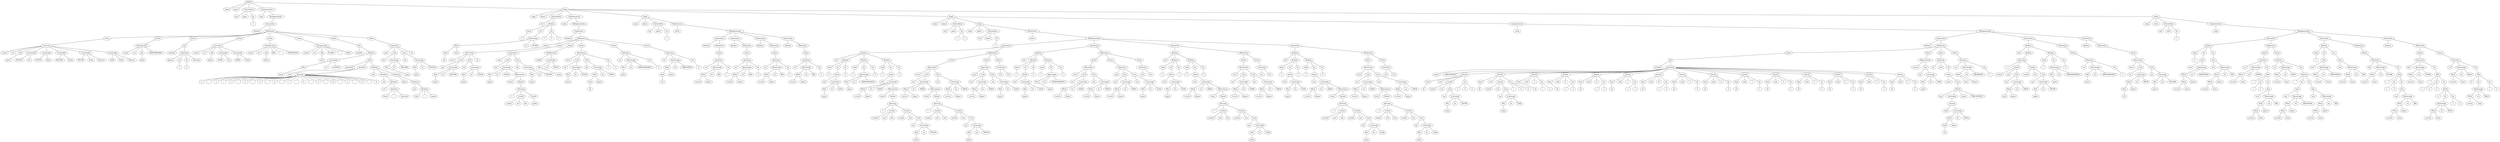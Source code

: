 graph tree{NODE0_1 [label="stage"]
NODE0 -- NODE0_1
NODE0_2 [label="game"]
NODE0 -- NODE0_2
NODE0_3 [label="Endcondition"]
NODE0_3_1 [label="end"]
NODE0_3 -- NODE0_3_1
NODE0_3_2 [label="game"]
NODE0_3 -- NODE0_3_2
NODE0_3_3 [label="Int"]
NODE0_3_3_0 [label="1"]
NODE0_3_3 -- NODE0_3_3_0
NODE0_3 -- NODE0_3_3
NODE0 -- NODE0_3
NODE0_4 [label="Computermoves"]
NODE0_4_1 [label="comp"]
NODE0_4 -- NODE0_4_1
NODE0_4_2 [label="Multigameaction"]
NODE0_4_2_0 [label="Gameaction"]
NODE0_4_2_0_1 [label="Boolean"]
NODE0_4_2_0 -- NODE0_4_2_0_1
NODE0_4_2_0_2 [label="Multiaction"]
NODE0_4_2_0_2_0 [label="Action"]
NODE0_4_2_0_2_0_1 [label="Loccreate"]
NODE0_4_2_0_2_0_1_0 [label="create"]
NODE0_4_2_0_2_0_1 -- NODE0_4_2_0_2_0_1_0
NODE0_4_2_0_2_0_1_1 [label="loc"]
NODE0_4_2_0_2_0_1 -- NODE0_4_2_0_2_0_1_1
NODE0_4_2_0_2_0_1_2 [label="Obj"]
NODE0_4_2_0_2_0_1_2_0 [label="game"]
NODE0_4_2_0_2_0_1_2 -- NODE0_4_2_0_2_0_1_2_0
NODE0_4_2_0_2_0_1 -- NODE0_4_2_0_2_0_1_2
NODE0_4_2_0_2_0_1_3 [label="Locationdef"]
NODE0_4_2_0_2_0_1_3_1 [label="SOURCE"]
NODE0_4_2_0_2_0_1_3 -- NODE0_4_2_0_2_0_1_3_1
NODE0_4_2_0_2_0_1_3_2 [label="List"]
NODE0_4_2_0_2_0_1_3 -- NODE0_4_2_0_2_0_1_3_2
NODE0_4_2_0_2_0_1 -- NODE0_4_2_0_2_0_1_3
NODE0_4_2_0_2_0_1_4 [label="Locationdef"]
NODE0_4_2_0_2_0_1_4_1 [label="STOCK"]
NODE0_4_2_0_2_0_1_4 -- NODE0_4_2_0_2_0_1_4_1
NODE0_4_2_0_2_0_1_4_2 [label="Stack"]
NODE0_4_2_0_2_0_1_4 -- NODE0_4_2_0_2_0_1_4_2
NODE0_4_2_0_2_0_1 -- NODE0_4_2_0_2_0_1_4
NODE0_4_2_0_2_0_1_5 [label="Locationdef"]
NODE0_4_2_0_2_0_1_5_1 [label="DISCARD"]
NODE0_4_2_0_2_0_1_5 -- NODE0_4_2_0_2_0_1_5_1
NODE0_4_2_0_2_0_1_5_2 [label="Stack"]
NODE0_4_2_0_2_0_1_5 -- NODE0_4_2_0_2_0_1_5_2
NODE0_4_2_0_2_0_1 -- NODE0_4_2_0_2_0_1_5
NODE0_4_2_0_2_0_1_6 [label="Locationdef"]
NODE0_4_2_0_2_0_1_6_1 [label="TRUMP"]
NODE0_4_2_0_2_0_1_6 -- NODE0_4_2_0_2_0_1_6_1
NODE0_4_2_0_2_0_1_6_2 [label="Stack"]
NODE0_4_2_0_2_0_1_6 -- NODE0_4_2_0_2_0_1_6_2
NODE0_4_2_0_2_0_1_6_3 [label="Memory"]
NODE0_4_2_0_2_0_1_6 -- NODE0_4_2_0_2_0_1_6_3
NODE0_4_2_0_2_0_1 -- NODE0_4_2_0_2_0_1_6
NODE0_4_2_0_2_0_1_7 [label="Locationdef"]
NODE0_4_2_0_2_0_1_7_1 [label="LEAD"]
NODE0_4_2_0_2_0_1_7 -- NODE0_4_2_0_2_0_1_7_1
NODE0_4_2_0_2_0_1_7_2 [label="Stack"]
NODE0_4_2_0_2_0_1_7 -- NODE0_4_2_0_2_0_1_7_2
NODE0_4_2_0_2_0_1_7_3 [label="Memory"]
NODE0_4_2_0_2_0_1_7 -- NODE0_4_2_0_2_0_1_7_3
NODE0_4_2_0_2_0_1 -- NODE0_4_2_0_2_0_1_7
NODE0_4_2_0_2_0 -- NODE0_4_2_0_2_0_1
NODE0_4_2_0_2 -- NODE0_4_2_0_2_0
NODE0_4_2_0_2_1 [label="Action"]
NODE0_4_2_0_2_1_1 [label="Storagecreate"]
NODE0_4_2_0_2_1_1_0 [label="create"]
NODE0_4_2_0_2_1_1 -- NODE0_4_2_0_2_1_1_0
NODE0_4_2_0_2_1_1_1 [label="sto"]
NODE0_4_2_0_2_1_1 -- NODE0_4_2_0_2_1_1_1
NODE0_4_2_0_2_1_1_2 [label="Obj"]
NODE0_4_2_0_2_1_1_2_0 [label="game"]
NODE0_4_2_0_2_1_1_2 -- NODE0_4_2_0_2_1_1_2_0
NODE0_4_2_0_2_1_1 -- NODE0_4_2_0_2_1_1_2
NODE0_4_2_0_2_1_1_4 [label="SPADESBROKEN"]
NODE0_4_2_0_2_1_1 -- NODE0_4_2_0_2_1_1_4
NODE0_4_2_0_2_1 -- NODE0_4_2_0_2_1_1
NODE0_4_2_0_2 -- NODE0_4_2_0_2_1
NODE0_4_2_0_2_2 [label="Action"]
NODE0_4_2_0_2_2_1 [label="Init"]
NODE0_4_2_0_2_2_1_0 [label="initialize"]
NODE0_4_2_0_2_2_1 -- NODE0_4_2_0_2_2_1_0
NODE0_4_2_0_2_2_1_1 [label="Playerinit"]
NODE0_4_2_0_2_2_1_1_0 [label="players"]
NODE0_4_2_0_2_2_1_1 -- NODE0_4_2_0_2_2_1_1_0
NODE0_4_2_0_2_2_1_1_1 [label="Int"]
NODE0_4_2_0_2_2_1_1_1_0 [label="2"]
NODE0_4_2_0_2_2_1_1_1 -- NODE0_4_2_0_2_2_1_1_1_0
NODE0_4_2_0_2_2_1_1 -- NODE0_4_2_0_2_2_1_1_1
NODE0_4_2_0_2_2_1_1_2 [label="Int"]
NODE0_4_2_0_2_2_1_1_2_0 [label="2"]
NODE0_4_2_0_2_2_1_1_2 -- NODE0_4_2_0_2_2_1_1_2_0
NODE0_4_2_0_2_2_1_1 -- NODE0_4_2_0_2_2_1_1_2
NODE0_4_2_0_2_2_1_1_3 [label="alternate"]
NODE0_4_2_0_2_2_1_1 -- NODE0_4_2_0_2_2_1_1_3
NODE0_4_2_0_2_2_1 -- NODE0_4_2_0_2_2_1_1
NODE0_4_2_0_2_2 -- NODE0_4_2_0_2_2_1
NODE0_4_2_0_2 -- NODE0_4_2_0_2_2
NODE0_4_2_0_2_3 [label="Action"]
NODE0_4_2_0_2_3_1 [label="Loccreate"]
NODE0_4_2_0_2_3_1_0 [label="create"]
NODE0_4_2_0_2_3_1 -- NODE0_4_2_0_2_3_1_0
NODE0_4_2_0_2_3_1_1 [label="loc"]
NODE0_4_2_0_2_3_1 -- NODE0_4_2_0_2_3_1_1
NODE0_4_2_0_2_3_1_2 [label="Obj"]
NODE0_4_2_0_2_3_1_2_0 [label="player"]
NODE0_4_2_0_2_3_1_2 -- NODE0_4_2_0_2_3_1_2_0
NODE0_4_2_0_2_3_1 -- NODE0_4_2_0_2_3_1_2
NODE0_4_2_0_2_3_1_3 [label="Locationdef"]
NODE0_4_2_0_2_3_1_3_1 [label="HAND"]
NODE0_4_2_0_2_3_1_3 -- NODE0_4_2_0_2_3_1_3_1
NODE0_4_2_0_2_3_1_3_2 [label="List"]
NODE0_4_2_0_2_3_1_3 -- NODE0_4_2_0_2_3_1_3_2
NODE0_4_2_0_2_3_1 -- NODE0_4_2_0_2_3_1_3
NODE0_4_2_0_2_3_1_4 [label="Locationdef"]
NODE0_4_2_0_2_3_1_4_1 [label="TRICK"]
NODE0_4_2_0_2_3_1_4 -- NODE0_4_2_0_2_3_1_4_1
NODE0_4_2_0_2_3_1_4_2 [label="Stack"]
NODE0_4_2_0_2_3_1_4 -- NODE0_4_2_0_2_3_1_4_2
NODE0_4_2_0_2_3_1 -- NODE0_4_2_0_2_3_1_4
NODE0_4_2_0_2_3 -- NODE0_4_2_0_2_3_1
NODE0_4_2_0_2 -- NODE0_4_2_0_2_3
NODE0_4_2_0_2_4 [label="Action"]
NODE0_4_2_0_2_4_1 [label="Storagecreate"]
NODE0_4_2_0_2_4_1_0 [label="create"]
NODE0_4_2_0_2_4_1 -- NODE0_4_2_0_2_4_1_0
NODE0_4_2_0_2_4_1_1 [label="sto"]
NODE0_4_2_0_2_4_1 -- NODE0_4_2_0_2_4_1_1
NODE0_4_2_0_2_4_1_2 [label="Obj"]
NODE0_4_2_0_2_4_1_2_0 [label="player"]
NODE0_4_2_0_2_4_1_2 -- NODE0_4_2_0_2_4_1_2_0
NODE0_4_2_0_2_4_1 -- NODE0_4_2_0_2_4_1_2
NODE0_4_2_0_2_4_1_4 [label="BID"]
NODE0_4_2_0_2_4_1 -- NODE0_4_2_0_2_4_1_4
NODE0_4_2_0_2_4_1_5 [label=","]
NODE0_4_2_0_2_4_1 -- NODE0_4_2_0_2_4_1_5
NODE0_4_2_0_2_4_1_6 [label="TRICKSWON"]
NODE0_4_2_0_2_4_1 -- NODE0_4_2_0_2_4_1_6
NODE0_4_2_0_2_4 -- NODE0_4_2_0_2_4_1
NODE0_4_2_0_2 -- NODE0_4_2_0_2_4
NODE0_4_2_0_2_5 [label="Action"]
NODE0_4_2_0_2_5_1 [label="Storagecreate"]
NODE0_4_2_0_2_5_1_0 [label="create"]
NODE0_4_2_0_2_5_1 -- NODE0_4_2_0_2_5_1_0
NODE0_4_2_0_2_5_1_1 [label="sto"]
NODE0_4_2_0_2_5_1 -- NODE0_4_2_0_2_5_1_1
NODE0_4_2_0_2_5_1_2 [label="Obj"]
NODE0_4_2_0_2_5_1_2_0 [label="team"]
NODE0_4_2_0_2_5_1_2 -- NODE0_4_2_0_2_5_1_2_0
NODE0_4_2_0_2_5_1 -- NODE0_4_2_0_2_5_1_2
NODE0_4_2_0_2_5_1_4 [label="SCORE"]
NODE0_4_2_0_2_5_1 -- NODE0_4_2_0_2_5_1_4
NODE0_4_2_0_2_5_1_5 [label=","]
NODE0_4_2_0_2_5_1 -- NODE0_4_2_0_2_5_1_5
NODE0_4_2_0_2_5_1_6 [label="BAGS"]
NODE0_4_2_0_2_5_1 -- NODE0_4_2_0_2_5_1_6
NODE0_4_2_0_2_5 -- NODE0_4_2_0_2_5_1
NODE0_4_2_0_2 -- NODE0_4_2_0_2_5
NODE0_4_2_0_2_6 [label="Action"]
NODE0_4_2_0_2_6_1 [label="Init"]
NODE0_4_2_0_2_6_1_0 [label="initialize"]
NODE0_4_2_0_2_6_1 -- NODE0_4_2_0_2_6_1_0
NODE0_4_2_0_2_6_1_1 [label="Deckinit"]
NODE0_4_2_0_2_6_1_1_0 [label="Locstorage"]
NODE0_4_2_0_2_6_1_1_0_1 [label="Who"]
NODE0_4_2_0_2_6_1_1_0_1_0 [label="game"]
NODE0_4_2_0_2_6_1_1_0_1 -- NODE0_4_2_0_2_6_1_1_0_1_0
NODE0_4_2_0_2_6_1_1_0 -- NODE0_4_2_0_2_6_1_1_0_1
NODE0_4_2_0_2_6_1_1_0_2 [label="loc"]
NODE0_4_2_0_2_6_1_1_0 -- NODE0_4_2_0_2_6_1_1_0_2
NODE0_4_2_0_2_6_1_1_0_3 [label="SOURCE"]
NODE0_4_2_0_2_6_1_1_0 -- NODE0_4_2_0_2_6_1_1_0_3
NODE0_4_2_0_2_6_1_1 -- NODE0_4_2_0_2_6_1_1_0
NODE0_4_2_0_2_6_1_1_1 [label="Deck"]
NODE0_4_2_0_2_6_1_1_1_1 [label="permdeck"]
NODE0_4_2_0_2_6_1_1_1 -- NODE0_4_2_0_2_6_1_1_1_1
NODE0_4_2_0_2_6_1_1_1_2 [label="Attribute"]
NODE0_4_2_0_2_6_1_1_1_2_1 [label="rank"]
NODE0_4_2_0_2_6_1_1_1_2 -- NODE0_4_2_0_2_6_1_1_1_2_1
NODE0_4_2_0_2_6_1_1_1_2_2 [label="Attribute"]
NODE0_4_2_0_2_6_1_1_1_2_2_1 [label="A"]
NODE0_4_2_0_2_6_1_1_1_2_2 -- NODE0_4_2_0_2_6_1_1_1_2_2_1
NODE0_4_2_0_2_6_1_1_1_2_2_2 [label=","]
NODE0_4_2_0_2_6_1_1_1_2_2 -- NODE0_4_2_0_2_6_1_1_1_2_2_2
NODE0_4_2_0_2_6_1_1_1_2_2_3 [label="2"]
NODE0_4_2_0_2_6_1_1_1_2_2 -- NODE0_4_2_0_2_6_1_1_1_2_2_3
NODE0_4_2_0_2_6_1_1_1_2_2_4 [label=","]
NODE0_4_2_0_2_6_1_1_1_2_2 -- NODE0_4_2_0_2_6_1_1_1_2_2_4
NODE0_4_2_0_2_6_1_1_1_2_2_5 [label="3"]
NODE0_4_2_0_2_6_1_1_1_2_2 -- NODE0_4_2_0_2_6_1_1_1_2_2_5
NODE0_4_2_0_2_6_1_1_1_2_2_6 [label=","]
NODE0_4_2_0_2_6_1_1_1_2_2 -- NODE0_4_2_0_2_6_1_1_1_2_2_6
NODE0_4_2_0_2_6_1_1_1_2_2_7 [label="4"]
NODE0_4_2_0_2_6_1_1_1_2_2 -- NODE0_4_2_0_2_6_1_1_1_2_2_7
NODE0_4_2_0_2_6_1_1_1_2_2_8 [label=","]
NODE0_4_2_0_2_6_1_1_1_2_2 -- NODE0_4_2_0_2_6_1_1_1_2_2_8
NODE0_4_2_0_2_6_1_1_1_2_2_9 [label="5"]
NODE0_4_2_0_2_6_1_1_1_2_2 -- NODE0_4_2_0_2_6_1_1_1_2_2_9
NODE0_4_2_0_2_6_1_1_1_2_2_10 [label=","]
NODE0_4_2_0_2_6_1_1_1_2_2 -- NODE0_4_2_0_2_6_1_1_1_2_2_10
NODE0_4_2_0_2_6_1_1_1_2_2_11 [label="6"]
NODE0_4_2_0_2_6_1_1_1_2_2 -- NODE0_4_2_0_2_6_1_1_1_2_2_11
NODE0_4_2_0_2_6_1_1_1_2_2_12 [label=","]
NODE0_4_2_0_2_6_1_1_1_2_2 -- NODE0_4_2_0_2_6_1_1_1_2_2_12
NODE0_4_2_0_2_6_1_1_1_2_2_13 [label="7"]
NODE0_4_2_0_2_6_1_1_1_2_2 -- NODE0_4_2_0_2_6_1_1_1_2_2_13
NODE0_4_2_0_2_6_1_1_1_2_2_14 [label=","]
NODE0_4_2_0_2_6_1_1_1_2_2 -- NODE0_4_2_0_2_6_1_1_1_2_2_14
NODE0_4_2_0_2_6_1_1_1_2_2_15 [label="8"]
NODE0_4_2_0_2_6_1_1_1_2_2 -- NODE0_4_2_0_2_6_1_1_1_2_2_15
NODE0_4_2_0_2_6_1_1_1_2_2_16 [label=","]
NODE0_4_2_0_2_6_1_1_1_2_2 -- NODE0_4_2_0_2_6_1_1_1_2_2_16
NODE0_4_2_0_2_6_1_1_1_2_2_17 [label="9"]
NODE0_4_2_0_2_6_1_1_1_2_2 -- NODE0_4_2_0_2_6_1_1_1_2_2_17
NODE0_4_2_0_2_6_1_1_1_2_2_18 [label=","]
NODE0_4_2_0_2_6_1_1_1_2_2 -- NODE0_4_2_0_2_6_1_1_1_2_2_18
NODE0_4_2_0_2_6_1_1_1_2_2_19 [label="10"]
NODE0_4_2_0_2_6_1_1_1_2_2 -- NODE0_4_2_0_2_6_1_1_1_2_2_19
NODE0_4_2_0_2_6_1_1_1_2_2_20 [label=","]
NODE0_4_2_0_2_6_1_1_1_2_2 -- NODE0_4_2_0_2_6_1_1_1_2_2_20
NODE0_4_2_0_2_6_1_1_1_2_2_21 [label="J"]
NODE0_4_2_0_2_6_1_1_1_2_2 -- NODE0_4_2_0_2_6_1_1_1_2_2_21
NODE0_4_2_0_2_6_1_1_1_2_2_22 [label=","]
NODE0_4_2_0_2_6_1_1_1_2_2 -- NODE0_4_2_0_2_6_1_1_1_2_2_22
NODE0_4_2_0_2_6_1_1_1_2_2_23 [label="Q"]
NODE0_4_2_0_2_6_1_1_1_2_2 -- NODE0_4_2_0_2_6_1_1_1_2_2_23
NODE0_4_2_0_2_6_1_1_1_2_2_24 [label=","]
NODE0_4_2_0_2_6_1_1_1_2_2 -- NODE0_4_2_0_2_6_1_1_1_2_2_24
NODE0_4_2_0_2_6_1_1_1_2_2_25 [label="K"]
NODE0_4_2_0_2_6_1_1_1_2_2 -- NODE0_4_2_0_2_6_1_1_1_2_2_25
NODE0_4_2_0_2_6_1_1_1_2 -- NODE0_4_2_0_2_6_1_1_1_2_2
NODE0_4_2_0_2_6_1_1_1 -- NODE0_4_2_0_2_6_1_1_1_2
NODE0_4_2_0_2_6_1_1_1_3 [label="Attribute"]
NODE0_4_2_0_2_6_1_1_1_3_1 [label="color"]
NODE0_4_2_0_2_6_1_1_1_3 -- NODE0_4_2_0_2_6_1_1_1_3_1
NODE0_4_2_0_2_6_1_1_1_3_2 [label="Attribute"]
NODE0_4_2_0_2_6_1_1_1_3_2_1 [label="red"]
NODE0_4_2_0_2_6_1_1_1_3_2 -- NODE0_4_2_0_2_6_1_1_1_3_2_1
NODE0_4_2_0_2_6_1_1_1_3_2_2 [label="Attribute"]
NODE0_4_2_0_2_6_1_1_1_3_2_2_1 [label="suit"]
NODE0_4_2_0_2_6_1_1_1_3_2_2 -- NODE0_4_2_0_2_6_1_1_1_3_2_2_1
NODE0_4_2_0_2_6_1_1_1_3_2_2_2 [label="Attribute"]
NODE0_4_2_0_2_6_1_1_1_3_2_2_2_1 [label="hearts"]
NODE0_4_2_0_2_6_1_1_1_3_2_2_2 -- NODE0_4_2_0_2_6_1_1_1_3_2_2_2_1
NODE0_4_2_0_2_6_1_1_1_3_2_2_2_2 [label=","]
NODE0_4_2_0_2_6_1_1_1_3_2_2_2 -- NODE0_4_2_0_2_6_1_1_1_3_2_2_2_2
NODE0_4_2_0_2_6_1_1_1_3_2_2_2_3 [label="diamonds"]
NODE0_4_2_0_2_6_1_1_1_3_2_2_2 -- NODE0_4_2_0_2_6_1_1_1_3_2_2_2_3
NODE0_4_2_0_2_6_1_1_1_3_2_2 -- NODE0_4_2_0_2_6_1_1_1_3_2_2_2
NODE0_4_2_0_2_6_1_1_1_3_2 -- NODE0_4_2_0_2_6_1_1_1_3_2_2
NODE0_4_2_0_2_6_1_1_1_3 -- NODE0_4_2_0_2_6_1_1_1_3_2
NODE0_4_2_0_2_6_1_1_1_3_3 [label="Attribute"]
NODE0_4_2_0_2_6_1_1_1_3_3_1 [label="black"]
NODE0_4_2_0_2_6_1_1_1_3_3 -- NODE0_4_2_0_2_6_1_1_1_3_3_1
NODE0_4_2_0_2_6_1_1_1_3_3_2 [label="Attribute"]
NODE0_4_2_0_2_6_1_1_1_3_3_2_1 [label="suit"]
NODE0_4_2_0_2_6_1_1_1_3_3_2 -- NODE0_4_2_0_2_6_1_1_1_3_3_2_1
NODE0_4_2_0_2_6_1_1_1_3_3_2_2 [label="Attribute"]
NODE0_4_2_0_2_6_1_1_1_3_3_2_2_1 [label="clubs"]
NODE0_4_2_0_2_6_1_1_1_3_3_2_2 -- NODE0_4_2_0_2_6_1_1_1_3_3_2_2_1
NODE0_4_2_0_2_6_1_1_1_3_3_2_2_2 [label=","]
NODE0_4_2_0_2_6_1_1_1_3_3_2_2 -- NODE0_4_2_0_2_6_1_1_1_3_3_2_2_2
NODE0_4_2_0_2_6_1_1_1_3_3_2_2_3 [label="spades"]
NODE0_4_2_0_2_6_1_1_1_3_3_2_2 -- NODE0_4_2_0_2_6_1_1_1_3_3_2_2_3
NODE0_4_2_0_2_6_1_1_1_3_3_2 -- NODE0_4_2_0_2_6_1_1_1_3_3_2_2
NODE0_4_2_0_2_6_1_1_1_3_3 -- NODE0_4_2_0_2_6_1_1_1_3_3_2
NODE0_4_2_0_2_6_1_1_1_3 -- NODE0_4_2_0_2_6_1_1_1_3_3
NODE0_4_2_0_2_6_1_1_1 -- NODE0_4_2_0_2_6_1_1_1_3
NODE0_4_2_0_2_6_1_1 -- NODE0_4_2_0_2_6_1_1_1
NODE0_4_2_0_2_6_1 -- NODE0_4_2_0_2_6_1_1
NODE0_4_2_0_2_6 -- NODE0_4_2_0_2_6_1
NODE0_4_2_0_2 -- NODE0_4_2_0_2_6
NODE0_4_2_0_2_7 [label="Action"]
NODE0_4_2_0_2_7_1 [label="Copyaction"]
NODE0_4_2_0_2_7_1_0 [label="copy"]
NODE0_4_2_0_2_7_1 -- NODE0_4_2_0_2_7_1_0
NODE0_4_2_0_2_7_1_1 [label="Card"]
NODE0_4_2_0_2_7_1_1_1 [label="top"]
NODE0_4_2_0_2_7_1_1 -- NODE0_4_2_0_2_7_1_1_1
NODE0_4_2_0_2_7_1_1_2 [label="Locstorage"]
NODE0_4_2_0_2_7_1_1_2_1 [label="Who"]
NODE0_4_2_0_2_7_1_1_2_1_0 [label="game"]
NODE0_4_2_0_2_7_1_1_2_1 -- NODE0_4_2_0_2_7_1_1_2_1_0
NODE0_4_2_0_2_7_1_1_2 -- NODE0_4_2_0_2_7_1_1_2_1
NODE0_4_2_0_2_7_1_1_2_2 [label="loc"]
NODE0_4_2_0_2_7_1_1_2 -- NODE0_4_2_0_2_7_1_1_2_2
NODE0_4_2_0_2_7_1_1_2_3 [label="DISCARD"]
NODE0_4_2_0_2_7_1_1_2 -- NODE0_4_2_0_2_7_1_1_2_3
NODE0_4_2_0_2_7_1_1 -- NODE0_4_2_0_2_7_1_1_2
NODE0_4_2_0_2_7_1 -- NODE0_4_2_0_2_7_1_1
NODE0_4_2_0_2_7_1_2 [label="Card"]
NODE0_4_2_0_2_7_1_2_1 [label="top"]
NODE0_4_2_0_2_7_1_2 -- NODE0_4_2_0_2_7_1_2_1
NODE0_4_2_0_2_7_1_2_2 [label="Locstorage"]
NODE0_4_2_0_2_7_1_2_2_1 [label="Who"]
NODE0_4_2_0_2_7_1_2_2_1_0 [label="game"]
NODE0_4_2_0_2_7_1_2_2_1 -- NODE0_4_2_0_2_7_1_2_2_1_0
NODE0_4_2_0_2_7_1_2_2 -- NODE0_4_2_0_2_7_1_2_2_1
NODE0_4_2_0_2_7_1_2_2_2 [label="loc"]
NODE0_4_2_0_2_7_1_2_2 -- NODE0_4_2_0_2_7_1_2_2_2
NODE0_4_2_0_2_7_1_2_2_3 [label="SOURCE"]
NODE0_4_2_0_2_7_1_2_2 -- NODE0_4_2_0_2_7_1_2_2_3
NODE0_4_2_0_2_7_1_2 -- NODE0_4_2_0_2_7_1_2_2
NODE0_4_2_0_2_7_1 -- NODE0_4_2_0_2_7_1_2
NODE0_4_2_0_2_7_1_3 [label="all"]
NODE0_4_2_0_2_7_1 -- NODE0_4_2_0_2_7_1_3
NODE0_4_2_0_2_7 -- NODE0_4_2_0_2_7_1
NODE0_4_2_0_2 -- NODE0_4_2_0_2_7
NODE0_4_2_0 -- NODE0_4_2_0_2
NODE0_4_2 -- NODE0_4_2_0
NODE0_4 -- NODE0_4_2
NODE0 -- NODE0_4
NODE0_5 [label="Stage"]
NODE0_5_1 [label="stage"]
NODE0_5 -- NODE0_5_1
NODE0_5_2 [label="player"]
NODE0_5 -- NODE0_5_2
NODE0_5_3 [label="Endcondition"]
NODE0_5_3_1 [label="end"]
NODE0_5_3 -- NODE0_5_3_1
NODE0_5_3_2 [label="Boolean"]
NODE0_5_3_2_1 [label="Intop"]
NODE0_5_3_2_1_0 [label=">="]
NODE0_5_3_2_1 -- NODE0_5_3_2_1_0
NODE0_5_3_2 -- NODE0_5_3_2_1
NODE0_5_3_2_2 [label="Int"]
NODE0_5_3_2_2_0 [label="Rawstorage"]
NODE0_5_3_2_2_0_1 [label="Who2"]
NODE0_5_3_2_2_0_1_1 [label="Posq"]
NODE0_5_3_2_2_0_1_1_0 [label="any"]
NODE0_5_3_2_2_0_1_1 -- NODE0_5_3_2_2_0_1_1_0
NODE0_5_3_2_2_0_1 -- NODE0_5_3_2_2_0_1_1
NODE0_5_3_2_2_0_1_2 [label="team"]
NODE0_5_3_2_2_0_1 -- NODE0_5_3_2_2_0_1_2
NODE0_5_3_2_2_0 -- NODE0_5_3_2_2_0_1
NODE0_5_3_2_2_0_2 [label="sto"]
NODE0_5_3_2_2_0 -- NODE0_5_3_2_2_0_2
NODE0_5_3_2_2_0_3 [label="SCORE"]
NODE0_5_3_2_2_0 -- NODE0_5_3_2_2_0_3
NODE0_5_3_2_2 -- NODE0_5_3_2_2_0
NODE0_5_3_2 -- NODE0_5_3_2_2
NODE0_5_3_2_3 [label="Int"]
NODE0_5_3_2_3_0 [label="5"]
NODE0_5_3_2_3 -- NODE0_5_3_2_3_0
NODE0_5_3_2_3_1 [label="0"]
NODE0_5_3_2_3 -- NODE0_5_3_2_3_1
NODE0_5_3_2_3_2 [label="0"]
NODE0_5_3_2_3 -- NODE0_5_3_2_3_2
NODE0_5_3_2 -- NODE0_5_3_2_3
NODE0_5_3 -- NODE0_5_3_2
NODE0_5 -- NODE0_5_3
NODE0_5_4 [label="Computermoves"]
NODE0_5_4_1 [label="comp"]
NODE0_5_4 -- NODE0_5_4_1
NODE0_5_4_2 [label="Multigameaction"]
NODE0_5_4_2_0 [label="Gameaction"]
NODE0_5_4_2_0_1 [label="Boolean"]
NODE0_5_4_2_0 -- NODE0_5_4_2_0_1
NODE0_5_4_2_0_2 [label="Multiaction"]
NODE0_5_4_2_0_2_0 [label="Action"]
NODE0_5_4_2_0_2_0_1 [label="Moveaction"]
NODE0_5_4_2_0_2_0_1_0 [label="move"]
NODE0_5_4_2_0_2_0_1 -- NODE0_5_4_2_0_2_0_1_0
NODE0_5_4_2_0_2_0_1_1 [label="Card"]
NODE0_5_4_2_0_2_0_1_1_1 [label="top"]
NODE0_5_4_2_0_2_0_1_1 -- NODE0_5_4_2_0_2_0_1_1_1
NODE0_5_4_2_0_2_0_1_1_2 [label="Locstorage"]
NODE0_5_4_2_0_2_0_1_1_2_1 [label="Who"]
NODE0_5_4_2_0_2_0_1_1_2_1_0 [label="game"]
NODE0_5_4_2_0_2_0_1_1_2_1 -- NODE0_5_4_2_0_2_0_1_1_2_1_0
NODE0_5_4_2_0_2_0_1_1_2 -- NODE0_5_4_2_0_2_0_1_1_2_1
NODE0_5_4_2_0_2_0_1_1_2_2 [label="loc"]
NODE0_5_4_2_0_2_0_1_1_2 -- NODE0_5_4_2_0_2_0_1_1_2_2
NODE0_5_4_2_0_2_0_1_1_2_3 [label="DISCARD"]
NODE0_5_4_2_0_2_0_1_1_2 -- NODE0_5_4_2_0_2_0_1_1_2_3
NODE0_5_4_2_0_2_0_1_1 -- NODE0_5_4_2_0_2_0_1_1_2
NODE0_5_4_2_0_2_0_1 -- NODE0_5_4_2_0_2_0_1_1
NODE0_5_4_2_0_2_0_1_2 [label="Card"]
NODE0_5_4_2_0_2_0_1_2_1 [label="top"]
NODE0_5_4_2_0_2_0_1_2 -- NODE0_5_4_2_0_2_0_1_2_1
NODE0_5_4_2_0_2_0_1_2_2 [label="Locstorage"]
NODE0_5_4_2_0_2_0_1_2_2_1 [label="Who"]
NODE0_5_4_2_0_2_0_1_2_2_1_0 [label="game"]
NODE0_5_4_2_0_2_0_1_2_2_1 -- NODE0_5_4_2_0_2_0_1_2_2_1_0
NODE0_5_4_2_0_2_0_1_2_2 -- NODE0_5_4_2_0_2_0_1_2_2_1
NODE0_5_4_2_0_2_0_1_2_2_2 [label="loc"]
NODE0_5_4_2_0_2_0_1_2_2 -- NODE0_5_4_2_0_2_0_1_2_2_2
NODE0_5_4_2_0_2_0_1_2_2_3 [label="STOCK"]
NODE0_5_4_2_0_2_0_1_2_2 -- NODE0_5_4_2_0_2_0_1_2_2_3
NODE0_5_4_2_0_2_0_1_2 -- NODE0_5_4_2_0_2_0_1_2_2
NODE0_5_4_2_0_2_0_1 -- NODE0_5_4_2_0_2_0_1_2
NODE0_5_4_2_0_2_0_1_3 [label="all"]
NODE0_5_4_2_0_2_0_1 -- NODE0_5_4_2_0_2_0_1_3
NODE0_5_4_2_0_2_0 -- NODE0_5_4_2_0_2_0_1
NODE0_5_4_2_0_2 -- NODE0_5_4_2_0_2_0
NODE0_5_4_2_0_2_1 [label="Action"]
NODE0_5_4_2_0_2_1_1 [label="Copyaction"]
NODE0_5_4_2_0_2_1_1_0 [label="copy"]
NODE0_5_4_2_0_2_1_1 -- NODE0_5_4_2_0_2_1_1_0
NODE0_5_4_2_0_2_1_1_1 [label="Card"]
NODE0_5_4_2_0_2_1_1_1_1 [label="top"]
NODE0_5_4_2_0_2_1_1_1 -- NODE0_5_4_2_0_2_1_1_1_1
NODE0_5_4_2_0_2_1_1_1_2 [label="Locstorage"]
NODE0_5_4_2_0_2_1_1_1_2_1 [label="Who"]
NODE0_5_4_2_0_2_1_1_1_2_1_0 [label="game"]
NODE0_5_4_2_0_2_1_1_1_2_1 -- NODE0_5_4_2_0_2_1_1_1_2_1_0
NODE0_5_4_2_0_2_1_1_1_2 -- NODE0_5_4_2_0_2_1_1_1_2_1
NODE0_5_4_2_0_2_1_1_1_2_2 [label="loc"]
NODE0_5_4_2_0_2_1_1_1_2 -- NODE0_5_4_2_0_2_1_1_1_2_2
NODE0_5_4_2_0_2_1_1_1_2_3 [label="STOCK"]
NODE0_5_4_2_0_2_1_1_1_2 -- NODE0_5_4_2_0_2_1_1_1_2_3
NODE0_5_4_2_0_2_1_1_1_2_4 [label="Whereclause"]
NODE0_5_4_2_0_2_1_1_1_2_4_0 [label="where"]
NODE0_5_4_2_0_2_1_1_1_2_4 -- NODE0_5_4_2_0_2_1_1_1_2_4_0
NODE0_5_4_2_0_2_1_1_1_2_4_1 [label="Boolatt"]
NODE0_5_4_2_0_2_1_1_1_2_4_1_1 [label="Attrcomp"]
NODE0_5_4_2_0_2_1_1_1_2_4_1_1_0 [label="=="]
NODE0_5_4_2_0_2_1_1_1_2_4_1_1 -- NODE0_5_4_2_0_2_1_1_1_2_4_1_1_0
NODE0_5_4_2_0_2_1_1_1_2_4_1_1_1 [label="Cardatt"]
NODE0_5_4_2_0_2_1_1_1_2_4_1_1_1_1 [label="cardatt"]
NODE0_5_4_2_0_2_1_1_1_2_4_1_1_1 -- NODE0_5_4_2_0_2_1_1_1_2_4_1_1_1_1
NODE0_5_4_2_0_2_1_1_1_2_4_1_1_1_2 [label="suit"]
NODE0_5_4_2_0_2_1_1_1_2_4_1_1_1 -- NODE0_5_4_2_0_2_1_1_1_2_4_1_1_1_2
NODE0_5_4_2_0_2_1_1_1_2_4_1_1_1_3 [label="this"]
NODE0_5_4_2_0_2_1_1_1_2_4_1_1_1 -- NODE0_5_4_2_0_2_1_1_1_2_4_1_1_1_3
NODE0_5_4_2_0_2_1_1_1_2_4_1_1 -- NODE0_5_4_2_0_2_1_1_1_2_4_1_1_1
NODE0_5_4_2_0_2_1_1_1_2_4_1_1_2 [label="Cardatt"]
NODE0_5_4_2_0_2_1_1_1_2_4_1_1_2_0 [label="spades"]
NODE0_5_4_2_0_2_1_1_1_2_4_1_1_2 -- NODE0_5_4_2_0_2_1_1_1_2_4_1_1_2_0
NODE0_5_4_2_0_2_1_1_1_2_4_1_1 -- NODE0_5_4_2_0_2_1_1_1_2_4_1_1_2
NODE0_5_4_2_0_2_1_1_1_2_4_1 -- NODE0_5_4_2_0_2_1_1_1_2_4_1_1
NODE0_5_4_2_0_2_1_1_1_2_4 -- NODE0_5_4_2_0_2_1_1_1_2_4_1
NODE0_5_4_2_0_2_1_1_1_2 -- NODE0_5_4_2_0_2_1_1_1_2_4
NODE0_5_4_2_0_2_1_1_1 -- NODE0_5_4_2_0_2_1_1_1_2
NODE0_5_4_2_0_2_1_1 -- NODE0_5_4_2_0_2_1_1_1
NODE0_5_4_2_0_2_1_1_2 [label="Card"]
NODE0_5_4_2_0_2_1_1_2_1 [label="top"]
NODE0_5_4_2_0_2_1_1_2 -- NODE0_5_4_2_0_2_1_1_2_1
NODE0_5_4_2_0_2_1_1_2_2 [label="Locstorage"]
NODE0_5_4_2_0_2_1_1_2_2_1 [label="Who"]
NODE0_5_4_2_0_2_1_1_2_2_1_0 [label="game"]
NODE0_5_4_2_0_2_1_1_2_2_1 -- NODE0_5_4_2_0_2_1_1_2_2_1_0
NODE0_5_4_2_0_2_1_1_2_2 -- NODE0_5_4_2_0_2_1_1_2_2_1
NODE0_5_4_2_0_2_1_1_2_2_2 [label="loc"]
NODE0_5_4_2_0_2_1_1_2_2 -- NODE0_5_4_2_0_2_1_1_2_2_2
NODE0_5_4_2_0_2_1_1_2_2_3 [label="TRUMP"]
NODE0_5_4_2_0_2_1_1_2_2 -- NODE0_5_4_2_0_2_1_1_2_2_3
NODE0_5_4_2_0_2_1_1_2 -- NODE0_5_4_2_0_2_1_1_2_2
NODE0_5_4_2_0_2_1_1 -- NODE0_5_4_2_0_2_1_1_2
NODE0_5_4_2_0_2_1 -- NODE0_5_4_2_0_2_1_1
NODE0_5_4_2_0_2 -- NODE0_5_4_2_0_2_1
NODE0_5_4_2_0_2_2 [label="Action"]
NODE0_5_4_2_0_2_2_1 [label="Shuffleaction"]
NODE0_5_4_2_0_2_2_1_0 [label="shuffle"]
NODE0_5_4_2_0_2_2_1 -- NODE0_5_4_2_0_2_2_1_0
NODE0_5_4_2_0_2_2_1_1 [label="Locstorage"]
NODE0_5_4_2_0_2_2_1_1_1 [label="Who"]
NODE0_5_4_2_0_2_2_1_1_1_0 [label="game"]
NODE0_5_4_2_0_2_2_1_1_1 -- NODE0_5_4_2_0_2_2_1_1_1_0
NODE0_5_4_2_0_2_2_1_1 -- NODE0_5_4_2_0_2_2_1_1_1
NODE0_5_4_2_0_2_2_1_1_2 [label="loc"]
NODE0_5_4_2_0_2_2_1_1 -- NODE0_5_4_2_0_2_2_1_1_2
NODE0_5_4_2_0_2_2_1_1_3 [label="STOCK"]
NODE0_5_4_2_0_2_2_1_1 -- NODE0_5_4_2_0_2_2_1_1_3
NODE0_5_4_2_0_2_2_1 -- NODE0_5_4_2_0_2_2_1_1
NODE0_5_4_2_0_2_2 -- NODE0_5_4_2_0_2_2_1
NODE0_5_4_2_0_2 -- NODE0_5_4_2_0_2_2
NODE0_5_4_2_0_2_3 [label="Action"]
NODE0_5_4_2_0_2_3_1 [label="Moveaction"]
NODE0_5_4_2_0_2_3_1_0 [label="move"]
NODE0_5_4_2_0_2_3_1 -- NODE0_5_4_2_0_2_3_1_0
NODE0_5_4_2_0_2_3_1_1 [label="Card"]
NODE0_5_4_2_0_2_3_1_1_1 [label="top"]
NODE0_5_4_2_0_2_3_1_1 -- NODE0_5_4_2_0_2_3_1_1_1
NODE0_5_4_2_0_2_3_1_1_2 [label="Locstorage"]
NODE0_5_4_2_0_2_3_1_1_2_1 [label="Who"]
NODE0_5_4_2_0_2_3_1_1_2_1_0 [label="game"]
NODE0_5_4_2_0_2_3_1_1_2_1 -- NODE0_5_4_2_0_2_3_1_1_2_1_0
NODE0_5_4_2_0_2_3_1_1_2 -- NODE0_5_4_2_0_2_3_1_1_2_1
NODE0_5_4_2_0_2_3_1_1_2_2 [label="loc"]
NODE0_5_4_2_0_2_3_1_1_2 -- NODE0_5_4_2_0_2_3_1_1_2_2
NODE0_5_4_2_0_2_3_1_1_2_3 [label="STOCK"]
NODE0_5_4_2_0_2_3_1_1_2 -- NODE0_5_4_2_0_2_3_1_1_2_3
NODE0_5_4_2_0_2_3_1_1 -- NODE0_5_4_2_0_2_3_1_1_2
NODE0_5_4_2_0_2_3_1 -- NODE0_5_4_2_0_2_3_1_1
NODE0_5_4_2_0_2_3_1_2 [label="Card"]
NODE0_5_4_2_0_2_3_1_2_1 [label="top"]
NODE0_5_4_2_0_2_3_1_2 -- NODE0_5_4_2_0_2_3_1_2_1
NODE0_5_4_2_0_2_3_1_2_2 [label="Locstorage"]
NODE0_5_4_2_0_2_3_1_2_2_1 [label="Who2"]
NODE0_5_4_2_0_2_3_1_2_2_1_1 [label="Posq"]
NODE0_5_4_2_0_2_3_1_2_2_1_1_0 [label="all"]
NODE0_5_4_2_0_2_3_1_2_2_1_1 -- NODE0_5_4_2_0_2_3_1_2_2_1_1_0
NODE0_5_4_2_0_2_3_1_2_2_1 -- NODE0_5_4_2_0_2_3_1_2_2_1_1
NODE0_5_4_2_0_2_3_1_2_2_1_2 [label="player"]
NODE0_5_4_2_0_2_3_1_2_2_1 -- NODE0_5_4_2_0_2_3_1_2_2_1_2
NODE0_5_4_2_0_2_3_1_2_2 -- NODE0_5_4_2_0_2_3_1_2_2_1
NODE0_5_4_2_0_2_3_1_2_2_2 [label="loc"]
NODE0_5_4_2_0_2_3_1_2_2 -- NODE0_5_4_2_0_2_3_1_2_2_2
NODE0_5_4_2_0_2_3_1_2_2_3 [label="HAND"]
NODE0_5_4_2_0_2_3_1_2_2 -- NODE0_5_4_2_0_2_3_1_2_2_3
NODE0_5_4_2_0_2_3_1_2 -- NODE0_5_4_2_0_2_3_1_2_2
NODE0_5_4_2_0_2_3_1 -- NODE0_5_4_2_0_2_3_1_2
NODE0_5_4_2_0_2_3_1_3 [label="Int"]
NODE0_5_4_2_0_2_3_1_3_0 [label="1"]
NODE0_5_4_2_0_2_3_1_3 -- NODE0_5_4_2_0_2_3_1_3_0
NODE0_5_4_2_0_2_3_1_3_1 [label="3"]
NODE0_5_4_2_0_2_3_1_3 -- NODE0_5_4_2_0_2_3_1_3_1
NODE0_5_4_2_0_2_3_1 -- NODE0_5_4_2_0_2_3_1_3
NODE0_5_4_2_0_2_3 -- NODE0_5_4_2_0_2_3_1
NODE0_5_4_2_0_2 -- NODE0_5_4_2_0_2_3
NODE0_5_4_2_0_2_4 [label="Action"]
NODE0_5_4_2_0_2_4_1 [label="Setaction"]
NODE0_5_4_2_0_2_4_1_0 [label="set"]
NODE0_5_4_2_0_2_4_1 -- NODE0_5_4_2_0_2_4_1_0
NODE0_5_4_2_0_2_4_1_1 [label="Rawstorage"]
NODE0_5_4_2_0_2_4_1_1_1 [label="Who"]
NODE0_5_4_2_0_2_4_1_1_1_0 [label="game"]
NODE0_5_4_2_0_2_4_1_1_1 -- NODE0_5_4_2_0_2_4_1_1_1_0
NODE0_5_4_2_0_2_4_1_1 -- NODE0_5_4_2_0_2_4_1_1_1
NODE0_5_4_2_0_2_4_1_1_2 [label="sto"]
NODE0_5_4_2_0_2_4_1_1 -- NODE0_5_4_2_0_2_4_1_1_2
NODE0_5_4_2_0_2_4_1_1_3 [label="SPADESBROKEN"]
NODE0_5_4_2_0_2_4_1_1 -- NODE0_5_4_2_0_2_4_1_1_3
NODE0_5_4_2_0_2_4_1 -- NODE0_5_4_2_0_2_4_1_1
NODE0_5_4_2_0_2_4_1_2 [label="Int"]
NODE0_5_4_2_0_2_4_1_2_0 [label="0"]
NODE0_5_4_2_0_2_4_1_2 -- NODE0_5_4_2_0_2_4_1_2_0
NODE0_5_4_2_0_2_4_1 -- NODE0_5_4_2_0_2_4_1_2
NODE0_5_4_2_0_2_4 -- NODE0_5_4_2_0_2_4_1
NODE0_5_4_2_0_2 -- NODE0_5_4_2_0_2_4
NODE0_5_4_2_0_2_5 [label="Action"]
NODE0_5_4_2_0_2_5_1 [label="Setaction"]
NODE0_5_4_2_0_2_5_1_0 [label="set"]
NODE0_5_4_2_0_2_5_1 -- NODE0_5_4_2_0_2_5_1_0
NODE0_5_4_2_0_2_5_1_1 [label="Rawstorage"]
NODE0_5_4_2_0_2_5_1_1_1 [label="Who2"]
NODE0_5_4_2_0_2_5_1_1_1_1 [label="Posq"]
NODE0_5_4_2_0_2_5_1_1_1_1_0 [label="all"]
NODE0_5_4_2_0_2_5_1_1_1_1 -- NODE0_5_4_2_0_2_5_1_1_1_1_0
NODE0_5_4_2_0_2_5_1_1_1 -- NODE0_5_4_2_0_2_5_1_1_1_1
NODE0_5_4_2_0_2_5_1_1_1_2 [label="player"]
NODE0_5_4_2_0_2_5_1_1_1 -- NODE0_5_4_2_0_2_5_1_1_1_2
NODE0_5_4_2_0_2_5_1_1 -- NODE0_5_4_2_0_2_5_1_1_1
NODE0_5_4_2_0_2_5_1_1_2 [label="sto"]
NODE0_5_4_2_0_2_5_1_1 -- NODE0_5_4_2_0_2_5_1_1_2
NODE0_5_4_2_0_2_5_1_1_3 [label="TRICKSWON"]
NODE0_5_4_2_0_2_5_1_1 -- NODE0_5_4_2_0_2_5_1_1_3
NODE0_5_4_2_0_2_5_1 -- NODE0_5_4_2_0_2_5_1_1
NODE0_5_4_2_0_2_5_1_2 [label="Int"]
NODE0_5_4_2_0_2_5_1_2_0 [label="0"]
NODE0_5_4_2_0_2_5_1_2 -- NODE0_5_4_2_0_2_5_1_2_0
NODE0_5_4_2_0_2_5_1 -- NODE0_5_4_2_0_2_5_1_2
NODE0_5_4_2_0_2_5 -- NODE0_5_4_2_0_2_5_1
NODE0_5_4_2_0_2 -- NODE0_5_4_2_0_2_5
NODE0_5_4_2_0 -- NODE0_5_4_2_0_2
NODE0_5_4_2 -- NODE0_5_4_2_0
NODE0_5_4 -- NODE0_5_4_2
NODE0_5 -- NODE0_5_4
NODE0_5_5 [label="Stage"]
NODE0_5_5_1 [label="stage"]
NODE0_5_5 -- NODE0_5_5_1
NODE0_5_5_2 [label="player"]
NODE0_5_5 -- NODE0_5_5_2
NODE0_5_5_3 [label="Endcondition"]
NODE0_5_5_3_1 [label="end"]
NODE0_5_5_3 -- NODE0_5_5_3_1
NODE0_5_5_3_2 [label="player"]
NODE0_5_5_3 -- NODE0_5_5_3_2
NODE0_5_5_3_3 [label="Int"]
NODE0_5_5_3_3_0 [label="1"]
NODE0_5_5_3_3 -- NODE0_5_5_3_3_0
NODE0_5_5_3 -- NODE0_5_5_3_3
NODE0_5_5 -- NODE0_5_5_3
NODE0_5_5_4 [label="Playermoves"]
NODE0_5_5_4_1 [label="choice"]
NODE0_5_5_4 -- NODE0_5_5_4_1
NODE0_5_5_4_2 [label="Multigameaction"]
NODE0_5_5_4_2_0 [label="Gameaction"]
NODE0_5_5_4_2_0_1 [label="Boolean"]
NODE0_5_5_4_2_0 -- NODE0_5_5_4_2_0_1
NODE0_5_5_4_2_0_2 [label="Multiaction"]
NODE0_5_5_4_2_0_2_0 [label="Action"]
NODE0_5_5_4_2_0_2_0_1 [label="Setaction"]
NODE0_5_5_4_2_0_2_0_1_0 [label="set"]
NODE0_5_5_4_2_0_2_0_1 -- NODE0_5_5_4_2_0_2_0_1_0
NODE0_5_5_4_2_0_2_0_1_1 [label="Rawstorage"]
NODE0_5_5_4_2_0_2_0_1_1_1 [label="Who2"]
NODE0_5_5_4_2_0_2_0_1_1_1_1 [label="current"]
NODE0_5_5_4_2_0_2_0_1_1_1 -- NODE0_5_5_4_2_0_2_0_1_1_1_1
NODE0_5_5_4_2_0_2_0_1_1_1_2 [label="player"]
NODE0_5_5_4_2_0_2_0_1_1_1 -- NODE0_5_5_4_2_0_2_0_1_1_1_2
NODE0_5_5_4_2_0_2_0_1_1 -- NODE0_5_5_4_2_0_2_0_1_1_1
NODE0_5_5_4_2_0_2_0_1_1_2 [label="sto"]
NODE0_5_5_4_2_0_2_0_1_1 -- NODE0_5_5_4_2_0_2_0_1_1_2
NODE0_5_5_4_2_0_2_0_1_1_3 [label="BID"]
NODE0_5_5_4_2_0_2_0_1_1 -- NODE0_5_5_4_2_0_2_0_1_1_3
NODE0_5_5_4_2_0_2_0_1 -- NODE0_5_5_4_2_0_2_0_1_1
NODE0_5_5_4_2_0_2_0_1_2 [label="Int"]
NODE0_5_5_4_2_0_2_0_1_2_0 [label="1"]
NODE0_5_5_4_2_0_2_0_1_2 -- NODE0_5_5_4_2_0_2_0_1_2_0
NODE0_5_5_4_2_0_2_0_1 -- NODE0_5_5_4_2_0_2_0_1_2
NODE0_5_5_4_2_0_2_0 -- NODE0_5_5_4_2_0_2_0_1
NODE0_5_5_4_2_0_2 -- NODE0_5_5_4_2_0_2_0
NODE0_5_5_4_2_0 -- NODE0_5_5_4_2_0_2
NODE0_5_5_4_2 -- NODE0_5_5_4_2_0
NODE0_5_5_4_2_1 [label="Gameaction"]
NODE0_5_5_4_2_1_1 [label="Boolean"]
NODE0_5_5_4_2_1 -- NODE0_5_5_4_2_1_1
NODE0_5_5_4_2_1_2 [label="Multiaction"]
NODE0_5_5_4_2_1_2_0 [label="Action"]
NODE0_5_5_4_2_1_2_0_1 [label="Setaction"]
NODE0_5_5_4_2_1_2_0_1_0 [label="set"]
NODE0_5_5_4_2_1_2_0_1 -- NODE0_5_5_4_2_1_2_0_1_0
NODE0_5_5_4_2_1_2_0_1_1 [label="Rawstorage"]
NODE0_5_5_4_2_1_2_0_1_1_1 [label="Who2"]
NODE0_5_5_4_2_1_2_0_1_1_1_1 [label="current"]
NODE0_5_5_4_2_1_2_0_1_1_1 -- NODE0_5_5_4_2_1_2_0_1_1_1_1
NODE0_5_5_4_2_1_2_0_1_1_1_2 [label="player"]
NODE0_5_5_4_2_1_2_0_1_1_1 -- NODE0_5_5_4_2_1_2_0_1_1_1_2
NODE0_5_5_4_2_1_2_0_1_1 -- NODE0_5_5_4_2_1_2_0_1_1_1
NODE0_5_5_4_2_1_2_0_1_1_2 [label="sto"]
NODE0_5_5_4_2_1_2_0_1_1 -- NODE0_5_5_4_2_1_2_0_1_1_2
NODE0_5_5_4_2_1_2_0_1_1_3 [label="BID"]
NODE0_5_5_4_2_1_2_0_1_1 -- NODE0_5_5_4_2_1_2_0_1_1_3
NODE0_5_5_4_2_1_2_0_1 -- NODE0_5_5_4_2_1_2_0_1_1
NODE0_5_5_4_2_1_2_0_1_2 [label="Int"]
NODE0_5_5_4_2_1_2_0_1_2_0 [label="2"]
NODE0_5_5_4_2_1_2_0_1_2 -- NODE0_5_5_4_2_1_2_0_1_2_0
NODE0_5_5_4_2_1_2_0_1 -- NODE0_5_5_4_2_1_2_0_1_2
NODE0_5_5_4_2_1_2_0 -- NODE0_5_5_4_2_1_2_0_1
NODE0_5_5_4_2_1_2 -- NODE0_5_5_4_2_1_2_0
NODE0_5_5_4_2_1 -- NODE0_5_5_4_2_1_2
NODE0_5_5_4_2 -- NODE0_5_5_4_2_1
NODE0_5_5_4_2_2 [label="Gameaction"]
NODE0_5_5_4_2_2_1 [label="Boolean"]
NODE0_5_5_4_2_2 -- NODE0_5_5_4_2_2_1
NODE0_5_5_4_2_2_2 [label="Multiaction"]
NODE0_5_5_4_2_2_2_0 [label="Action"]
NODE0_5_5_4_2_2_2_0_1 [label="Setaction"]
NODE0_5_5_4_2_2_2_0_1_0 [label="set"]
NODE0_5_5_4_2_2_2_0_1 -- NODE0_5_5_4_2_2_2_0_1_0
NODE0_5_5_4_2_2_2_0_1_1 [label="Rawstorage"]
NODE0_5_5_4_2_2_2_0_1_1_1 [label="Who2"]
NODE0_5_5_4_2_2_2_0_1_1_1_1 [label="current"]
NODE0_5_5_4_2_2_2_0_1_1_1 -- NODE0_5_5_4_2_2_2_0_1_1_1_1
NODE0_5_5_4_2_2_2_0_1_1_1_2 [label="player"]
NODE0_5_5_4_2_2_2_0_1_1_1 -- NODE0_5_5_4_2_2_2_0_1_1_1_2
NODE0_5_5_4_2_2_2_0_1_1 -- NODE0_5_5_4_2_2_2_0_1_1_1
NODE0_5_5_4_2_2_2_0_1_1_2 [label="sto"]
NODE0_5_5_4_2_2_2_0_1_1 -- NODE0_5_5_4_2_2_2_0_1_1_2
NODE0_5_5_4_2_2_2_0_1_1_3 [label="BID"]
NODE0_5_5_4_2_2_2_0_1_1 -- NODE0_5_5_4_2_2_2_0_1_1_3
NODE0_5_5_4_2_2_2_0_1 -- NODE0_5_5_4_2_2_2_0_1_1
NODE0_5_5_4_2_2_2_0_1_2 [label="Int"]
NODE0_5_5_4_2_2_2_0_1_2_0 [label="3"]
NODE0_5_5_4_2_2_2_0_1_2 -- NODE0_5_5_4_2_2_2_0_1_2_0
NODE0_5_5_4_2_2_2_0_1 -- NODE0_5_5_4_2_2_2_0_1_2
NODE0_5_5_4_2_2_2_0 -- NODE0_5_5_4_2_2_2_0_1
NODE0_5_5_4_2_2_2 -- NODE0_5_5_4_2_2_2_0
NODE0_5_5_4_2_2 -- NODE0_5_5_4_2_2_2
NODE0_5_5_4_2 -- NODE0_5_5_4_2_2
NODE0_5_5_4_2_3 [label="Gameaction"]
NODE0_5_5_4_2_3_1 [label="Boolean"]
NODE0_5_5_4_2_3 -- NODE0_5_5_4_2_3_1
NODE0_5_5_4_2_3_2 [label="Multiaction"]
NODE0_5_5_4_2_3_2_0 [label="Action"]
NODE0_5_5_4_2_3_2_0_1 [label="Setaction"]
NODE0_5_5_4_2_3_2_0_1_0 [label="set"]
NODE0_5_5_4_2_3_2_0_1 -- NODE0_5_5_4_2_3_2_0_1_0
NODE0_5_5_4_2_3_2_0_1_1 [label="Rawstorage"]
NODE0_5_5_4_2_3_2_0_1_1_1 [label="Who2"]
NODE0_5_5_4_2_3_2_0_1_1_1_1 [label="current"]
NODE0_5_5_4_2_3_2_0_1_1_1 -- NODE0_5_5_4_2_3_2_0_1_1_1_1
NODE0_5_5_4_2_3_2_0_1_1_1_2 [label="player"]
NODE0_5_5_4_2_3_2_0_1_1_1 -- NODE0_5_5_4_2_3_2_0_1_1_1_2
NODE0_5_5_4_2_3_2_0_1_1 -- NODE0_5_5_4_2_3_2_0_1_1_1
NODE0_5_5_4_2_3_2_0_1_1_2 [label="sto"]
NODE0_5_5_4_2_3_2_0_1_1 -- NODE0_5_5_4_2_3_2_0_1_1_2
NODE0_5_5_4_2_3_2_0_1_1_3 [label="BID"]
NODE0_5_5_4_2_3_2_0_1_1 -- NODE0_5_5_4_2_3_2_0_1_1_3
NODE0_5_5_4_2_3_2_0_1 -- NODE0_5_5_4_2_3_2_0_1_1
NODE0_5_5_4_2_3_2_0_1_2 [label="Int"]
NODE0_5_5_4_2_3_2_0_1_2_0 [label="4"]
NODE0_5_5_4_2_3_2_0_1_2 -- NODE0_5_5_4_2_3_2_0_1_2_0
NODE0_5_5_4_2_3_2_0_1 -- NODE0_5_5_4_2_3_2_0_1_2
NODE0_5_5_4_2_3_2_0 -- NODE0_5_5_4_2_3_2_0_1
NODE0_5_5_4_2_3_2 -- NODE0_5_5_4_2_3_2_0
NODE0_5_5_4_2_3 -- NODE0_5_5_4_2_3_2
NODE0_5_5_4_2 -- NODE0_5_5_4_2_3
NODE0_5_5_4 -- NODE0_5_5_4_2
NODE0_5_5 -- NODE0_5_5_4
NODE0_5 -- NODE0_5_5
NODE0_5_6 [label="Stage"]
NODE0_5_6_1 [label="stage"]
NODE0_5_6 -- NODE0_5_6_1
NODE0_5_6_2 [label="player"]
NODE0_5_6 -- NODE0_5_6_2
NODE0_5_6_3 [label="Endcondition"]
NODE0_5_6_3_1 [label="end"]
NODE0_5_6_3 -- NODE0_5_6_3_1
NODE0_5_6_3_2 [label="game"]
NODE0_5_6_3 -- NODE0_5_6_3_2
NODE0_5_6_3_3 [label="Int"]
NODE0_5_6_3_3_0 [label="1"]
NODE0_5_6_3_3 -- NODE0_5_6_3_3_0
NODE0_5_6_3_3_1 [label="3"]
NODE0_5_6_3_3 -- NODE0_5_6_3_3_1
NODE0_5_6_3 -- NODE0_5_6_3_3
NODE0_5_6 -- NODE0_5_6_3
NODE0_5_6_4 [label="Stage"]
NODE0_5_6_4_1 [label="stage"]
NODE0_5_6_4 -- NODE0_5_6_4_1
NODE0_5_6_4_2 [label="player"]
NODE0_5_6_4 -- NODE0_5_6_4_2
NODE0_5_6_4_3 [label="Endcondition"]
NODE0_5_6_4_3_1 [label="end"]
NODE0_5_6_4_3 -- NODE0_5_6_4_3_1
NODE0_5_6_4_3_2 [label="player"]
NODE0_5_6_4_3 -- NODE0_5_6_4_3_2
NODE0_5_6_4_3_3 [label="Int"]
NODE0_5_6_4_3_3_0 [label="1"]
NODE0_5_6_4_3_3 -- NODE0_5_6_4_3_3_0
NODE0_5_6_4_3 -- NODE0_5_6_4_3_3
NODE0_5_6_4 -- NODE0_5_6_4_3
NODE0_5_6_4_4 [label="Playermoves"]
NODE0_5_6_4_4_1 [label="choice"]
NODE0_5_6_4_4 -- NODE0_5_6_4_4_1
NODE0_5_6_4_4_2 [label="Multigameaction"]
NODE0_5_6_4_4_2_0 [label="Gameaction"]
NODE0_5_6_4_4_2_0_1 [label="Boolean"]
NODE0_5_6_4_4_2_0_1_1 [label="and"]
NODE0_5_6_4_4_2_0_1 -- NODE0_5_6_4_4_2_0_1_1
NODE0_5_6_4_4_2_0_1_2 [label="Boolean"]
NODE0_5_6_4_4_2_0_1_2_1 [label="Intop"]
NODE0_5_6_4_4_2_0_1_2_1_0 [label="=="]
NODE0_5_6_4_4_2_0_1_2_1 -- NODE0_5_6_4_4_2_0_1_2_1_0
NODE0_5_6_4_4_2_0_1_2 -- NODE0_5_6_4_4_2_0_1_2_1
NODE0_5_6_4_4_2_0_1_2_2 [label="Int"]
NODE0_5_6_4_4_2_0_1_2_2_0 [label="Sizeof"]
NODE0_5_6_4_4_2_0_1_2_2_0_1 [label="size"]
NODE0_5_6_4_4_2_0_1_2_2_0 -- NODE0_5_6_4_4_2_0_1_2_2_0_1
NODE0_5_6_4_4_2_0_1_2_2_0_2 [label="Locstorage"]
NODE0_5_6_4_4_2_0_1_2_2_0_2_1 [label="Who"]
NODE0_5_6_4_4_2_0_1_2_2_0_2_1_0 [label="game"]
NODE0_5_6_4_4_2_0_1_2_2_0_2_1 -- NODE0_5_6_4_4_2_0_1_2_2_0_2_1_0
NODE0_5_6_4_4_2_0_1_2_2_0_2 -- NODE0_5_6_4_4_2_0_1_2_2_0_2_1
NODE0_5_6_4_4_2_0_1_2_2_0_2_2 [label="loc"]
NODE0_5_6_4_4_2_0_1_2_2_0_2 -- NODE0_5_6_4_4_2_0_1_2_2_0_2_2
NODE0_5_6_4_4_2_0_1_2_2_0_2_3 [label="LEAD"]
NODE0_5_6_4_4_2_0_1_2_2_0_2 -- NODE0_5_6_4_4_2_0_1_2_2_0_2_3
NODE0_5_6_4_4_2_0_1_2_2_0 -- NODE0_5_6_4_4_2_0_1_2_2_0_2
NODE0_5_6_4_4_2_0_1_2_2 -- NODE0_5_6_4_4_2_0_1_2_2_0
NODE0_5_6_4_4_2_0_1_2 -- NODE0_5_6_4_4_2_0_1_2_2
NODE0_5_6_4_4_2_0_1_2_3 [label="Int"]
NODE0_5_6_4_4_2_0_1_2_3_0 [label="0"]
NODE0_5_6_4_4_2_0_1_2_3 -- NODE0_5_6_4_4_2_0_1_2_3_0
NODE0_5_6_4_4_2_0_1_2 -- NODE0_5_6_4_4_2_0_1_2_3
NODE0_5_6_4_4_2_0_1 -- NODE0_5_6_4_4_2_0_1_2
NODE0_5_6_4_4_2_0_1_3 [label="Boolean"]
NODE0_5_6_4_4_2_0_1_3_1 [label="Intop"]
NODE0_5_6_4_4_2_0_1_3_1_0 [label="=="]
NODE0_5_6_4_4_2_0_1_3_1 -- NODE0_5_6_4_4_2_0_1_3_1_0
NODE0_5_6_4_4_2_0_1_3 -- NODE0_5_6_4_4_2_0_1_3_1
NODE0_5_6_4_4_2_0_1_3_2 [label="Int"]
NODE0_5_6_4_4_2_0_1_3_2_0 [label="Rawstorage"]
NODE0_5_6_4_4_2_0_1_3_2_0_1 [label="Who"]
NODE0_5_6_4_4_2_0_1_3_2_0_1_0 [label="game"]
NODE0_5_6_4_4_2_0_1_3_2_0_1 -- NODE0_5_6_4_4_2_0_1_3_2_0_1_0
NODE0_5_6_4_4_2_0_1_3_2_0 -- NODE0_5_6_4_4_2_0_1_3_2_0_1
NODE0_5_6_4_4_2_0_1_3_2_0_2 [label="sto"]
NODE0_5_6_4_4_2_0_1_3_2_0 -- NODE0_5_6_4_4_2_0_1_3_2_0_2
NODE0_5_6_4_4_2_0_1_3_2_0_3 [label="SPADESBROKEN"]
NODE0_5_6_4_4_2_0_1_3_2_0 -- NODE0_5_6_4_4_2_0_1_3_2_0_3
NODE0_5_6_4_4_2_0_1_3_2 -- NODE0_5_6_4_4_2_0_1_3_2_0
NODE0_5_6_4_4_2_0_1_3 -- NODE0_5_6_4_4_2_0_1_3_2
NODE0_5_6_4_4_2_0_1_3_3 [label="Int"]
NODE0_5_6_4_4_2_0_1_3_3_0 [label="0"]
NODE0_5_6_4_4_2_0_1_3_3 -- NODE0_5_6_4_4_2_0_1_3_3_0
NODE0_5_6_4_4_2_0_1_3 -- NODE0_5_6_4_4_2_0_1_3_3
NODE0_5_6_4_4_2_0_1 -- NODE0_5_6_4_4_2_0_1_3
NODE0_5_6_4_4_2_0_1_4 [label="Boolean"]
NODE0_5_6_4_4_2_0_1_4_1 [label="Intop"]
NODE0_5_6_4_4_2_0_1_4_1_0 [label="=="]
NODE0_5_6_4_4_2_0_1_4_1 -- NODE0_5_6_4_4_2_0_1_4_1_0
NODE0_5_6_4_4_2_0_1_4 -- NODE0_5_6_4_4_2_0_1_4_1
NODE0_5_6_4_4_2_0_1_4_2 [label="Int"]
NODE0_5_6_4_4_2_0_1_4_2_0 [label="Sizeof"]
NODE0_5_6_4_4_2_0_1_4_2_0_1 [label="size"]
NODE0_5_6_4_4_2_0_1_4_2_0 -- NODE0_5_6_4_4_2_0_1_4_2_0_1
NODE0_5_6_4_4_2_0_1_4_2_0_2 [label="Locstorage"]
NODE0_5_6_4_4_2_0_1_4_2_0_2_1 [label="Who2"]
NODE0_5_6_4_4_2_0_1_4_2_0_2_1_1 [label="current"]
NODE0_5_6_4_4_2_0_1_4_2_0_2_1 -- NODE0_5_6_4_4_2_0_1_4_2_0_2_1_1
NODE0_5_6_4_4_2_0_1_4_2_0_2_1_2 [label="player"]
NODE0_5_6_4_4_2_0_1_4_2_0_2_1 -- NODE0_5_6_4_4_2_0_1_4_2_0_2_1_2
NODE0_5_6_4_4_2_0_1_4_2_0_2 -- NODE0_5_6_4_4_2_0_1_4_2_0_2_1
NODE0_5_6_4_4_2_0_1_4_2_0_2_2 [label="loc"]
NODE0_5_6_4_4_2_0_1_4_2_0_2 -- NODE0_5_6_4_4_2_0_1_4_2_0_2_2
NODE0_5_6_4_4_2_0_1_4_2_0_2_3 [label="HAND"]
NODE0_5_6_4_4_2_0_1_4_2_0_2 -- NODE0_5_6_4_4_2_0_1_4_2_0_2_3
NODE0_5_6_4_4_2_0_1_4_2_0_2_4 [label="Whereclause"]
NODE0_5_6_4_4_2_0_1_4_2_0_2_4_0 [label="where"]
NODE0_5_6_4_4_2_0_1_4_2_0_2_4 -- NODE0_5_6_4_4_2_0_1_4_2_0_2_4_0
NODE0_5_6_4_4_2_0_1_4_2_0_2_4_1 [label="Boolatt"]
NODE0_5_6_4_4_2_0_1_4_2_0_2_4_1_1 [label="Attrcomp"]
NODE0_5_6_4_4_2_0_1_4_2_0_2_4_1_1_0 [label="!="]
NODE0_5_6_4_4_2_0_1_4_2_0_2_4_1_1 -- NODE0_5_6_4_4_2_0_1_4_2_0_2_4_1_1_0
NODE0_5_6_4_4_2_0_1_4_2_0_2_4_1_1_1 [label="Cardatt"]
NODE0_5_6_4_4_2_0_1_4_2_0_2_4_1_1_1_1 [label="cardatt"]
NODE0_5_6_4_4_2_0_1_4_2_0_2_4_1_1_1 -- NODE0_5_6_4_4_2_0_1_4_2_0_2_4_1_1_1_1
NODE0_5_6_4_4_2_0_1_4_2_0_2_4_1_1_1_2 [label="suit"]
NODE0_5_6_4_4_2_0_1_4_2_0_2_4_1_1_1 -- NODE0_5_6_4_4_2_0_1_4_2_0_2_4_1_1_1_2
NODE0_5_6_4_4_2_0_1_4_2_0_2_4_1_1_1_3 [label="this"]
NODE0_5_6_4_4_2_0_1_4_2_0_2_4_1_1_1 -- NODE0_5_6_4_4_2_0_1_4_2_0_2_4_1_1_1_3
NODE0_5_6_4_4_2_0_1_4_2_0_2_4_1_1 -- NODE0_5_6_4_4_2_0_1_4_2_0_2_4_1_1_1
NODE0_5_6_4_4_2_0_1_4_2_0_2_4_1_1_2 [label="Cardatt"]
NODE0_5_6_4_4_2_0_1_4_2_0_2_4_1_1_2_1 [label="cardatt"]
NODE0_5_6_4_4_2_0_1_4_2_0_2_4_1_1_2 -- NODE0_5_6_4_4_2_0_1_4_2_0_2_4_1_1_2_1
NODE0_5_6_4_4_2_0_1_4_2_0_2_4_1_1_2_2 [label="suit"]
NODE0_5_6_4_4_2_0_1_4_2_0_2_4_1_1_2 -- NODE0_5_6_4_4_2_0_1_4_2_0_2_4_1_1_2_2
NODE0_5_6_4_4_2_0_1_4_2_0_2_4_1_1_2_3 [label="Card"]
NODE0_5_6_4_4_2_0_1_4_2_0_2_4_1_1_2_3_1 [label="top"]
NODE0_5_6_4_4_2_0_1_4_2_0_2_4_1_1_2_3 -- NODE0_5_6_4_4_2_0_1_4_2_0_2_4_1_1_2_3_1
NODE0_5_6_4_4_2_0_1_4_2_0_2_4_1_1_2_3_2 [label="Locstorage"]
NODE0_5_6_4_4_2_0_1_4_2_0_2_4_1_1_2_3_2_1 [label="Who"]
NODE0_5_6_4_4_2_0_1_4_2_0_2_4_1_1_2_3_2_1_0 [label="game"]
NODE0_5_6_4_4_2_0_1_4_2_0_2_4_1_1_2_3_2_1 -- NODE0_5_6_4_4_2_0_1_4_2_0_2_4_1_1_2_3_2_1_0
NODE0_5_6_4_4_2_0_1_4_2_0_2_4_1_1_2_3_2 -- NODE0_5_6_4_4_2_0_1_4_2_0_2_4_1_1_2_3_2_1
NODE0_5_6_4_4_2_0_1_4_2_0_2_4_1_1_2_3_2_2 [label="loc"]
NODE0_5_6_4_4_2_0_1_4_2_0_2_4_1_1_2_3_2 -- NODE0_5_6_4_4_2_0_1_4_2_0_2_4_1_1_2_3_2_2
NODE0_5_6_4_4_2_0_1_4_2_0_2_4_1_1_2_3_2_3 [label="TRUMP"]
NODE0_5_6_4_4_2_0_1_4_2_0_2_4_1_1_2_3_2 -- NODE0_5_6_4_4_2_0_1_4_2_0_2_4_1_1_2_3_2_3
NODE0_5_6_4_4_2_0_1_4_2_0_2_4_1_1_2_3 -- NODE0_5_6_4_4_2_0_1_4_2_0_2_4_1_1_2_3_2
NODE0_5_6_4_4_2_0_1_4_2_0_2_4_1_1_2 -- NODE0_5_6_4_4_2_0_1_4_2_0_2_4_1_1_2_3
NODE0_5_6_4_4_2_0_1_4_2_0_2_4_1_1 -- NODE0_5_6_4_4_2_0_1_4_2_0_2_4_1_1_2
NODE0_5_6_4_4_2_0_1_4_2_0_2_4_1 -- NODE0_5_6_4_4_2_0_1_4_2_0_2_4_1_1
NODE0_5_6_4_4_2_0_1_4_2_0_2_4 -- NODE0_5_6_4_4_2_0_1_4_2_0_2_4_1
NODE0_5_6_4_4_2_0_1_4_2_0_2 -- NODE0_5_6_4_4_2_0_1_4_2_0_2_4
NODE0_5_6_4_4_2_0_1_4_2_0 -- NODE0_5_6_4_4_2_0_1_4_2_0_2
NODE0_5_6_4_4_2_0_1_4_2 -- NODE0_5_6_4_4_2_0_1_4_2_0
NODE0_5_6_4_4_2_0_1_4 -- NODE0_5_6_4_4_2_0_1_4_2
NODE0_5_6_4_4_2_0_1_4_3 [label="Int"]
NODE0_5_6_4_4_2_0_1_4_3_0 [label="0"]
NODE0_5_6_4_4_2_0_1_4_3 -- NODE0_5_6_4_4_2_0_1_4_3_0
NODE0_5_6_4_4_2_0_1_4 -- NODE0_5_6_4_4_2_0_1_4_3
NODE0_5_6_4_4_2_0_1 -- NODE0_5_6_4_4_2_0_1_4
NODE0_5_6_4_4_2_0 -- NODE0_5_6_4_4_2_0_1
NODE0_5_6_4_4_2_0_2 [label="Multiaction"]
NODE0_5_6_4_4_2_0_2_0 [label="Action"]
NODE0_5_6_4_4_2_0_2_0_1 [label="Moveaction"]
NODE0_5_6_4_4_2_0_2_0_1_0 [label="move"]
NODE0_5_6_4_4_2_0_2_0_1 -- NODE0_5_6_4_4_2_0_2_0_1_0
NODE0_5_6_4_4_2_0_2_0_1_1 [label="Card"]
NODE0_5_6_4_4_2_0_2_0_1_1_1 [label="any"]
NODE0_5_6_4_4_2_0_2_0_1_1 -- NODE0_5_6_4_4_2_0_2_0_1_1_1
NODE0_5_6_4_4_2_0_2_0_1_1_2 [label="Locstorage"]
NODE0_5_6_4_4_2_0_2_0_1_1_2_1 [label="Who2"]
NODE0_5_6_4_4_2_0_2_0_1_1_2_1_1 [label="current"]
NODE0_5_6_4_4_2_0_2_0_1_1_2_1 -- NODE0_5_6_4_4_2_0_2_0_1_1_2_1_1
NODE0_5_6_4_4_2_0_2_0_1_1_2_1_2 [label="player"]
NODE0_5_6_4_4_2_0_2_0_1_1_2_1 -- NODE0_5_6_4_4_2_0_2_0_1_1_2_1_2
NODE0_5_6_4_4_2_0_2_0_1_1_2 -- NODE0_5_6_4_4_2_0_2_0_1_1_2_1
NODE0_5_6_4_4_2_0_2_0_1_1_2_2 [label="loc"]
NODE0_5_6_4_4_2_0_2_0_1_1_2 -- NODE0_5_6_4_4_2_0_2_0_1_1_2_2
NODE0_5_6_4_4_2_0_2_0_1_1_2_3 [label="HAND"]
NODE0_5_6_4_4_2_0_2_0_1_1_2 -- NODE0_5_6_4_4_2_0_2_0_1_1_2_3
NODE0_5_6_4_4_2_0_2_0_1_1_2_4 [label="Whereclause"]
NODE0_5_6_4_4_2_0_2_0_1_1_2_4_0 [label="where"]
NODE0_5_6_4_4_2_0_2_0_1_1_2_4 -- NODE0_5_6_4_4_2_0_2_0_1_1_2_4_0
NODE0_5_6_4_4_2_0_2_0_1_1_2_4_1 [label="Boolatt"]
NODE0_5_6_4_4_2_0_2_0_1_1_2_4_1_1 [label="Attrcomp"]
NODE0_5_6_4_4_2_0_2_0_1_1_2_4_1_1_0 [label="!="]
NODE0_5_6_4_4_2_0_2_0_1_1_2_4_1_1 -- NODE0_5_6_4_4_2_0_2_0_1_1_2_4_1_1_0
NODE0_5_6_4_4_2_0_2_0_1_1_2_4_1_1_1 [label="Cardatt"]
NODE0_5_6_4_4_2_0_2_0_1_1_2_4_1_1_1_1 [label="cardatt"]
NODE0_5_6_4_4_2_0_2_0_1_1_2_4_1_1_1 -- NODE0_5_6_4_4_2_0_2_0_1_1_2_4_1_1_1_1
NODE0_5_6_4_4_2_0_2_0_1_1_2_4_1_1_1_2 [label="suit"]
NODE0_5_6_4_4_2_0_2_0_1_1_2_4_1_1_1 -- NODE0_5_6_4_4_2_0_2_0_1_1_2_4_1_1_1_2
NODE0_5_6_4_4_2_0_2_0_1_1_2_4_1_1_1_3 [label="this"]
NODE0_5_6_4_4_2_0_2_0_1_1_2_4_1_1_1 -- NODE0_5_6_4_4_2_0_2_0_1_1_2_4_1_1_1_3
NODE0_5_6_4_4_2_0_2_0_1_1_2_4_1_1 -- NODE0_5_6_4_4_2_0_2_0_1_1_2_4_1_1_1
NODE0_5_6_4_4_2_0_2_0_1_1_2_4_1_1_2 [label="Cardatt"]
NODE0_5_6_4_4_2_0_2_0_1_1_2_4_1_1_2_1 [label="cardatt"]
NODE0_5_6_4_4_2_0_2_0_1_1_2_4_1_1_2 -- NODE0_5_6_4_4_2_0_2_0_1_1_2_4_1_1_2_1
NODE0_5_6_4_4_2_0_2_0_1_1_2_4_1_1_2_2 [label="suit"]
NODE0_5_6_4_4_2_0_2_0_1_1_2_4_1_1_2 -- NODE0_5_6_4_4_2_0_2_0_1_1_2_4_1_1_2_2
NODE0_5_6_4_4_2_0_2_0_1_1_2_4_1_1_2_3 [label="Card"]
NODE0_5_6_4_4_2_0_2_0_1_1_2_4_1_1_2_3_1 [label="top"]
NODE0_5_6_4_4_2_0_2_0_1_1_2_4_1_1_2_3 -- NODE0_5_6_4_4_2_0_2_0_1_1_2_4_1_1_2_3_1
NODE0_5_6_4_4_2_0_2_0_1_1_2_4_1_1_2_3_2 [label="Locstorage"]
NODE0_5_6_4_4_2_0_2_0_1_1_2_4_1_1_2_3_2_1 [label="Who"]
NODE0_5_6_4_4_2_0_2_0_1_1_2_4_1_1_2_3_2_1_0 [label="game"]
NODE0_5_6_4_4_2_0_2_0_1_1_2_4_1_1_2_3_2_1 -- NODE0_5_6_4_4_2_0_2_0_1_1_2_4_1_1_2_3_2_1_0
NODE0_5_6_4_4_2_0_2_0_1_1_2_4_1_1_2_3_2 -- NODE0_5_6_4_4_2_0_2_0_1_1_2_4_1_1_2_3_2_1
NODE0_5_6_4_4_2_0_2_0_1_1_2_4_1_1_2_3_2_2 [label="loc"]
NODE0_5_6_4_4_2_0_2_0_1_1_2_4_1_1_2_3_2 -- NODE0_5_6_4_4_2_0_2_0_1_1_2_4_1_1_2_3_2_2
NODE0_5_6_4_4_2_0_2_0_1_1_2_4_1_1_2_3_2_3 [label="TRUMP"]
NODE0_5_6_4_4_2_0_2_0_1_1_2_4_1_1_2_3_2 -- NODE0_5_6_4_4_2_0_2_0_1_1_2_4_1_1_2_3_2_3
NODE0_5_6_4_4_2_0_2_0_1_1_2_4_1_1_2_3 -- NODE0_5_6_4_4_2_0_2_0_1_1_2_4_1_1_2_3_2
NODE0_5_6_4_4_2_0_2_0_1_1_2_4_1_1_2 -- NODE0_5_6_4_4_2_0_2_0_1_1_2_4_1_1_2_3
NODE0_5_6_4_4_2_0_2_0_1_1_2_4_1_1 -- NODE0_5_6_4_4_2_0_2_0_1_1_2_4_1_1_2
NODE0_5_6_4_4_2_0_2_0_1_1_2_4_1 -- NODE0_5_6_4_4_2_0_2_0_1_1_2_4_1_1
NODE0_5_6_4_4_2_0_2_0_1_1_2_4 -- NODE0_5_6_4_4_2_0_2_0_1_1_2_4_1
NODE0_5_6_4_4_2_0_2_0_1_1_2 -- NODE0_5_6_4_4_2_0_2_0_1_1_2_4
NODE0_5_6_4_4_2_0_2_0_1_1 -- NODE0_5_6_4_4_2_0_2_0_1_1_2
NODE0_5_6_4_4_2_0_2_0_1 -- NODE0_5_6_4_4_2_0_2_0_1_1
NODE0_5_6_4_4_2_0_2_0_1_2 [label="Card"]
NODE0_5_6_4_4_2_0_2_0_1_2_1 [label="top"]
NODE0_5_6_4_4_2_0_2_0_1_2 -- NODE0_5_6_4_4_2_0_2_0_1_2_1
NODE0_5_6_4_4_2_0_2_0_1_2_2 [label="Locstorage"]
NODE0_5_6_4_4_2_0_2_0_1_2_2_1 [label="Who2"]
NODE0_5_6_4_4_2_0_2_0_1_2_2_1_1 [label="current"]
NODE0_5_6_4_4_2_0_2_0_1_2_2_1 -- NODE0_5_6_4_4_2_0_2_0_1_2_2_1_1
NODE0_5_6_4_4_2_0_2_0_1_2_2_1_2 [label="player"]
NODE0_5_6_4_4_2_0_2_0_1_2_2_1 -- NODE0_5_6_4_4_2_0_2_0_1_2_2_1_2
NODE0_5_6_4_4_2_0_2_0_1_2_2 -- NODE0_5_6_4_4_2_0_2_0_1_2_2_1
NODE0_5_6_4_4_2_0_2_0_1_2_2_2 [label="loc"]
NODE0_5_6_4_4_2_0_2_0_1_2_2 -- NODE0_5_6_4_4_2_0_2_0_1_2_2_2
NODE0_5_6_4_4_2_0_2_0_1_2_2_3 [label="TRICK"]
NODE0_5_6_4_4_2_0_2_0_1_2_2 -- NODE0_5_6_4_4_2_0_2_0_1_2_2_3
NODE0_5_6_4_4_2_0_2_0_1_2 -- NODE0_5_6_4_4_2_0_2_0_1_2_2
NODE0_5_6_4_4_2_0_2_0_1 -- NODE0_5_6_4_4_2_0_2_0_1_2
NODE0_5_6_4_4_2_0_2_0 -- NODE0_5_6_4_4_2_0_2_0_1
NODE0_5_6_4_4_2_0_2 -- NODE0_5_6_4_4_2_0_2_0
NODE0_5_6_4_4_2_0_2_1 [label="Action"]
NODE0_5_6_4_4_2_0_2_1_1 [label="Copyaction"]
NODE0_5_6_4_4_2_0_2_1_1_0 [label="copy"]
NODE0_5_6_4_4_2_0_2_1_1 -- NODE0_5_6_4_4_2_0_2_1_1_0
NODE0_5_6_4_4_2_0_2_1_1_1 [label="Card"]
NODE0_5_6_4_4_2_0_2_1_1_1_1 [label="top"]
NODE0_5_6_4_4_2_0_2_1_1_1 -- NODE0_5_6_4_4_2_0_2_1_1_1_1
NODE0_5_6_4_4_2_0_2_1_1_1_2 [label="Locstorage"]
NODE0_5_6_4_4_2_0_2_1_1_1_2_1 [label="Who2"]
NODE0_5_6_4_4_2_0_2_1_1_1_2_1_1 [label="current"]
NODE0_5_6_4_4_2_0_2_1_1_1_2_1 -- NODE0_5_6_4_4_2_0_2_1_1_1_2_1_1
NODE0_5_6_4_4_2_0_2_1_1_1_2_1_2 [label="player"]
NODE0_5_6_4_4_2_0_2_1_1_1_2_1 -- NODE0_5_6_4_4_2_0_2_1_1_1_2_1_2
NODE0_5_6_4_4_2_0_2_1_1_1_2 -- NODE0_5_6_4_4_2_0_2_1_1_1_2_1
NODE0_5_6_4_4_2_0_2_1_1_1_2_2 [label="loc"]
NODE0_5_6_4_4_2_0_2_1_1_1_2 -- NODE0_5_6_4_4_2_0_2_1_1_1_2_2
NODE0_5_6_4_4_2_0_2_1_1_1_2_3 [label="TRICK"]
NODE0_5_6_4_4_2_0_2_1_1_1_2 -- NODE0_5_6_4_4_2_0_2_1_1_1_2_3
NODE0_5_6_4_4_2_0_2_1_1_1 -- NODE0_5_6_4_4_2_0_2_1_1_1_2
NODE0_5_6_4_4_2_0_2_1_1 -- NODE0_5_6_4_4_2_0_2_1_1_1
NODE0_5_6_4_4_2_0_2_1_1_2 [label="Card"]
NODE0_5_6_4_4_2_0_2_1_1_2_1 [label="top"]
NODE0_5_6_4_4_2_0_2_1_1_2 -- NODE0_5_6_4_4_2_0_2_1_1_2_1
NODE0_5_6_4_4_2_0_2_1_1_2_2 [label="Locstorage"]
NODE0_5_6_4_4_2_0_2_1_1_2_2_1 [label="Who"]
NODE0_5_6_4_4_2_0_2_1_1_2_2_1_0 [label="game"]
NODE0_5_6_4_4_2_0_2_1_1_2_2_1 -- NODE0_5_6_4_4_2_0_2_1_1_2_2_1_0
NODE0_5_6_4_4_2_0_2_1_1_2_2 -- NODE0_5_6_4_4_2_0_2_1_1_2_2_1
NODE0_5_6_4_4_2_0_2_1_1_2_2_2 [label="loc"]
NODE0_5_6_4_4_2_0_2_1_1_2_2 -- NODE0_5_6_4_4_2_0_2_1_1_2_2_2
NODE0_5_6_4_4_2_0_2_1_1_2_2_3 [label="LEAD"]
NODE0_5_6_4_4_2_0_2_1_1_2_2 -- NODE0_5_6_4_4_2_0_2_1_1_2_2_3
NODE0_5_6_4_4_2_0_2_1_1_2 -- NODE0_5_6_4_4_2_0_2_1_1_2_2
NODE0_5_6_4_4_2_0_2_1_1 -- NODE0_5_6_4_4_2_0_2_1_1_2
NODE0_5_6_4_4_2_0_2_1 -- NODE0_5_6_4_4_2_0_2_1_1
NODE0_5_6_4_4_2_0_2 -- NODE0_5_6_4_4_2_0_2_1
NODE0_5_6_4_4_2_0_2_2 [label="Action"]
NODE0_5_6_4_4_2_0_2_2_1 [label="Turnaction"]
NODE0_5_6_4_4_2_0_2_2_1_0 [label="turn"]
NODE0_5_6_4_4_2_0_2_2_1 -- NODE0_5_6_4_4_2_0_2_2_1_0
NODE0_5_6_4_4_2_0_2_2_1_1 [label="over"]
NODE0_5_6_4_4_2_0_2_2_1 -- NODE0_5_6_4_4_2_0_2_2_1_1
NODE0_5_6_4_4_2_0_2_2 -- NODE0_5_6_4_4_2_0_2_2_1
NODE0_5_6_4_4_2_0_2 -- NODE0_5_6_4_4_2_0_2_2
NODE0_5_6_4_4_2_0 -- NODE0_5_6_4_4_2_0_2
NODE0_5_6_4_4_2 -- NODE0_5_6_4_4_2_0
NODE0_5_6_4_4_2_1 [label="Gameaction"]
NODE0_5_6_4_4_2_1_1 [label="Boolean"]
NODE0_5_6_4_4_2_1_1_1 [label="and"]
NODE0_5_6_4_4_2_1_1 -- NODE0_5_6_4_4_2_1_1_1
NODE0_5_6_4_4_2_1_1_2 [label="Boolean"]
NODE0_5_6_4_4_2_1_1_2_1 [label="Intop"]
NODE0_5_6_4_4_2_1_1_2_1_0 [label="=="]
NODE0_5_6_4_4_2_1_1_2_1 -- NODE0_5_6_4_4_2_1_1_2_1_0
NODE0_5_6_4_4_2_1_1_2 -- NODE0_5_6_4_4_2_1_1_2_1
NODE0_5_6_4_4_2_1_1_2_2 [label="Int"]
NODE0_5_6_4_4_2_1_1_2_2_0 [label="Sizeof"]
NODE0_5_6_4_4_2_1_1_2_2_0_1 [label="size"]
NODE0_5_6_4_4_2_1_1_2_2_0 -- NODE0_5_6_4_4_2_1_1_2_2_0_1
NODE0_5_6_4_4_2_1_1_2_2_0_2 [label="Locstorage"]
NODE0_5_6_4_4_2_1_1_2_2_0_2_1 [label="Who"]
NODE0_5_6_4_4_2_1_1_2_2_0_2_1_0 [label="game"]
NODE0_5_6_4_4_2_1_1_2_2_0_2_1 -- NODE0_5_6_4_4_2_1_1_2_2_0_2_1_0
NODE0_5_6_4_4_2_1_1_2_2_0_2 -- NODE0_5_6_4_4_2_1_1_2_2_0_2_1
NODE0_5_6_4_4_2_1_1_2_2_0_2_2 [label="loc"]
NODE0_5_6_4_4_2_1_1_2_2_0_2 -- NODE0_5_6_4_4_2_1_1_2_2_0_2_2
NODE0_5_6_4_4_2_1_1_2_2_0_2_3 [label="LEAD"]
NODE0_5_6_4_4_2_1_1_2_2_0_2 -- NODE0_5_6_4_4_2_1_1_2_2_0_2_3
NODE0_5_6_4_4_2_1_1_2_2_0 -- NODE0_5_6_4_4_2_1_1_2_2_0_2
NODE0_5_6_4_4_2_1_1_2_2 -- NODE0_5_6_4_4_2_1_1_2_2_0
NODE0_5_6_4_4_2_1_1_2 -- NODE0_5_6_4_4_2_1_1_2_2
NODE0_5_6_4_4_2_1_1_2_3 [label="Int"]
NODE0_5_6_4_4_2_1_1_2_3_0 [label="0"]
NODE0_5_6_4_4_2_1_1_2_3 -- NODE0_5_6_4_4_2_1_1_2_3_0
NODE0_5_6_4_4_2_1_1_2 -- NODE0_5_6_4_4_2_1_1_2_3
NODE0_5_6_4_4_2_1_1 -- NODE0_5_6_4_4_2_1_1_2
NODE0_5_6_4_4_2_1_1_3 [label="Boolean"]
NODE0_5_6_4_4_2_1_1_3_1 [label="Intop"]
NODE0_5_6_4_4_2_1_1_3_1_0 [label="=="]
NODE0_5_6_4_4_2_1_1_3_1 -- NODE0_5_6_4_4_2_1_1_3_1_0
NODE0_5_6_4_4_2_1_1_3 -- NODE0_5_6_4_4_2_1_1_3_1
NODE0_5_6_4_4_2_1_1_3_2 [label="Int"]
NODE0_5_6_4_4_2_1_1_3_2_0 [label="Rawstorage"]
NODE0_5_6_4_4_2_1_1_3_2_0_1 [label="Who"]
NODE0_5_6_4_4_2_1_1_3_2_0_1_0 [label="game"]
NODE0_5_6_4_4_2_1_1_3_2_0_1 -- NODE0_5_6_4_4_2_1_1_3_2_0_1_0
NODE0_5_6_4_4_2_1_1_3_2_0 -- NODE0_5_6_4_4_2_1_1_3_2_0_1
NODE0_5_6_4_4_2_1_1_3_2_0_2 [label="sto"]
NODE0_5_6_4_4_2_1_1_3_2_0 -- NODE0_5_6_4_4_2_1_1_3_2_0_2
NODE0_5_6_4_4_2_1_1_3_2_0_3 [label="SPADESBROKEN"]
NODE0_5_6_4_4_2_1_1_3_2_0 -- NODE0_5_6_4_4_2_1_1_3_2_0_3
NODE0_5_6_4_4_2_1_1_3_2 -- NODE0_5_6_4_4_2_1_1_3_2_0
NODE0_5_6_4_4_2_1_1_3 -- NODE0_5_6_4_4_2_1_1_3_2
NODE0_5_6_4_4_2_1_1_3_3 [label="Int"]
NODE0_5_6_4_4_2_1_1_3_3_0 [label="1"]
NODE0_5_6_4_4_2_1_1_3_3 -- NODE0_5_6_4_4_2_1_1_3_3_0
NODE0_5_6_4_4_2_1_1_3 -- NODE0_5_6_4_4_2_1_1_3_3
NODE0_5_6_4_4_2_1_1 -- NODE0_5_6_4_4_2_1_1_3
NODE0_5_6_4_4_2_1 -- NODE0_5_6_4_4_2_1_1
NODE0_5_6_4_4_2_1_2 [label="Multiaction"]
NODE0_5_6_4_4_2_1_2_0 [label="Action"]
NODE0_5_6_4_4_2_1_2_0_1 [label="Moveaction"]
NODE0_5_6_4_4_2_1_2_0_1_0 [label="move"]
NODE0_5_6_4_4_2_1_2_0_1 -- NODE0_5_6_4_4_2_1_2_0_1_0
NODE0_5_6_4_4_2_1_2_0_1_1 [label="Card"]
NODE0_5_6_4_4_2_1_2_0_1_1_1 [label="any"]
NODE0_5_6_4_4_2_1_2_0_1_1 -- NODE0_5_6_4_4_2_1_2_0_1_1_1
NODE0_5_6_4_4_2_1_2_0_1_1_2 [label="Locstorage"]
NODE0_5_6_4_4_2_1_2_0_1_1_2_1 [label="Who2"]
NODE0_5_6_4_4_2_1_2_0_1_1_2_1_1 [label="current"]
NODE0_5_6_4_4_2_1_2_0_1_1_2_1 -- NODE0_5_6_4_4_2_1_2_0_1_1_2_1_1
NODE0_5_6_4_4_2_1_2_0_1_1_2_1_2 [label="player"]
NODE0_5_6_4_4_2_1_2_0_1_1_2_1 -- NODE0_5_6_4_4_2_1_2_0_1_1_2_1_2
NODE0_5_6_4_4_2_1_2_0_1_1_2 -- NODE0_5_6_4_4_2_1_2_0_1_1_2_1
NODE0_5_6_4_4_2_1_2_0_1_1_2_2 [label="loc"]
NODE0_5_6_4_4_2_1_2_0_1_1_2 -- NODE0_5_6_4_4_2_1_2_0_1_1_2_2
NODE0_5_6_4_4_2_1_2_0_1_1_2_3 [label="HAND"]
NODE0_5_6_4_4_2_1_2_0_1_1_2 -- NODE0_5_6_4_4_2_1_2_0_1_1_2_3
NODE0_5_6_4_4_2_1_2_0_1_1 -- NODE0_5_6_4_4_2_1_2_0_1_1_2
NODE0_5_6_4_4_2_1_2_0_1 -- NODE0_5_6_4_4_2_1_2_0_1_1
NODE0_5_6_4_4_2_1_2_0_1_2 [label="Card"]
NODE0_5_6_4_4_2_1_2_0_1_2_1 [label="top"]
NODE0_5_6_4_4_2_1_2_0_1_2 -- NODE0_5_6_4_4_2_1_2_0_1_2_1
NODE0_5_6_4_4_2_1_2_0_1_2_2 [label="Locstorage"]
NODE0_5_6_4_4_2_1_2_0_1_2_2_1 [label="Who2"]
NODE0_5_6_4_4_2_1_2_0_1_2_2_1_1 [label="current"]
NODE0_5_6_4_4_2_1_2_0_1_2_2_1 -- NODE0_5_6_4_4_2_1_2_0_1_2_2_1_1
NODE0_5_6_4_4_2_1_2_0_1_2_2_1_2 [label="player"]
NODE0_5_6_4_4_2_1_2_0_1_2_2_1 -- NODE0_5_6_4_4_2_1_2_0_1_2_2_1_2
NODE0_5_6_4_4_2_1_2_0_1_2_2 -- NODE0_5_6_4_4_2_1_2_0_1_2_2_1
NODE0_5_6_4_4_2_1_2_0_1_2_2_2 [label="loc"]
NODE0_5_6_4_4_2_1_2_0_1_2_2 -- NODE0_5_6_4_4_2_1_2_0_1_2_2_2
NODE0_5_6_4_4_2_1_2_0_1_2_2_3 [label="TRICK"]
NODE0_5_6_4_4_2_1_2_0_1_2_2 -- NODE0_5_6_4_4_2_1_2_0_1_2_2_3
NODE0_5_6_4_4_2_1_2_0_1_2 -- NODE0_5_6_4_4_2_1_2_0_1_2_2
NODE0_5_6_4_4_2_1_2_0_1 -- NODE0_5_6_4_4_2_1_2_0_1_2
NODE0_5_6_4_4_2_1_2_0 -- NODE0_5_6_4_4_2_1_2_0_1
NODE0_5_6_4_4_2_1_2 -- NODE0_5_6_4_4_2_1_2_0
NODE0_5_6_4_4_2_1_2_1 [label="Action"]
NODE0_5_6_4_4_2_1_2_1_1 [label="Copyaction"]
NODE0_5_6_4_4_2_1_2_1_1_0 [label="copy"]
NODE0_5_6_4_4_2_1_2_1_1 -- NODE0_5_6_4_4_2_1_2_1_1_0
NODE0_5_6_4_4_2_1_2_1_1_1 [label="Card"]
NODE0_5_6_4_4_2_1_2_1_1_1_1 [label="top"]
NODE0_5_6_4_4_2_1_2_1_1_1 -- NODE0_5_6_4_4_2_1_2_1_1_1_1
NODE0_5_6_4_4_2_1_2_1_1_1_2 [label="Locstorage"]
NODE0_5_6_4_4_2_1_2_1_1_1_2_1 [label="Who2"]
NODE0_5_6_4_4_2_1_2_1_1_1_2_1_1 [label="current"]
NODE0_5_6_4_4_2_1_2_1_1_1_2_1 -- NODE0_5_6_4_4_2_1_2_1_1_1_2_1_1
NODE0_5_6_4_4_2_1_2_1_1_1_2_1_2 [label="player"]
NODE0_5_6_4_4_2_1_2_1_1_1_2_1 -- NODE0_5_6_4_4_2_1_2_1_1_1_2_1_2
NODE0_5_6_4_4_2_1_2_1_1_1_2 -- NODE0_5_6_4_4_2_1_2_1_1_1_2_1
NODE0_5_6_4_4_2_1_2_1_1_1_2_2 [label="loc"]
NODE0_5_6_4_4_2_1_2_1_1_1_2 -- NODE0_5_6_4_4_2_1_2_1_1_1_2_2
NODE0_5_6_4_4_2_1_2_1_1_1_2_3 [label="TRICK"]
NODE0_5_6_4_4_2_1_2_1_1_1_2 -- NODE0_5_6_4_4_2_1_2_1_1_1_2_3
NODE0_5_6_4_4_2_1_2_1_1_1 -- NODE0_5_6_4_4_2_1_2_1_1_1_2
NODE0_5_6_4_4_2_1_2_1_1 -- NODE0_5_6_4_4_2_1_2_1_1_1
NODE0_5_6_4_4_2_1_2_1_1_2 [label="Card"]
NODE0_5_6_4_4_2_1_2_1_1_2_1 [label="top"]
NODE0_5_6_4_4_2_1_2_1_1_2 -- NODE0_5_6_4_4_2_1_2_1_1_2_1
NODE0_5_6_4_4_2_1_2_1_1_2_2 [label="Locstorage"]
NODE0_5_6_4_4_2_1_2_1_1_2_2_1 [label="Who"]
NODE0_5_6_4_4_2_1_2_1_1_2_2_1_0 [label="game"]
NODE0_5_6_4_4_2_1_2_1_1_2_2_1 -- NODE0_5_6_4_4_2_1_2_1_1_2_2_1_0
NODE0_5_6_4_4_2_1_2_1_1_2_2 -- NODE0_5_6_4_4_2_1_2_1_1_2_2_1
NODE0_5_6_4_4_2_1_2_1_1_2_2_2 [label="loc"]
NODE0_5_6_4_4_2_1_2_1_1_2_2 -- NODE0_5_6_4_4_2_1_2_1_1_2_2_2
NODE0_5_6_4_4_2_1_2_1_1_2_2_3 [label="LEAD"]
NODE0_5_6_4_4_2_1_2_1_1_2_2 -- NODE0_5_6_4_4_2_1_2_1_1_2_2_3
NODE0_5_6_4_4_2_1_2_1_1_2 -- NODE0_5_6_4_4_2_1_2_1_1_2_2
NODE0_5_6_4_4_2_1_2_1_1 -- NODE0_5_6_4_4_2_1_2_1_1_2
NODE0_5_6_4_4_2_1_2_1 -- NODE0_5_6_4_4_2_1_2_1_1
NODE0_5_6_4_4_2_1_2 -- NODE0_5_6_4_4_2_1_2_1
NODE0_5_6_4_4_2_1_2_2 [label="Action"]
NODE0_5_6_4_4_2_1_2_2_1 [label="Turnaction"]
NODE0_5_6_4_4_2_1_2_2_1_0 [label="turn"]
NODE0_5_6_4_4_2_1_2_2_1 -- NODE0_5_6_4_4_2_1_2_2_1_0
NODE0_5_6_4_4_2_1_2_2_1_1 [label="over"]
NODE0_5_6_4_4_2_1_2_2_1 -- NODE0_5_6_4_4_2_1_2_2_1_1
NODE0_5_6_4_4_2_1_2_2 -- NODE0_5_6_4_4_2_1_2_2_1
NODE0_5_6_4_4_2_1_2 -- NODE0_5_6_4_4_2_1_2_2
NODE0_5_6_4_4_2_1 -- NODE0_5_6_4_4_2_1_2
NODE0_5_6_4_4_2 -- NODE0_5_6_4_4_2_1
NODE0_5_6_4_4_2_2 [label="Gameaction"]
NODE0_5_6_4_4_2_2_1 [label="Boolean"]
NODE0_5_6_4_4_2_2_1_1 [label="and"]
NODE0_5_6_4_4_2_2_1 -- NODE0_5_6_4_4_2_2_1_1
NODE0_5_6_4_4_2_2_1_2 [label="Boolean"]
NODE0_5_6_4_4_2_2_1_2_1 [label="Intop"]
NODE0_5_6_4_4_2_2_1_2_1_0 [label="=="]
NODE0_5_6_4_4_2_2_1_2_1 -- NODE0_5_6_4_4_2_2_1_2_1_0
NODE0_5_6_4_4_2_2_1_2 -- NODE0_5_6_4_4_2_2_1_2_1
NODE0_5_6_4_4_2_2_1_2_2 [label="Int"]
NODE0_5_6_4_4_2_2_1_2_2_0 [label="Sizeof"]
NODE0_5_6_4_4_2_2_1_2_2_0_1 [label="size"]
NODE0_5_6_4_4_2_2_1_2_2_0 -- NODE0_5_6_4_4_2_2_1_2_2_0_1
NODE0_5_6_4_4_2_2_1_2_2_0_2 [label="Locstorage"]
NODE0_5_6_4_4_2_2_1_2_2_0_2_1 [label="Who"]
NODE0_5_6_4_4_2_2_1_2_2_0_2_1_0 [label="game"]
NODE0_5_6_4_4_2_2_1_2_2_0_2_1 -- NODE0_5_6_4_4_2_2_1_2_2_0_2_1_0
NODE0_5_6_4_4_2_2_1_2_2_0_2 -- NODE0_5_6_4_4_2_2_1_2_2_0_2_1
NODE0_5_6_4_4_2_2_1_2_2_0_2_2 [label="loc"]
NODE0_5_6_4_4_2_2_1_2_2_0_2 -- NODE0_5_6_4_4_2_2_1_2_2_0_2_2
NODE0_5_6_4_4_2_2_1_2_2_0_2_3 [label="LEAD"]
NODE0_5_6_4_4_2_2_1_2_2_0_2 -- NODE0_5_6_4_4_2_2_1_2_2_0_2_3
NODE0_5_6_4_4_2_2_1_2_2_0 -- NODE0_5_6_4_4_2_2_1_2_2_0_2
NODE0_5_6_4_4_2_2_1_2_2 -- NODE0_5_6_4_4_2_2_1_2_2_0
NODE0_5_6_4_4_2_2_1_2 -- NODE0_5_6_4_4_2_2_1_2_2
NODE0_5_6_4_4_2_2_1_2_3 [label="Int"]
NODE0_5_6_4_4_2_2_1_2_3_0 [label="1"]
NODE0_5_6_4_4_2_2_1_2_3 -- NODE0_5_6_4_4_2_2_1_2_3_0
NODE0_5_6_4_4_2_2_1_2 -- NODE0_5_6_4_4_2_2_1_2_3
NODE0_5_6_4_4_2_2_1 -- NODE0_5_6_4_4_2_2_1_2
NODE0_5_6_4_4_2_2_1_3 [label="Boolean"]
NODE0_5_6_4_4_2_2_1_3_1 [label="Intop"]
NODE0_5_6_4_4_2_2_1_3_1_0 [label="=="]
NODE0_5_6_4_4_2_2_1_3_1 -- NODE0_5_6_4_4_2_2_1_3_1_0
NODE0_5_6_4_4_2_2_1_3 -- NODE0_5_6_4_4_2_2_1_3_1
NODE0_5_6_4_4_2_2_1_3_2 [label="Int"]
NODE0_5_6_4_4_2_2_1_3_2_0 [label="Sizeof"]
NODE0_5_6_4_4_2_2_1_3_2_0_1 [label="size"]
NODE0_5_6_4_4_2_2_1_3_2_0 -- NODE0_5_6_4_4_2_2_1_3_2_0_1
NODE0_5_6_4_4_2_2_1_3_2_0_2 [label="Locstorage"]
NODE0_5_6_4_4_2_2_1_3_2_0_2_1 [label="Who2"]
NODE0_5_6_4_4_2_2_1_3_2_0_2_1_1 [label="current"]
NODE0_5_6_4_4_2_2_1_3_2_0_2_1 -- NODE0_5_6_4_4_2_2_1_3_2_0_2_1_1
NODE0_5_6_4_4_2_2_1_3_2_0_2_1_2 [label="player"]
NODE0_5_6_4_4_2_2_1_3_2_0_2_1 -- NODE0_5_6_4_4_2_2_1_3_2_0_2_1_2
NODE0_5_6_4_4_2_2_1_3_2_0_2 -- NODE0_5_6_4_4_2_2_1_3_2_0_2_1
NODE0_5_6_4_4_2_2_1_3_2_0_2_2 [label="loc"]
NODE0_5_6_4_4_2_2_1_3_2_0_2 -- NODE0_5_6_4_4_2_2_1_3_2_0_2_2
NODE0_5_6_4_4_2_2_1_3_2_0_2_3 [label="HAND"]
NODE0_5_6_4_4_2_2_1_3_2_0_2 -- NODE0_5_6_4_4_2_2_1_3_2_0_2_3
NODE0_5_6_4_4_2_2_1_3_2_0_2_4 [label="Whereclause"]
NODE0_5_6_4_4_2_2_1_3_2_0_2_4_0 [label="where"]
NODE0_5_6_4_4_2_2_1_3_2_0_2_4 -- NODE0_5_6_4_4_2_2_1_3_2_0_2_4_0
NODE0_5_6_4_4_2_2_1_3_2_0_2_4_1 [label="Boolatt"]
NODE0_5_6_4_4_2_2_1_3_2_0_2_4_1_1 [label="Attrcomp"]
NODE0_5_6_4_4_2_2_1_3_2_0_2_4_1_1_0 [label="=="]
NODE0_5_6_4_4_2_2_1_3_2_0_2_4_1_1 -- NODE0_5_6_4_4_2_2_1_3_2_0_2_4_1_1_0
NODE0_5_6_4_4_2_2_1_3_2_0_2_4_1_1_1 [label="Cardatt"]
NODE0_5_6_4_4_2_2_1_3_2_0_2_4_1_1_1_1 [label="cardatt"]
NODE0_5_6_4_4_2_2_1_3_2_0_2_4_1_1_1 -- NODE0_5_6_4_4_2_2_1_3_2_0_2_4_1_1_1_1
NODE0_5_6_4_4_2_2_1_3_2_0_2_4_1_1_1_2 [label="suit"]
NODE0_5_6_4_4_2_2_1_3_2_0_2_4_1_1_1 -- NODE0_5_6_4_4_2_2_1_3_2_0_2_4_1_1_1_2
NODE0_5_6_4_4_2_2_1_3_2_0_2_4_1_1_1_3 [label="this"]
NODE0_5_6_4_4_2_2_1_3_2_0_2_4_1_1_1 -- NODE0_5_6_4_4_2_2_1_3_2_0_2_4_1_1_1_3
NODE0_5_6_4_4_2_2_1_3_2_0_2_4_1_1 -- NODE0_5_6_4_4_2_2_1_3_2_0_2_4_1_1_1
NODE0_5_6_4_4_2_2_1_3_2_0_2_4_1_1_2 [label="Cardatt"]
NODE0_5_6_4_4_2_2_1_3_2_0_2_4_1_1_2_1 [label="cardatt"]
NODE0_5_6_4_4_2_2_1_3_2_0_2_4_1_1_2 -- NODE0_5_6_4_4_2_2_1_3_2_0_2_4_1_1_2_1
NODE0_5_6_4_4_2_2_1_3_2_0_2_4_1_1_2_2 [label="suit"]
NODE0_5_6_4_4_2_2_1_3_2_0_2_4_1_1_2 -- NODE0_5_6_4_4_2_2_1_3_2_0_2_4_1_1_2_2
NODE0_5_6_4_4_2_2_1_3_2_0_2_4_1_1_2_3 [label="Card"]
NODE0_5_6_4_4_2_2_1_3_2_0_2_4_1_1_2_3_1 [label="top"]
NODE0_5_6_4_4_2_2_1_3_2_0_2_4_1_1_2_3 -- NODE0_5_6_4_4_2_2_1_3_2_0_2_4_1_1_2_3_1
NODE0_5_6_4_4_2_2_1_3_2_0_2_4_1_1_2_3_2 [label="Locstorage"]
NODE0_5_6_4_4_2_2_1_3_2_0_2_4_1_1_2_3_2_1 [label="Who"]
NODE0_5_6_4_4_2_2_1_3_2_0_2_4_1_1_2_3_2_1_0 [label="game"]
NODE0_5_6_4_4_2_2_1_3_2_0_2_4_1_1_2_3_2_1 -- NODE0_5_6_4_4_2_2_1_3_2_0_2_4_1_1_2_3_2_1_0
NODE0_5_6_4_4_2_2_1_3_2_0_2_4_1_1_2_3_2 -- NODE0_5_6_4_4_2_2_1_3_2_0_2_4_1_1_2_3_2_1
NODE0_5_6_4_4_2_2_1_3_2_0_2_4_1_1_2_3_2_2 [label="loc"]
NODE0_5_6_4_4_2_2_1_3_2_0_2_4_1_1_2_3_2 -- NODE0_5_6_4_4_2_2_1_3_2_0_2_4_1_1_2_3_2_2
NODE0_5_6_4_4_2_2_1_3_2_0_2_4_1_1_2_3_2_3 [label="LEAD"]
NODE0_5_6_4_4_2_2_1_3_2_0_2_4_1_1_2_3_2 -- NODE0_5_6_4_4_2_2_1_3_2_0_2_4_1_1_2_3_2_3
NODE0_5_6_4_4_2_2_1_3_2_0_2_4_1_1_2_3 -- NODE0_5_6_4_4_2_2_1_3_2_0_2_4_1_1_2_3_2
NODE0_5_6_4_4_2_2_1_3_2_0_2_4_1_1_2 -- NODE0_5_6_4_4_2_2_1_3_2_0_2_4_1_1_2_3
NODE0_5_6_4_4_2_2_1_3_2_0_2_4_1_1 -- NODE0_5_6_4_4_2_2_1_3_2_0_2_4_1_1_2
NODE0_5_6_4_4_2_2_1_3_2_0_2_4_1 -- NODE0_5_6_4_4_2_2_1_3_2_0_2_4_1_1
NODE0_5_6_4_4_2_2_1_3_2_0_2_4 -- NODE0_5_6_4_4_2_2_1_3_2_0_2_4_1
NODE0_5_6_4_4_2_2_1_3_2_0_2 -- NODE0_5_6_4_4_2_2_1_3_2_0_2_4
NODE0_5_6_4_4_2_2_1_3_2_0 -- NODE0_5_6_4_4_2_2_1_3_2_0_2
NODE0_5_6_4_4_2_2_1_3_2 -- NODE0_5_6_4_4_2_2_1_3_2_0
NODE0_5_6_4_4_2_2_1_3 -- NODE0_5_6_4_4_2_2_1_3_2
NODE0_5_6_4_4_2_2_1_3_3 [label="Int"]
NODE0_5_6_4_4_2_2_1_3_3_0 [label="0"]
NODE0_5_6_4_4_2_2_1_3_3 -- NODE0_5_6_4_4_2_2_1_3_3_0
NODE0_5_6_4_4_2_2_1_3 -- NODE0_5_6_4_4_2_2_1_3_3
NODE0_5_6_4_4_2_2_1 -- NODE0_5_6_4_4_2_2_1_3
NODE0_5_6_4_4_2_2 -- NODE0_5_6_4_4_2_2_1
NODE0_5_6_4_4_2_2_2 [label="Multiaction"]
NODE0_5_6_4_4_2_2_2_0 [label="Action"]
NODE0_5_6_4_4_2_2_2_0_1 [label="Moveaction"]
NODE0_5_6_4_4_2_2_2_0_1_0 [label="move"]
NODE0_5_6_4_4_2_2_2_0_1 -- NODE0_5_6_4_4_2_2_2_0_1_0
NODE0_5_6_4_4_2_2_2_0_1_1 [label="Card"]
NODE0_5_6_4_4_2_2_2_0_1_1_1 [label="any"]
NODE0_5_6_4_4_2_2_2_0_1_1 -- NODE0_5_6_4_4_2_2_2_0_1_1_1
NODE0_5_6_4_4_2_2_2_0_1_1_2 [label="Locstorage"]
NODE0_5_6_4_4_2_2_2_0_1_1_2_1 [label="Who2"]
NODE0_5_6_4_4_2_2_2_0_1_1_2_1_1 [label="current"]
NODE0_5_6_4_4_2_2_2_0_1_1_2_1 -- NODE0_5_6_4_4_2_2_2_0_1_1_2_1_1
NODE0_5_6_4_4_2_2_2_0_1_1_2_1_2 [label="player"]
NODE0_5_6_4_4_2_2_2_0_1_1_2_1 -- NODE0_5_6_4_4_2_2_2_0_1_1_2_1_2
NODE0_5_6_4_4_2_2_2_0_1_1_2 -- NODE0_5_6_4_4_2_2_2_0_1_1_2_1
NODE0_5_6_4_4_2_2_2_0_1_1_2_2 [label="loc"]
NODE0_5_6_4_4_2_2_2_0_1_1_2 -- NODE0_5_6_4_4_2_2_2_0_1_1_2_2
NODE0_5_6_4_4_2_2_2_0_1_1_2_3 [label="HAND"]
NODE0_5_6_4_4_2_2_2_0_1_1_2 -- NODE0_5_6_4_4_2_2_2_0_1_1_2_3
NODE0_5_6_4_4_2_2_2_0_1_1 -- NODE0_5_6_4_4_2_2_2_0_1_1_2
NODE0_5_6_4_4_2_2_2_0_1 -- NODE0_5_6_4_4_2_2_2_0_1_1
NODE0_5_6_4_4_2_2_2_0_1_2 [label="Card"]
NODE0_5_6_4_4_2_2_2_0_1_2_1 [label="top"]
NODE0_5_6_4_4_2_2_2_0_1_2 -- NODE0_5_6_4_4_2_2_2_0_1_2_1
NODE0_5_6_4_4_2_2_2_0_1_2_2 [label="Locstorage"]
NODE0_5_6_4_4_2_2_2_0_1_2_2_1 [label="Who2"]
NODE0_5_6_4_4_2_2_2_0_1_2_2_1_1 [label="current"]
NODE0_5_6_4_4_2_2_2_0_1_2_2_1 -- NODE0_5_6_4_4_2_2_2_0_1_2_2_1_1
NODE0_5_6_4_4_2_2_2_0_1_2_2_1_2 [label="player"]
NODE0_5_6_4_4_2_2_2_0_1_2_2_1 -- NODE0_5_6_4_4_2_2_2_0_1_2_2_1_2
NODE0_5_6_4_4_2_2_2_0_1_2_2 -- NODE0_5_6_4_4_2_2_2_0_1_2_2_1
NODE0_5_6_4_4_2_2_2_0_1_2_2_2 [label="loc"]
NODE0_5_6_4_4_2_2_2_0_1_2_2 -- NODE0_5_6_4_4_2_2_2_0_1_2_2_2
NODE0_5_6_4_4_2_2_2_0_1_2_2_3 [label="TRICK"]
NODE0_5_6_4_4_2_2_2_0_1_2_2 -- NODE0_5_6_4_4_2_2_2_0_1_2_2_3
NODE0_5_6_4_4_2_2_2_0_1_2 -- NODE0_5_6_4_4_2_2_2_0_1_2_2
NODE0_5_6_4_4_2_2_2_0_1 -- NODE0_5_6_4_4_2_2_2_0_1_2
NODE0_5_6_4_4_2_2_2_0 -- NODE0_5_6_4_4_2_2_2_0_1
NODE0_5_6_4_4_2_2_2 -- NODE0_5_6_4_4_2_2_2_0
NODE0_5_6_4_4_2_2_2_1 [label="Action"]
NODE0_5_6_4_4_2_2_2_1_1 [label="Turnaction"]
NODE0_5_6_4_4_2_2_2_1_1_0 [label="turn"]
NODE0_5_6_4_4_2_2_2_1_1 -- NODE0_5_6_4_4_2_2_2_1_1_0
NODE0_5_6_4_4_2_2_2_1_1_1 [label="over"]
NODE0_5_6_4_4_2_2_2_1_1 -- NODE0_5_6_4_4_2_2_2_1_1_1
NODE0_5_6_4_4_2_2_2_1 -- NODE0_5_6_4_4_2_2_2_1_1
NODE0_5_6_4_4_2_2_2 -- NODE0_5_6_4_4_2_2_2_1
NODE0_5_6_4_4_2_2 -- NODE0_5_6_4_4_2_2_2
NODE0_5_6_4_4_2 -- NODE0_5_6_4_4_2_2
NODE0_5_6_4_4_2_3 [label="Gameaction"]
NODE0_5_6_4_4_2_3_1 [label="Boolean"]
NODE0_5_6_4_4_2_3_1_1 [label="and"]
NODE0_5_6_4_4_2_3_1 -- NODE0_5_6_4_4_2_3_1_1
NODE0_5_6_4_4_2_3_1_2 [label="Boolean"]
NODE0_5_6_4_4_2_3_1_2_1 [label="Intop"]
NODE0_5_6_4_4_2_3_1_2_1_0 [label="=="]
NODE0_5_6_4_4_2_3_1_2_1 -- NODE0_5_6_4_4_2_3_1_2_1_0
NODE0_5_6_4_4_2_3_1_2 -- NODE0_5_6_4_4_2_3_1_2_1
NODE0_5_6_4_4_2_3_1_2_2 [label="Int"]
NODE0_5_6_4_4_2_3_1_2_2_0 [label="Sizeof"]
NODE0_5_6_4_4_2_3_1_2_2_0_1 [label="size"]
NODE0_5_6_4_4_2_3_1_2_2_0 -- NODE0_5_6_4_4_2_3_1_2_2_0_1
NODE0_5_6_4_4_2_3_1_2_2_0_2 [label="Locstorage"]
NODE0_5_6_4_4_2_3_1_2_2_0_2_1 [label="Who"]
NODE0_5_6_4_4_2_3_1_2_2_0_2_1_0 [label="game"]
NODE0_5_6_4_4_2_3_1_2_2_0_2_1 -- NODE0_5_6_4_4_2_3_1_2_2_0_2_1_0
NODE0_5_6_4_4_2_3_1_2_2_0_2 -- NODE0_5_6_4_4_2_3_1_2_2_0_2_1
NODE0_5_6_4_4_2_3_1_2_2_0_2_2 [label="loc"]
NODE0_5_6_4_4_2_3_1_2_2_0_2 -- NODE0_5_6_4_4_2_3_1_2_2_0_2_2
NODE0_5_6_4_4_2_3_1_2_2_0_2_3 [label="LEAD"]
NODE0_5_6_4_4_2_3_1_2_2_0_2 -- NODE0_5_6_4_4_2_3_1_2_2_0_2_3
NODE0_5_6_4_4_2_3_1_2_2_0 -- NODE0_5_6_4_4_2_3_1_2_2_0_2
NODE0_5_6_4_4_2_3_1_2_2 -- NODE0_5_6_4_4_2_3_1_2_2_0
NODE0_5_6_4_4_2_3_1_2 -- NODE0_5_6_4_4_2_3_1_2_2
NODE0_5_6_4_4_2_3_1_2_3 [label="Int"]
NODE0_5_6_4_4_2_3_1_2_3_0 [label="1"]
NODE0_5_6_4_4_2_3_1_2_3 -- NODE0_5_6_4_4_2_3_1_2_3_0
NODE0_5_6_4_4_2_3_1_2 -- NODE0_5_6_4_4_2_3_1_2_3
NODE0_5_6_4_4_2_3_1 -- NODE0_5_6_4_4_2_3_1_2
NODE0_5_6_4_4_2_3_1_3 [label="Boolean"]
NODE0_5_6_4_4_2_3_1_3_1 [label="Intop"]
NODE0_5_6_4_4_2_3_1_3_1_0 [label="!="]
NODE0_5_6_4_4_2_3_1_3_1 -- NODE0_5_6_4_4_2_3_1_3_1_0
NODE0_5_6_4_4_2_3_1_3 -- NODE0_5_6_4_4_2_3_1_3_1
NODE0_5_6_4_4_2_3_1_3_2 [label="Int"]
NODE0_5_6_4_4_2_3_1_3_2_0 [label="Sizeof"]
NODE0_5_6_4_4_2_3_1_3_2_0_1 [label="size"]
NODE0_5_6_4_4_2_3_1_3_2_0 -- NODE0_5_6_4_4_2_3_1_3_2_0_1
NODE0_5_6_4_4_2_3_1_3_2_0_2 [label="Locstorage"]
NODE0_5_6_4_4_2_3_1_3_2_0_2_1 [label="Who2"]
NODE0_5_6_4_4_2_3_1_3_2_0_2_1_1 [label="current"]
NODE0_5_6_4_4_2_3_1_3_2_0_2_1 -- NODE0_5_6_4_4_2_3_1_3_2_0_2_1_1
NODE0_5_6_4_4_2_3_1_3_2_0_2_1_2 [label="player"]
NODE0_5_6_4_4_2_3_1_3_2_0_2_1 -- NODE0_5_6_4_4_2_3_1_3_2_0_2_1_2
NODE0_5_6_4_4_2_3_1_3_2_0_2 -- NODE0_5_6_4_4_2_3_1_3_2_0_2_1
NODE0_5_6_4_4_2_3_1_3_2_0_2_2 [label="loc"]
NODE0_5_6_4_4_2_3_1_3_2_0_2 -- NODE0_5_6_4_4_2_3_1_3_2_0_2_2
NODE0_5_6_4_4_2_3_1_3_2_0_2_3 [label="HAND"]
NODE0_5_6_4_4_2_3_1_3_2_0_2 -- NODE0_5_6_4_4_2_3_1_3_2_0_2_3
NODE0_5_6_4_4_2_3_1_3_2_0_2_4 [label="Whereclause"]
NODE0_5_6_4_4_2_3_1_3_2_0_2_4_0 [label="where"]
NODE0_5_6_4_4_2_3_1_3_2_0_2_4 -- NODE0_5_6_4_4_2_3_1_3_2_0_2_4_0
NODE0_5_6_4_4_2_3_1_3_2_0_2_4_1 [label="Boolatt"]
NODE0_5_6_4_4_2_3_1_3_2_0_2_4_1_1 [label="Attrcomp"]
NODE0_5_6_4_4_2_3_1_3_2_0_2_4_1_1_0 [label="=="]
NODE0_5_6_4_4_2_3_1_3_2_0_2_4_1_1 -- NODE0_5_6_4_4_2_3_1_3_2_0_2_4_1_1_0
NODE0_5_6_4_4_2_3_1_3_2_0_2_4_1_1_1 [label="Cardatt"]
NODE0_5_6_4_4_2_3_1_3_2_0_2_4_1_1_1_1 [label="cardatt"]
NODE0_5_6_4_4_2_3_1_3_2_0_2_4_1_1_1 -- NODE0_5_6_4_4_2_3_1_3_2_0_2_4_1_1_1_1
NODE0_5_6_4_4_2_3_1_3_2_0_2_4_1_1_1_2 [label="suit"]
NODE0_5_6_4_4_2_3_1_3_2_0_2_4_1_1_1 -- NODE0_5_6_4_4_2_3_1_3_2_0_2_4_1_1_1_2
NODE0_5_6_4_4_2_3_1_3_2_0_2_4_1_1_1_3 [label="this"]
NODE0_5_6_4_4_2_3_1_3_2_0_2_4_1_1_1 -- NODE0_5_6_4_4_2_3_1_3_2_0_2_4_1_1_1_3
NODE0_5_6_4_4_2_3_1_3_2_0_2_4_1_1 -- NODE0_5_6_4_4_2_3_1_3_2_0_2_4_1_1_1
NODE0_5_6_4_4_2_3_1_3_2_0_2_4_1_1_2 [label="Cardatt"]
NODE0_5_6_4_4_2_3_1_3_2_0_2_4_1_1_2_1 [label="cardatt"]
NODE0_5_6_4_4_2_3_1_3_2_0_2_4_1_1_2 -- NODE0_5_6_4_4_2_3_1_3_2_0_2_4_1_1_2_1
NODE0_5_6_4_4_2_3_1_3_2_0_2_4_1_1_2_2 [label="suit"]
NODE0_5_6_4_4_2_3_1_3_2_0_2_4_1_1_2 -- NODE0_5_6_4_4_2_3_1_3_2_0_2_4_1_1_2_2
NODE0_5_6_4_4_2_3_1_3_2_0_2_4_1_1_2_3 [label="Card"]
NODE0_5_6_4_4_2_3_1_3_2_0_2_4_1_1_2_3_1 [label="top"]
NODE0_5_6_4_4_2_3_1_3_2_0_2_4_1_1_2_3 -- NODE0_5_6_4_4_2_3_1_3_2_0_2_4_1_1_2_3_1
NODE0_5_6_4_4_2_3_1_3_2_0_2_4_1_1_2_3_2 [label="Locstorage"]
NODE0_5_6_4_4_2_3_1_3_2_0_2_4_1_1_2_3_2_1 [label="Who"]
NODE0_5_6_4_4_2_3_1_3_2_0_2_4_1_1_2_3_2_1_0 [label="game"]
NODE0_5_6_4_4_2_3_1_3_2_0_2_4_1_1_2_3_2_1 -- NODE0_5_6_4_4_2_3_1_3_2_0_2_4_1_1_2_3_2_1_0
NODE0_5_6_4_4_2_3_1_3_2_0_2_4_1_1_2_3_2 -- NODE0_5_6_4_4_2_3_1_3_2_0_2_4_1_1_2_3_2_1
NODE0_5_6_4_4_2_3_1_3_2_0_2_4_1_1_2_3_2_2 [label="loc"]
NODE0_5_6_4_4_2_3_1_3_2_0_2_4_1_1_2_3_2 -- NODE0_5_6_4_4_2_3_1_3_2_0_2_4_1_1_2_3_2_2
NODE0_5_6_4_4_2_3_1_3_2_0_2_4_1_1_2_3_2_3 [label="LEAD"]
NODE0_5_6_4_4_2_3_1_3_2_0_2_4_1_1_2_3_2 -- NODE0_5_6_4_4_2_3_1_3_2_0_2_4_1_1_2_3_2_3
NODE0_5_6_4_4_2_3_1_3_2_0_2_4_1_1_2_3 -- NODE0_5_6_4_4_2_3_1_3_2_0_2_4_1_1_2_3_2
NODE0_5_6_4_4_2_3_1_3_2_0_2_4_1_1_2 -- NODE0_5_6_4_4_2_3_1_3_2_0_2_4_1_1_2_3
NODE0_5_6_4_4_2_3_1_3_2_0_2_4_1_1 -- NODE0_5_6_4_4_2_3_1_3_2_0_2_4_1_1_2
NODE0_5_6_4_4_2_3_1_3_2_0_2_4_1 -- NODE0_5_6_4_4_2_3_1_3_2_0_2_4_1_1
NODE0_5_6_4_4_2_3_1_3_2_0_2_4 -- NODE0_5_6_4_4_2_3_1_3_2_0_2_4_1
NODE0_5_6_4_4_2_3_1_3_2_0_2 -- NODE0_5_6_4_4_2_3_1_3_2_0_2_4
NODE0_5_6_4_4_2_3_1_3_2_0 -- NODE0_5_6_4_4_2_3_1_3_2_0_2
NODE0_5_6_4_4_2_3_1_3_2 -- NODE0_5_6_4_4_2_3_1_3_2_0
NODE0_5_6_4_4_2_3_1_3 -- NODE0_5_6_4_4_2_3_1_3_2
NODE0_5_6_4_4_2_3_1_3_3 [label="Int"]
NODE0_5_6_4_4_2_3_1_3_3_0 [label="0"]
NODE0_5_6_4_4_2_3_1_3_3 -- NODE0_5_6_4_4_2_3_1_3_3_0
NODE0_5_6_4_4_2_3_1_3 -- NODE0_5_6_4_4_2_3_1_3_3
NODE0_5_6_4_4_2_3_1 -- NODE0_5_6_4_4_2_3_1_3
NODE0_5_6_4_4_2_3 -- NODE0_5_6_4_4_2_3_1
NODE0_5_6_4_4_2_3_2 [label="Multiaction"]
NODE0_5_6_4_4_2_3_2_0 [label="Action"]
NODE0_5_6_4_4_2_3_2_0_1 [label="Moveaction"]
NODE0_5_6_4_4_2_3_2_0_1_0 [label="move"]
NODE0_5_6_4_4_2_3_2_0_1 -- NODE0_5_6_4_4_2_3_2_0_1_0
NODE0_5_6_4_4_2_3_2_0_1_1 [label="Card"]
NODE0_5_6_4_4_2_3_2_0_1_1_1 [label="any"]
NODE0_5_6_4_4_2_3_2_0_1_1 -- NODE0_5_6_4_4_2_3_2_0_1_1_1
NODE0_5_6_4_4_2_3_2_0_1_1_2 [label="Locstorage"]
NODE0_5_6_4_4_2_3_2_0_1_1_2_1 [label="Who2"]
NODE0_5_6_4_4_2_3_2_0_1_1_2_1_1 [label="current"]
NODE0_5_6_4_4_2_3_2_0_1_1_2_1 -- NODE0_5_6_4_4_2_3_2_0_1_1_2_1_1
NODE0_5_6_4_4_2_3_2_0_1_1_2_1_2 [label="player"]
NODE0_5_6_4_4_2_3_2_0_1_1_2_1 -- NODE0_5_6_4_4_2_3_2_0_1_1_2_1_2
NODE0_5_6_4_4_2_3_2_0_1_1_2 -- NODE0_5_6_4_4_2_3_2_0_1_1_2_1
NODE0_5_6_4_4_2_3_2_0_1_1_2_2 [label="loc"]
NODE0_5_6_4_4_2_3_2_0_1_1_2 -- NODE0_5_6_4_4_2_3_2_0_1_1_2_2
NODE0_5_6_4_4_2_3_2_0_1_1_2_3 [label="HAND"]
NODE0_5_6_4_4_2_3_2_0_1_1_2 -- NODE0_5_6_4_4_2_3_2_0_1_1_2_3
NODE0_5_6_4_4_2_3_2_0_1_1_2_4 [label="Whereclause"]
NODE0_5_6_4_4_2_3_2_0_1_1_2_4_0 [label="where"]
NODE0_5_6_4_4_2_3_2_0_1_1_2_4 -- NODE0_5_6_4_4_2_3_2_0_1_1_2_4_0
NODE0_5_6_4_4_2_3_2_0_1_1_2_4_1 [label="Boolatt"]
NODE0_5_6_4_4_2_3_2_0_1_1_2_4_1_1 [label="Attrcomp"]
NODE0_5_6_4_4_2_3_2_0_1_1_2_4_1_1_0 [label="=="]
NODE0_5_6_4_4_2_3_2_0_1_1_2_4_1_1 -- NODE0_5_6_4_4_2_3_2_0_1_1_2_4_1_1_0
NODE0_5_6_4_4_2_3_2_0_1_1_2_4_1_1_1 [label="Cardatt"]
NODE0_5_6_4_4_2_3_2_0_1_1_2_4_1_1_1_1 [label="cardatt"]
NODE0_5_6_4_4_2_3_2_0_1_1_2_4_1_1_1 -- NODE0_5_6_4_4_2_3_2_0_1_1_2_4_1_1_1_1
NODE0_5_6_4_4_2_3_2_0_1_1_2_4_1_1_1_2 [label="suit"]
NODE0_5_6_4_4_2_3_2_0_1_1_2_4_1_1_1 -- NODE0_5_6_4_4_2_3_2_0_1_1_2_4_1_1_1_2
NODE0_5_6_4_4_2_3_2_0_1_1_2_4_1_1_1_3 [label="this"]
NODE0_5_6_4_4_2_3_2_0_1_1_2_4_1_1_1 -- NODE0_5_6_4_4_2_3_2_0_1_1_2_4_1_1_1_3
NODE0_5_6_4_4_2_3_2_0_1_1_2_4_1_1 -- NODE0_5_6_4_4_2_3_2_0_1_1_2_4_1_1_1
NODE0_5_6_4_4_2_3_2_0_1_1_2_4_1_1_2 [label="Cardatt"]
NODE0_5_6_4_4_2_3_2_0_1_1_2_4_1_1_2_1 [label="cardatt"]
NODE0_5_6_4_4_2_3_2_0_1_1_2_4_1_1_2 -- NODE0_5_6_4_4_2_3_2_0_1_1_2_4_1_1_2_1
NODE0_5_6_4_4_2_3_2_0_1_1_2_4_1_1_2_2 [label="suit"]
NODE0_5_6_4_4_2_3_2_0_1_1_2_4_1_1_2 -- NODE0_5_6_4_4_2_3_2_0_1_1_2_4_1_1_2_2
NODE0_5_6_4_4_2_3_2_0_1_1_2_4_1_1_2_3 [label="Card"]
NODE0_5_6_4_4_2_3_2_0_1_1_2_4_1_1_2_3_1 [label="top"]
NODE0_5_6_4_4_2_3_2_0_1_1_2_4_1_1_2_3 -- NODE0_5_6_4_4_2_3_2_0_1_1_2_4_1_1_2_3_1
NODE0_5_6_4_4_2_3_2_0_1_1_2_4_1_1_2_3_2 [label="Locstorage"]
NODE0_5_6_4_4_2_3_2_0_1_1_2_4_1_1_2_3_2_1 [label="Who"]
NODE0_5_6_4_4_2_3_2_0_1_1_2_4_1_1_2_3_2_1_0 [label="game"]
NODE0_5_6_4_4_2_3_2_0_1_1_2_4_1_1_2_3_2_1 -- NODE0_5_6_4_4_2_3_2_0_1_1_2_4_1_1_2_3_2_1_0
NODE0_5_6_4_4_2_3_2_0_1_1_2_4_1_1_2_3_2 -- NODE0_5_6_4_4_2_3_2_0_1_1_2_4_1_1_2_3_2_1
NODE0_5_6_4_4_2_3_2_0_1_1_2_4_1_1_2_3_2_2 [label="loc"]
NODE0_5_6_4_4_2_3_2_0_1_1_2_4_1_1_2_3_2 -- NODE0_5_6_4_4_2_3_2_0_1_1_2_4_1_1_2_3_2_2
NODE0_5_6_4_4_2_3_2_0_1_1_2_4_1_1_2_3_2_3 [label="LEAD"]
NODE0_5_6_4_4_2_3_2_0_1_1_2_4_1_1_2_3_2 -- NODE0_5_6_4_4_2_3_2_0_1_1_2_4_1_1_2_3_2_3
NODE0_5_6_4_4_2_3_2_0_1_1_2_4_1_1_2_3 -- NODE0_5_6_4_4_2_3_2_0_1_1_2_4_1_1_2_3_2
NODE0_5_6_4_4_2_3_2_0_1_1_2_4_1_1_2 -- NODE0_5_6_4_4_2_3_2_0_1_1_2_4_1_1_2_3
NODE0_5_6_4_4_2_3_2_0_1_1_2_4_1_1 -- NODE0_5_6_4_4_2_3_2_0_1_1_2_4_1_1_2
NODE0_5_6_4_4_2_3_2_0_1_1_2_4_1 -- NODE0_5_6_4_4_2_3_2_0_1_1_2_4_1_1
NODE0_5_6_4_4_2_3_2_0_1_1_2_4 -- NODE0_5_6_4_4_2_3_2_0_1_1_2_4_1
NODE0_5_6_4_4_2_3_2_0_1_1_2 -- NODE0_5_6_4_4_2_3_2_0_1_1_2_4
NODE0_5_6_4_4_2_3_2_0_1_1 -- NODE0_5_6_4_4_2_3_2_0_1_1_2
NODE0_5_6_4_4_2_3_2_0_1 -- NODE0_5_6_4_4_2_3_2_0_1_1
NODE0_5_6_4_4_2_3_2_0_1_2 [label="Card"]
NODE0_5_6_4_4_2_3_2_0_1_2_1 [label="top"]
NODE0_5_6_4_4_2_3_2_0_1_2 -- NODE0_5_6_4_4_2_3_2_0_1_2_1
NODE0_5_6_4_4_2_3_2_0_1_2_2 [label="Locstorage"]
NODE0_5_6_4_4_2_3_2_0_1_2_2_1 [label="Who2"]
NODE0_5_6_4_4_2_3_2_0_1_2_2_1_1 [label="current"]
NODE0_5_6_4_4_2_3_2_0_1_2_2_1 -- NODE0_5_6_4_4_2_3_2_0_1_2_2_1_1
NODE0_5_6_4_4_2_3_2_0_1_2_2_1_2 [label="player"]
NODE0_5_6_4_4_2_3_2_0_1_2_2_1 -- NODE0_5_6_4_4_2_3_2_0_1_2_2_1_2
NODE0_5_6_4_4_2_3_2_0_1_2_2 -- NODE0_5_6_4_4_2_3_2_0_1_2_2_1
NODE0_5_6_4_4_2_3_2_0_1_2_2_2 [label="loc"]
NODE0_5_6_4_4_2_3_2_0_1_2_2 -- NODE0_5_6_4_4_2_3_2_0_1_2_2_2
NODE0_5_6_4_4_2_3_2_0_1_2_2_3 [label="TRICK"]
NODE0_5_6_4_4_2_3_2_0_1_2_2 -- NODE0_5_6_4_4_2_3_2_0_1_2_2_3
NODE0_5_6_4_4_2_3_2_0_1_2 -- NODE0_5_6_4_4_2_3_2_0_1_2_2
NODE0_5_6_4_4_2_3_2_0_1 -- NODE0_5_6_4_4_2_3_2_0_1_2
NODE0_5_6_4_4_2_3_2_0 -- NODE0_5_6_4_4_2_3_2_0_1
NODE0_5_6_4_4_2_3_2 -- NODE0_5_6_4_4_2_3_2_0
NODE0_5_6_4_4_2_3_2_1 [label="Action"]
NODE0_5_6_4_4_2_3_2_1_1 [label="Turnaction"]
NODE0_5_6_4_4_2_3_2_1_1_0 [label="turn"]
NODE0_5_6_4_4_2_3_2_1_1 -- NODE0_5_6_4_4_2_3_2_1_1_0
NODE0_5_6_4_4_2_3_2_1_1_1 [label="over"]
NODE0_5_6_4_4_2_3_2_1_1 -- NODE0_5_6_4_4_2_3_2_1_1_1
NODE0_5_6_4_4_2_3_2_1 -- NODE0_5_6_4_4_2_3_2_1_1
NODE0_5_6_4_4_2_3_2 -- NODE0_5_6_4_4_2_3_2_1
NODE0_5_6_4_4_2_3 -- NODE0_5_6_4_4_2_3_2
NODE0_5_6_4_4_2 -- NODE0_5_6_4_4_2_3
NODE0_5_6_4_4 -- NODE0_5_6_4_4_2
NODE0_5_6_4 -- NODE0_5_6_4_4
NODE0_5_6 -- NODE0_5_6_4
NODE0_5_6_5 [label="Computermoves"]
NODE0_5_6_5_1 [label="comp"]
NODE0_5_6_5 -- NODE0_5_6_5_1
NODE0_5_6_5_2 [label="Multigameaction"]
NODE0_5_6_5_2_0 [label="Gameaction"]
NODE0_5_6_5_2_0_1 [label="Boolean"]
NODE0_5_6_5_2_0 -- NODE0_5_6_5_2_0_1
NODE0_5_6_5_2_0_2 [label="Multiaction"]
NODE0_5_6_5_2_0_2_0 [label="Action"]
NODE0_5_6_5_2_0_2_0_1 [label="Init"]
NODE0_5_6_5_2_0_2_0_1_0 [label="initialize"]
NODE0_5_6_5_2_0_2_0_1 -- NODE0_5_6_5_2_0_2_0_1_0
NODE0_5_6_5_2_0_2_0_1_1 [label="Pointsinit"]
NODE0_5_6_5_2_0_2_0_1_1_0 [label="points"]
NODE0_5_6_5_2_0_2_0_1_1 -- NODE0_5_6_5_2_0_2_0_1_1_0
NODE0_5_6_5_2_0_2_0_1_1_1 [label="PRECEDENCE"]
NODE0_5_6_5_2_0_2_0_1_1 -- NODE0_5_6_5_2_0_2_0_1_1_1
NODE0_5_6_5_2_0_2_0_1_1_3 [label="Awards"]
NODE0_5_6_5_2_0_2_0_1_1_3_1 [label="Posq"]
NODE0_5_6_5_2_0_2_0_1_1_3_1_0 [label="all"]
NODE0_5_6_5_2_0_2_0_1_1_3_1 -- NODE0_5_6_5_2_0_2_0_1_1_3_1_0
NODE0_5_6_5_2_0_2_0_1_1_3 -- NODE0_5_6_5_2_0_2_0_1_1_3_1
NODE0_5_6_5_2_0_2_0_1_1_3_3 [label="suit"]
NODE0_5_6_5_2_0_2_0_1_1_3 -- NODE0_5_6_5_2_0_2_0_1_1_3_3
NODE0_5_6_5_2_0_2_0_1_1_3_4 [label="Cardatt"]
NODE0_5_6_5_2_0_2_0_1_1_3_4_1 [label="cardatt"]
NODE0_5_6_5_2_0_2_0_1_1_3_4 -- NODE0_5_6_5_2_0_2_0_1_1_3_4_1
NODE0_5_6_5_2_0_2_0_1_1_3_4_2 [label="suit"]
NODE0_5_6_5_2_0_2_0_1_1_3_4 -- NODE0_5_6_5_2_0_2_0_1_1_3_4_2
NODE0_5_6_5_2_0_2_0_1_1_3_4_3 [label="Card"]
NODE0_5_6_5_2_0_2_0_1_1_3_4_3_1 [label="top"]
NODE0_5_6_5_2_0_2_0_1_1_3_4_3 -- NODE0_5_6_5_2_0_2_0_1_1_3_4_3_1
NODE0_5_6_5_2_0_2_0_1_1_3_4_3_2 [label="Locstorage"]
NODE0_5_6_5_2_0_2_0_1_1_3_4_3_2_1 [label="Who"]
NODE0_5_6_5_2_0_2_0_1_1_3_4_3_2_1_0 [label="game"]
NODE0_5_6_5_2_0_2_0_1_1_3_4_3_2_1 -- NODE0_5_6_5_2_0_2_0_1_1_3_4_3_2_1_0
NODE0_5_6_5_2_0_2_0_1_1_3_4_3_2 -- NODE0_5_6_5_2_0_2_0_1_1_3_4_3_2_1
NODE0_5_6_5_2_0_2_0_1_1_3_4_3_2_2 [label="loc"]
NODE0_5_6_5_2_0_2_0_1_1_3_4_3_2 -- NODE0_5_6_5_2_0_2_0_1_1_3_4_3_2_2
NODE0_5_6_5_2_0_2_0_1_1_3_4_3_2_3 [label="TRUMP"]
NODE0_5_6_5_2_0_2_0_1_1_3_4_3_2 -- NODE0_5_6_5_2_0_2_0_1_1_3_4_3_2_3
NODE0_5_6_5_2_0_2_0_1_1_3_4_3 -- NODE0_5_6_5_2_0_2_0_1_1_3_4_3_2
NODE0_5_6_5_2_0_2_0_1_1_3_4 -- NODE0_5_6_5_2_0_2_0_1_1_3_4_3
NODE0_5_6_5_2_0_2_0_1_1_3 -- NODE0_5_6_5_2_0_2_0_1_1_3_4
NODE0_5_6_5_2_0_2_0_1_1_3_6 [label="Int"]
NODE0_5_6_5_2_0_2_0_1_1_3_6_0 [label="2"]
NODE0_5_6_5_2_0_2_0_1_1_3_6 -- NODE0_5_6_5_2_0_2_0_1_1_3_6_0
NODE0_5_6_5_2_0_2_0_1_1_3_6_1 [label="0"]
NODE0_5_6_5_2_0_2_0_1_1_3_6 -- NODE0_5_6_5_2_0_2_0_1_1_3_6_1
NODE0_5_6_5_2_0_2_0_1_1_3_6_2 [label="0"]
NODE0_5_6_5_2_0_2_0_1_1_3_6 -- NODE0_5_6_5_2_0_2_0_1_1_3_6_2
NODE0_5_6_5_2_0_2_0_1_1_3 -- NODE0_5_6_5_2_0_2_0_1_1_3_6
NODE0_5_6_5_2_0_2_0_1_1 -- NODE0_5_6_5_2_0_2_0_1_1_3
NODE0_5_6_5_2_0_2_0_1_1_4 [label="Awards"]
NODE0_5_6_5_2_0_2_0_1_1_4_1 [label="Posq"]
NODE0_5_6_5_2_0_2_0_1_1_4_1_0 [label="all"]
NODE0_5_6_5_2_0_2_0_1_1_4_1 -- NODE0_5_6_5_2_0_2_0_1_1_4_1_0
NODE0_5_6_5_2_0_2_0_1_1_4 -- NODE0_5_6_5_2_0_2_0_1_1_4_1
NODE0_5_6_5_2_0_2_0_1_1_4_3 [label="suit"]
NODE0_5_6_5_2_0_2_0_1_1_4 -- NODE0_5_6_5_2_0_2_0_1_1_4_3
NODE0_5_6_5_2_0_2_0_1_1_4_4 [label="Cardatt"]
NODE0_5_6_5_2_0_2_0_1_1_4_4_1 [label="cardatt"]
NODE0_5_6_5_2_0_2_0_1_1_4_4 -- NODE0_5_6_5_2_0_2_0_1_1_4_4_1
NODE0_5_6_5_2_0_2_0_1_1_4_4_2 [label="suit"]
NODE0_5_6_5_2_0_2_0_1_1_4_4 -- NODE0_5_6_5_2_0_2_0_1_1_4_4_2
NODE0_5_6_5_2_0_2_0_1_1_4_4_3 [label="Card"]
NODE0_5_6_5_2_0_2_0_1_1_4_4_3_1 [label="top"]
NODE0_5_6_5_2_0_2_0_1_1_4_4_3 -- NODE0_5_6_5_2_0_2_0_1_1_4_4_3_1
NODE0_5_6_5_2_0_2_0_1_1_4_4_3_2 [label="Locstorage"]
NODE0_5_6_5_2_0_2_0_1_1_4_4_3_2_1 [label="Who"]
NODE0_5_6_5_2_0_2_0_1_1_4_4_3_2_1_0 [label="game"]
NODE0_5_6_5_2_0_2_0_1_1_4_4_3_2_1 -- NODE0_5_6_5_2_0_2_0_1_1_4_4_3_2_1_0
NODE0_5_6_5_2_0_2_0_1_1_4_4_3_2 -- NODE0_5_6_5_2_0_2_0_1_1_4_4_3_2_1
NODE0_5_6_5_2_0_2_0_1_1_4_4_3_2_2 [label="loc"]
NODE0_5_6_5_2_0_2_0_1_1_4_4_3_2 -- NODE0_5_6_5_2_0_2_0_1_1_4_4_3_2_2
NODE0_5_6_5_2_0_2_0_1_1_4_4_3_2_3 [label="LEAD"]
NODE0_5_6_5_2_0_2_0_1_1_4_4_3_2 -- NODE0_5_6_5_2_0_2_0_1_1_4_4_3_2_3
NODE0_5_6_5_2_0_2_0_1_1_4_4_3 -- NODE0_5_6_5_2_0_2_0_1_1_4_4_3_2
NODE0_5_6_5_2_0_2_0_1_1_4_4 -- NODE0_5_6_5_2_0_2_0_1_1_4_4_3
NODE0_5_6_5_2_0_2_0_1_1_4 -- NODE0_5_6_5_2_0_2_0_1_1_4_4
NODE0_5_6_5_2_0_2_0_1_1_4_6 [label="Int"]
NODE0_5_6_5_2_0_2_0_1_1_4_6_0 [label="1"]
NODE0_5_6_5_2_0_2_0_1_1_4_6 -- NODE0_5_6_5_2_0_2_0_1_1_4_6_0
NODE0_5_6_5_2_0_2_0_1_1_4_6_1 [label="0"]
NODE0_5_6_5_2_0_2_0_1_1_4_6 -- NODE0_5_6_5_2_0_2_0_1_1_4_6_1
NODE0_5_6_5_2_0_2_0_1_1_4_6_2 [label="0"]
NODE0_5_6_5_2_0_2_0_1_1_4_6 -- NODE0_5_6_5_2_0_2_0_1_1_4_6_2
NODE0_5_6_5_2_0_2_0_1_1_4 -- NODE0_5_6_5_2_0_2_0_1_1_4_6
NODE0_5_6_5_2_0_2_0_1_1 -- NODE0_5_6_5_2_0_2_0_1_1_4
NODE0_5_6_5_2_0_2_0_1_1_5 [label="Awards"]
NODE0_5_6_5_2_0_2_0_1_1_5_1 [label="Posq"]
NODE0_5_6_5_2_0_2_0_1_1_5_1_0 [label="all"]
NODE0_5_6_5_2_0_2_0_1_1_5_1 -- NODE0_5_6_5_2_0_2_0_1_1_5_1_0
NODE0_5_6_5_2_0_2_0_1_1_5 -- NODE0_5_6_5_2_0_2_0_1_1_5_1
NODE0_5_6_5_2_0_2_0_1_1_5_3 [label="rank"]
NODE0_5_6_5_2_0_2_0_1_1_5 -- NODE0_5_6_5_2_0_2_0_1_1_5_3
NODE0_5_6_5_2_0_2_0_1_1_5_5 [label="A"]
NODE0_5_6_5_2_0_2_0_1_1_5 -- NODE0_5_6_5_2_0_2_0_1_1_5_5
NODE0_5_6_5_2_0_2_0_1_1_5_8 [label="Int"]
NODE0_5_6_5_2_0_2_0_1_1_5_8_0 [label="1"]
NODE0_5_6_5_2_0_2_0_1_1_5_8 -- NODE0_5_6_5_2_0_2_0_1_1_5_8_0
NODE0_5_6_5_2_0_2_0_1_1_5_8_1 [label="4"]
NODE0_5_6_5_2_0_2_0_1_1_5_8 -- NODE0_5_6_5_2_0_2_0_1_1_5_8_1
NODE0_5_6_5_2_0_2_0_1_1_5 -- NODE0_5_6_5_2_0_2_0_1_1_5_8
NODE0_5_6_5_2_0_2_0_1_1 -- NODE0_5_6_5_2_0_2_0_1_1_5
NODE0_5_6_5_2_0_2_0_1_1_6 [label="Awards"]
NODE0_5_6_5_2_0_2_0_1_1_6_1 [label="Posq"]
NODE0_5_6_5_2_0_2_0_1_1_6_1_0 [label="all"]
NODE0_5_6_5_2_0_2_0_1_1_6_1 -- NODE0_5_6_5_2_0_2_0_1_1_6_1_0
NODE0_5_6_5_2_0_2_0_1_1_6 -- NODE0_5_6_5_2_0_2_0_1_1_6_1
NODE0_5_6_5_2_0_2_0_1_1_6_3 [label="rank"]
NODE0_5_6_5_2_0_2_0_1_1_6 -- NODE0_5_6_5_2_0_2_0_1_1_6_3
NODE0_5_6_5_2_0_2_0_1_1_6_5 [label="K"]
NODE0_5_6_5_2_0_2_0_1_1_6 -- NODE0_5_6_5_2_0_2_0_1_1_6_5
NODE0_5_6_5_2_0_2_0_1_1_6_8 [label="Int"]
NODE0_5_6_5_2_0_2_0_1_1_6_8_0 [label="1"]
NODE0_5_6_5_2_0_2_0_1_1_6_8 -- NODE0_5_6_5_2_0_2_0_1_1_6_8_0
NODE0_5_6_5_2_0_2_0_1_1_6_8_1 [label="3"]
NODE0_5_6_5_2_0_2_0_1_1_6_8 -- NODE0_5_6_5_2_0_2_0_1_1_6_8_1
NODE0_5_6_5_2_0_2_0_1_1_6 -- NODE0_5_6_5_2_0_2_0_1_1_6_8
NODE0_5_6_5_2_0_2_0_1_1 -- NODE0_5_6_5_2_0_2_0_1_1_6
NODE0_5_6_5_2_0_2_0_1_1_7 [label="Awards"]
NODE0_5_6_5_2_0_2_0_1_1_7_1 [label="Posq"]
NODE0_5_6_5_2_0_2_0_1_1_7_1_0 [label="all"]
NODE0_5_6_5_2_0_2_0_1_1_7_1 -- NODE0_5_6_5_2_0_2_0_1_1_7_1_0
NODE0_5_6_5_2_0_2_0_1_1_7 -- NODE0_5_6_5_2_0_2_0_1_1_7_1
NODE0_5_6_5_2_0_2_0_1_1_7_3 [label="rank"]
NODE0_5_6_5_2_0_2_0_1_1_7 -- NODE0_5_6_5_2_0_2_0_1_1_7_3
NODE0_5_6_5_2_0_2_0_1_1_7_5 [label="Q"]
NODE0_5_6_5_2_0_2_0_1_1_7 -- NODE0_5_6_5_2_0_2_0_1_1_7_5
NODE0_5_6_5_2_0_2_0_1_1_7_8 [label="Int"]
NODE0_5_6_5_2_0_2_0_1_1_7_8_0 [label="1"]
NODE0_5_6_5_2_0_2_0_1_1_7_8 -- NODE0_5_6_5_2_0_2_0_1_1_7_8_0
NODE0_5_6_5_2_0_2_0_1_1_7_8_1 [label="2"]
NODE0_5_6_5_2_0_2_0_1_1_7_8 -- NODE0_5_6_5_2_0_2_0_1_1_7_8_1
NODE0_5_6_5_2_0_2_0_1_1_7 -- NODE0_5_6_5_2_0_2_0_1_1_7_8
NODE0_5_6_5_2_0_2_0_1_1 -- NODE0_5_6_5_2_0_2_0_1_1_7
NODE0_5_6_5_2_0_2_0_1_1_8 [label="Awards"]
NODE0_5_6_5_2_0_2_0_1_1_8_1 [label="Posq"]
NODE0_5_6_5_2_0_2_0_1_1_8_1_0 [label="all"]
NODE0_5_6_5_2_0_2_0_1_1_8_1 -- NODE0_5_6_5_2_0_2_0_1_1_8_1_0
NODE0_5_6_5_2_0_2_0_1_1_8 -- NODE0_5_6_5_2_0_2_0_1_1_8_1
NODE0_5_6_5_2_0_2_0_1_1_8_3 [label="rank"]
NODE0_5_6_5_2_0_2_0_1_1_8 -- NODE0_5_6_5_2_0_2_0_1_1_8_3
NODE0_5_6_5_2_0_2_0_1_1_8_5 [label="J"]
NODE0_5_6_5_2_0_2_0_1_1_8 -- NODE0_5_6_5_2_0_2_0_1_1_8_5
NODE0_5_6_5_2_0_2_0_1_1_8_8 [label="Int"]
NODE0_5_6_5_2_0_2_0_1_1_8_8_0 [label="1"]
NODE0_5_6_5_2_0_2_0_1_1_8_8 -- NODE0_5_6_5_2_0_2_0_1_1_8_8_0
NODE0_5_6_5_2_0_2_0_1_1_8_8_1 [label="1"]
NODE0_5_6_5_2_0_2_0_1_1_8_8 -- NODE0_5_6_5_2_0_2_0_1_1_8_8_1
NODE0_5_6_5_2_0_2_0_1_1_8 -- NODE0_5_6_5_2_0_2_0_1_1_8_8
NODE0_5_6_5_2_0_2_0_1_1 -- NODE0_5_6_5_2_0_2_0_1_1_8
NODE0_5_6_5_2_0_2_0_1_1_9 [label="Awards"]
NODE0_5_6_5_2_0_2_0_1_1_9_1 [label="Posq"]
NODE0_5_6_5_2_0_2_0_1_1_9_1_0 [label="all"]
NODE0_5_6_5_2_0_2_0_1_1_9_1 -- NODE0_5_6_5_2_0_2_0_1_1_9_1_0
NODE0_5_6_5_2_0_2_0_1_1_9 -- NODE0_5_6_5_2_0_2_0_1_1_9_1
NODE0_5_6_5_2_0_2_0_1_1_9_3 [label="rank"]
NODE0_5_6_5_2_0_2_0_1_1_9 -- NODE0_5_6_5_2_0_2_0_1_1_9_3
NODE0_5_6_5_2_0_2_0_1_1_9_5 [label="10"]
NODE0_5_6_5_2_0_2_0_1_1_9 -- NODE0_5_6_5_2_0_2_0_1_1_9_5
NODE0_5_6_5_2_0_2_0_1_1_9_8 [label="Int"]
NODE0_5_6_5_2_0_2_0_1_1_9_8_0 [label="1"]
NODE0_5_6_5_2_0_2_0_1_1_9_8 -- NODE0_5_6_5_2_0_2_0_1_1_9_8_0
NODE0_5_6_5_2_0_2_0_1_1_9_8_1 [label="0"]
NODE0_5_6_5_2_0_2_0_1_1_9_8 -- NODE0_5_6_5_2_0_2_0_1_1_9_8_1
NODE0_5_6_5_2_0_2_0_1_1_9 -- NODE0_5_6_5_2_0_2_0_1_1_9_8
NODE0_5_6_5_2_0_2_0_1_1 -- NODE0_5_6_5_2_0_2_0_1_1_9
NODE0_5_6_5_2_0_2_0_1_1_10 [label="Awards"]
NODE0_5_6_5_2_0_2_0_1_1_10_1 [label="Posq"]
NODE0_5_6_5_2_0_2_0_1_1_10_1_0 [label="all"]
NODE0_5_6_5_2_0_2_0_1_1_10_1 -- NODE0_5_6_5_2_0_2_0_1_1_10_1_0
NODE0_5_6_5_2_0_2_0_1_1_10 -- NODE0_5_6_5_2_0_2_0_1_1_10_1
NODE0_5_6_5_2_0_2_0_1_1_10_3 [label="rank"]
NODE0_5_6_5_2_0_2_0_1_1_10 -- NODE0_5_6_5_2_0_2_0_1_1_10_3
NODE0_5_6_5_2_0_2_0_1_1_10_5 [label="9"]
NODE0_5_6_5_2_0_2_0_1_1_10 -- NODE0_5_6_5_2_0_2_0_1_1_10_5
NODE0_5_6_5_2_0_2_0_1_1_10_8 [label="Int"]
NODE0_5_6_5_2_0_2_0_1_1_10_8_0 [label="9"]
NODE0_5_6_5_2_0_2_0_1_1_10_8 -- NODE0_5_6_5_2_0_2_0_1_1_10_8_0
NODE0_5_6_5_2_0_2_0_1_1_10 -- NODE0_5_6_5_2_0_2_0_1_1_10_8
NODE0_5_6_5_2_0_2_0_1_1 -- NODE0_5_6_5_2_0_2_0_1_1_10
NODE0_5_6_5_2_0_2_0_1_1_11 [label="Awards"]
NODE0_5_6_5_2_0_2_0_1_1_11_1 [label="Posq"]
NODE0_5_6_5_2_0_2_0_1_1_11_1_0 [label="all"]
NODE0_5_6_5_2_0_2_0_1_1_11_1 -- NODE0_5_6_5_2_0_2_0_1_1_11_1_0
NODE0_5_6_5_2_0_2_0_1_1_11 -- NODE0_5_6_5_2_0_2_0_1_1_11_1
NODE0_5_6_5_2_0_2_0_1_1_11_3 [label="rank"]
NODE0_5_6_5_2_0_2_0_1_1_11 -- NODE0_5_6_5_2_0_2_0_1_1_11_3
NODE0_5_6_5_2_0_2_0_1_1_11_5 [label="8"]
NODE0_5_6_5_2_0_2_0_1_1_11 -- NODE0_5_6_5_2_0_2_0_1_1_11_5
NODE0_5_6_5_2_0_2_0_1_1_11_8 [label="Int"]
NODE0_5_6_5_2_0_2_0_1_1_11_8_0 [label="8"]
NODE0_5_6_5_2_0_2_0_1_1_11_8 -- NODE0_5_6_5_2_0_2_0_1_1_11_8_0
NODE0_5_6_5_2_0_2_0_1_1_11 -- NODE0_5_6_5_2_0_2_0_1_1_11_8
NODE0_5_6_5_2_0_2_0_1_1 -- NODE0_5_6_5_2_0_2_0_1_1_11
NODE0_5_6_5_2_0_2_0_1_1_12 [label="Awards"]
NODE0_5_6_5_2_0_2_0_1_1_12_1 [label="Posq"]
NODE0_5_6_5_2_0_2_0_1_1_12_1_0 [label="all"]
NODE0_5_6_5_2_0_2_0_1_1_12_1 -- NODE0_5_6_5_2_0_2_0_1_1_12_1_0
NODE0_5_6_5_2_0_2_0_1_1_12 -- NODE0_5_6_5_2_0_2_0_1_1_12_1
NODE0_5_6_5_2_0_2_0_1_1_12_3 [label="rank"]
NODE0_5_6_5_2_0_2_0_1_1_12 -- NODE0_5_6_5_2_0_2_0_1_1_12_3
NODE0_5_6_5_2_0_2_0_1_1_12_5 [label="7"]
NODE0_5_6_5_2_0_2_0_1_1_12 -- NODE0_5_6_5_2_0_2_0_1_1_12_5
NODE0_5_6_5_2_0_2_0_1_1_12_8 [label="Int"]
NODE0_5_6_5_2_0_2_0_1_1_12_8_0 [label="7"]
NODE0_5_6_5_2_0_2_0_1_1_12_8 -- NODE0_5_6_5_2_0_2_0_1_1_12_8_0
NODE0_5_6_5_2_0_2_0_1_1_12 -- NODE0_5_6_5_2_0_2_0_1_1_12_8
NODE0_5_6_5_2_0_2_0_1_1 -- NODE0_5_6_5_2_0_2_0_1_1_12
NODE0_5_6_5_2_0_2_0_1_1_13 [label="Awards"]
NODE0_5_6_5_2_0_2_0_1_1_13_1 [label="Posq"]
NODE0_5_6_5_2_0_2_0_1_1_13_1_0 [label="all"]
NODE0_5_6_5_2_0_2_0_1_1_13_1 -- NODE0_5_6_5_2_0_2_0_1_1_13_1_0
NODE0_5_6_5_2_0_2_0_1_1_13 -- NODE0_5_6_5_2_0_2_0_1_1_13_1
NODE0_5_6_5_2_0_2_0_1_1_13_3 [label="rank"]
NODE0_5_6_5_2_0_2_0_1_1_13 -- NODE0_5_6_5_2_0_2_0_1_1_13_3
NODE0_5_6_5_2_0_2_0_1_1_13_5 [label="6"]
NODE0_5_6_5_2_0_2_0_1_1_13 -- NODE0_5_6_5_2_0_2_0_1_1_13_5
NODE0_5_6_5_2_0_2_0_1_1_13_8 [label="Int"]
NODE0_5_6_5_2_0_2_0_1_1_13_8_0 [label="6"]
NODE0_5_6_5_2_0_2_0_1_1_13_8 -- NODE0_5_6_5_2_0_2_0_1_1_13_8_0
NODE0_5_6_5_2_0_2_0_1_1_13 -- NODE0_5_6_5_2_0_2_0_1_1_13_8
NODE0_5_6_5_2_0_2_0_1_1 -- NODE0_5_6_5_2_0_2_0_1_1_13
NODE0_5_6_5_2_0_2_0_1_1_14 [label="Awards"]
NODE0_5_6_5_2_0_2_0_1_1_14_1 [label="Posq"]
NODE0_5_6_5_2_0_2_0_1_1_14_1_0 [label="all"]
NODE0_5_6_5_2_0_2_0_1_1_14_1 -- NODE0_5_6_5_2_0_2_0_1_1_14_1_0
NODE0_5_6_5_2_0_2_0_1_1_14 -- NODE0_5_6_5_2_0_2_0_1_1_14_1
NODE0_5_6_5_2_0_2_0_1_1_14_3 [label="rank"]
NODE0_5_6_5_2_0_2_0_1_1_14 -- NODE0_5_6_5_2_0_2_0_1_1_14_3
NODE0_5_6_5_2_0_2_0_1_1_14_5 [label="5"]
NODE0_5_6_5_2_0_2_0_1_1_14 -- NODE0_5_6_5_2_0_2_0_1_1_14_5
NODE0_5_6_5_2_0_2_0_1_1_14_8 [label="Int"]
NODE0_5_6_5_2_0_2_0_1_1_14_8_0 [label="5"]
NODE0_5_6_5_2_0_2_0_1_1_14_8 -- NODE0_5_6_5_2_0_2_0_1_1_14_8_0
NODE0_5_6_5_2_0_2_0_1_1_14 -- NODE0_5_6_5_2_0_2_0_1_1_14_8
NODE0_5_6_5_2_0_2_0_1_1 -- NODE0_5_6_5_2_0_2_0_1_1_14
NODE0_5_6_5_2_0_2_0_1_1_15 [label="Awards"]
NODE0_5_6_5_2_0_2_0_1_1_15_1 [label="Posq"]
NODE0_5_6_5_2_0_2_0_1_1_15_1_0 [label="all"]
NODE0_5_6_5_2_0_2_0_1_1_15_1 -- NODE0_5_6_5_2_0_2_0_1_1_15_1_0
NODE0_5_6_5_2_0_2_0_1_1_15 -- NODE0_5_6_5_2_0_2_0_1_1_15_1
NODE0_5_6_5_2_0_2_0_1_1_15_3 [label="rank"]
NODE0_5_6_5_2_0_2_0_1_1_15 -- NODE0_5_6_5_2_0_2_0_1_1_15_3
NODE0_5_6_5_2_0_2_0_1_1_15_5 [label="4"]
NODE0_5_6_5_2_0_2_0_1_1_15 -- NODE0_5_6_5_2_0_2_0_1_1_15_5
NODE0_5_6_5_2_0_2_0_1_1_15_8 [label="Int"]
NODE0_5_6_5_2_0_2_0_1_1_15_8_0 [label="4"]
NODE0_5_6_5_2_0_2_0_1_1_15_8 -- NODE0_5_6_5_2_0_2_0_1_1_15_8_0
NODE0_5_6_5_2_0_2_0_1_1_15 -- NODE0_5_6_5_2_0_2_0_1_1_15_8
NODE0_5_6_5_2_0_2_0_1_1 -- NODE0_5_6_5_2_0_2_0_1_1_15
NODE0_5_6_5_2_0_2_0_1_1_16 [label="Awards"]
NODE0_5_6_5_2_0_2_0_1_1_16_1 [label="Posq"]
NODE0_5_6_5_2_0_2_0_1_1_16_1_0 [label="all"]
NODE0_5_6_5_2_0_2_0_1_1_16_1 -- NODE0_5_6_5_2_0_2_0_1_1_16_1_0
NODE0_5_6_5_2_0_2_0_1_1_16 -- NODE0_5_6_5_2_0_2_0_1_1_16_1
NODE0_5_6_5_2_0_2_0_1_1_16_3 [label="rank"]
NODE0_5_6_5_2_0_2_0_1_1_16 -- NODE0_5_6_5_2_0_2_0_1_1_16_3
NODE0_5_6_5_2_0_2_0_1_1_16_5 [label="3"]
NODE0_5_6_5_2_0_2_0_1_1_16 -- NODE0_5_6_5_2_0_2_0_1_1_16_5
NODE0_5_6_5_2_0_2_0_1_1_16_8 [label="Int"]
NODE0_5_6_5_2_0_2_0_1_1_16_8_0 [label="3"]
NODE0_5_6_5_2_0_2_0_1_1_16_8 -- NODE0_5_6_5_2_0_2_0_1_1_16_8_0
NODE0_5_6_5_2_0_2_0_1_1_16 -- NODE0_5_6_5_2_0_2_0_1_1_16_8
NODE0_5_6_5_2_0_2_0_1_1 -- NODE0_5_6_5_2_0_2_0_1_1_16
NODE0_5_6_5_2_0_2_0_1_1_17 [label="Awards"]
NODE0_5_6_5_2_0_2_0_1_1_17_1 [label="Posq"]
NODE0_5_6_5_2_0_2_0_1_1_17_1_0 [label="all"]
NODE0_5_6_5_2_0_2_0_1_1_17_1 -- NODE0_5_6_5_2_0_2_0_1_1_17_1_0
NODE0_5_6_5_2_0_2_0_1_1_17 -- NODE0_5_6_5_2_0_2_0_1_1_17_1
NODE0_5_6_5_2_0_2_0_1_1_17_3 [label="rank"]
NODE0_5_6_5_2_0_2_0_1_1_17 -- NODE0_5_6_5_2_0_2_0_1_1_17_3
NODE0_5_6_5_2_0_2_0_1_1_17_5 [label="2"]
NODE0_5_6_5_2_0_2_0_1_1_17 -- NODE0_5_6_5_2_0_2_0_1_1_17_5
NODE0_5_6_5_2_0_2_0_1_1_17_8 [label="Int"]
NODE0_5_6_5_2_0_2_0_1_1_17_8_0 [label="2"]
NODE0_5_6_5_2_0_2_0_1_1_17_8 -- NODE0_5_6_5_2_0_2_0_1_1_17_8_0
NODE0_5_6_5_2_0_2_0_1_1_17 -- NODE0_5_6_5_2_0_2_0_1_1_17_8
NODE0_5_6_5_2_0_2_0_1_1 -- NODE0_5_6_5_2_0_2_0_1_1_17
NODE0_5_6_5_2_0_2_0_1 -- NODE0_5_6_5_2_0_2_0_1_1
NODE0_5_6_5_2_0_2_0 -- NODE0_5_6_5_2_0_2_0_1
NODE0_5_6_5_2_0_2 -- NODE0_5_6_5_2_0_2_0
NODE0_5_6_5_2_0_2_1 [label="Action"]
NODE0_5_6_5_2_0_2_1_1 [label="Removeaction"]
NODE0_5_6_5_2_0_2_1_1_0 [label="remove"]
NODE0_5_6_5_2_0_2_1_1 -- NODE0_5_6_5_2_0_2_1_1_0
NODE0_5_6_5_2_0_2_1_1_1 [label="Card"]
NODE0_5_6_5_2_0_2_1_1_1_1 [label="top"]
NODE0_5_6_5_2_0_2_1_1_1 -- NODE0_5_6_5_2_0_2_1_1_1_1
NODE0_5_6_5_2_0_2_1_1_1_2 [label="Locstorage"]
NODE0_5_6_5_2_0_2_1_1_1_2_1 [label="Who"]
NODE0_5_6_5_2_0_2_1_1_1_2_1_0 [label="game"]
NODE0_5_6_5_2_0_2_1_1_1_2_1 -- NODE0_5_6_5_2_0_2_1_1_1_2_1_0
NODE0_5_6_5_2_0_2_1_1_1_2 -- NODE0_5_6_5_2_0_2_1_1_1_2_1
NODE0_5_6_5_2_0_2_1_1_1_2_2 [label="loc"]
NODE0_5_6_5_2_0_2_1_1_1_2 -- NODE0_5_6_5_2_0_2_1_1_1_2_2
NODE0_5_6_5_2_0_2_1_1_1_2_3 [label="LEAD"]
NODE0_5_6_5_2_0_2_1_1_1_2 -- NODE0_5_6_5_2_0_2_1_1_1_2_3
NODE0_5_6_5_2_0_2_1_1_1 -- NODE0_5_6_5_2_0_2_1_1_1_2
NODE0_5_6_5_2_0_2_1_1 -- NODE0_5_6_5_2_0_2_1_1_1
NODE0_5_6_5_2_0_2_1 -- NODE0_5_6_5_2_0_2_1_1
NODE0_5_6_5_2_0_2 -- NODE0_5_6_5_2_0_2_1
NODE0_5_6_5_2_0_2_2 [label="Action"]
NODE0_5_6_5_2_0_2_2_1 [label="Setaction"]
NODE0_5_6_5_2_0_2_2_1_0 [label="set"]
NODE0_5_6_5_2_0_2_2_1 -- NODE0_5_6_5_2_0_2_2_1_0
NODE0_5_6_5_2_0_2_2_1_1 [label="next"]
NODE0_5_6_5_2_0_2_2_1 -- NODE0_5_6_5_2_0_2_2_1_1
NODE0_5_6_5_2_0_2_2_1_2 [label="Int"]
NODE0_5_6_5_2_0_2_2_1_2_0 [label="Owner"]
NODE0_5_6_5_2_0_2_2_1_2_0_1 [label="owner"]
NODE0_5_6_5_2_0_2_2_1_2_0 -- NODE0_5_6_5_2_0_2_2_1_2_0_1
NODE0_5_6_5_2_0_2_2_1_2_0_2 [label="Card"]
NODE0_5_6_5_2_0_2_2_1_2_0_2_0 [label="Maxof"]
NODE0_5_6_5_2_0_2_2_1_2_0_2_0_1 [label="max"]
NODE0_5_6_5_2_0_2_2_1_2_0_2_0 -- NODE0_5_6_5_2_0_2_2_1_2_0_2_0_1
NODE0_5_6_5_2_0_2_2_1_2_0_2_0_2 [label="Locstorage"]
NODE0_5_6_5_2_0_2_2_1_2_0_2_0_2_0 [label="Unionof"]
NODE0_5_6_5_2_0_2_2_1_2_0_2_0_2_0_1 [label="union"]
NODE0_5_6_5_2_0_2_2_1_2_0_2_0_2_0 -- NODE0_5_6_5_2_0_2_2_1_2_0_2_0_2_0_1
NODE0_5_6_5_2_0_2_2_1_2_0_2_0_2_0_2 [label="Locstorage"]
NODE0_5_6_5_2_0_2_2_1_2_0_2_0_2_0_2_1 [label="Who2"]
NODE0_5_6_5_2_0_2_2_1_2_0_2_0_2_0_2_1_1 [label="Posq"]
NODE0_5_6_5_2_0_2_2_1_2_0_2_0_2_0_2_1_1_0 [label="all"]
NODE0_5_6_5_2_0_2_2_1_2_0_2_0_2_0_2_1_1 -- NODE0_5_6_5_2_0_2_2_1_2_0_2_0_2_0_2_1_1_0
NODE0_5_6_5_2_0_2_2_1_2_0_2_0_2_0_2_1 -- NODE0_5_6_5_2_0_2_2_1_2_0_2_0_2_0_2_1_1
NODE0_5_6_5_2_0_2_2_1_2_0_2_0_2_0_2_1_2 [label="player"]
NODE0_5_6_5_2_0_2_2_1_2_0_2_0_2_0_2_1 -- NODE0_5_6_5_2_0_2_2_1_2_0_2_0_2_0_2_1_2
NODE0_5_6_5_2_0_2_2_1_2_0_2_0_2_0_2 -- NODE0_5_6_5_2_0_2_2_1_2_0_2_0_2_0_2_1
NODE0_5_6_5_2_0_2_2_1_2_0_2_0_2_0_2_2 [label="loc"]
NODE0_5_6_5_2_0_2_2_1_2_0_2_0_2_0_2 -- NODE0_5_6_5_2_0_2_2_1_2_0_2_0_2_0_2_2
NODE0_5_6_5_2_0_2_2_1_2_0_2_0_2_0_2_3 [label="TRICK"]
NODE0_5_6_5_2_0_2_2_1_2_0_2_0_2_0_2 -- NODE0_5_6_5_2_0_2_2_1_2_0_2_0_2_0_2_3
NODE0_5_6_5_2_0_2_2_1_2_0_2_0_2_0 -- NODE0_5_6_5_2_0_2_2_1_2_0_2_0_2_0_2
NODE0_5_6_5_2_0_2_2_1_2_0_2_0_2 -- NODE0_5_6_5_2_0_2_2_1_2_0_2_0_2_0
NODE0_5_6_5_2_0_2_2_1_2_0_2_0 -- NODE0_5_6_5_2_0_2_2_1_2_0_2_0_2
NODE0_5_6_5_2_0_2_2_1_2_0_2_0_3 [label="using"]
NODE0_5_6_5_2_0_2_2_1_2_0_2_0 -- NODE0_5_6_5_2_0_2_2_1_2_0_2_0_3
NODE0_5_6_5_2_0_2_2_1_2_0_2_0_4 [label="PRECEDENCE"]
NODE0_5_6_5_2_0_2_2_1_2_0_2_0 -- NODE0_5_6_5_2_0_2_2_1_2_0_2_0_4
NODE0_5_6_5_2_0_2_2_1_2_0_2 -- NODE0_5_6_5_2_0_2_2_1_2_0_2_0
NODE0_5_6_5_2_0_2_2_1_2_0 -- NODE0_5_6_5_2_0_2_2_1_2_0_2
NODE0_5_6_5_2_0_2_2_1_2 -- NODE0_5_6_5_2_0_2_2_1_2_0
NODE0_5_6_5_2_0_2_2_1 -- NODE0_5_6_5_2_0_2_2_1_2
NODE0_5_6_5_2_0_2_2 -- NODE0_5_6_5_2_0_2_2_1
NODE0_5_6_5_2_0_2 -- NODE0_5_6_5_2_0_2_2
NODE0_5_6_5_2_0_2_3 [label="Action"]
NODE0_5_6_5_2_0_2_3_1 [label="Incaction"]
NODE0_5_6_5_2_0_2_3_1_0 [label="inc"]
NODE0_5_6_5_2_0_2_3_1 -- NODE0_5_6_5_2_0_2_3_1_0
NODE0_5_6_5_2_0_2_3_1_1 [label="Rawstorage"]
NODE0_5_6_5_2_0_2_3_1_1_1 [label="Who2"]
NODE0_5_6_5_2_0_2_3_1_1_1_1 [label="next"]
NODE0_5_6_5_2_0_2_3_1_1_1 -- NODE0_5_6_5_2_0_2_3_1_1_1_1
NODE0_5_6_5_2_0_2_3_1_1_1_2 [label="player"]
NODE0_5_6_5_2_0_2_3_1_1_1 -- NODE0_5_6_5_2_0_2_3_1_1_1_2
NODE0_5_6_5_2_0_2_3_1_1 -- NODE0_5_6_5_2_0_2_3_1_1_1
NODE0_5_6_5_2_0_2_3_1_1_2 [label="sto"]
NODE0_5_6_5_2_0_2_3_1_1 -- NODE0_5_6_5_2_0_2_3_1_1_2
NODE0_5_6_5_2_0_2_3_1_1_3 [label="TRICKSWON"]
NODE0_5_6_5_2_0_2_3_1_1 -- NODE0_5_6_5_2_0_2_3_1_1_3
NODE0_5_6_5_2_0_2_3_1 -- NODE0_5_6_5_2_0_2_3_1_1
NODE0_5_6_5_2_0_2_3_1_2 [label="Int"]
NODE0_5_6_5_2_0_2_3_1_2_0 [label="1"]
NODE0_5_6_5_2_0_2_3_1_2 -- NODE0_5_6_5_2_0_2_3_1_2_0
NODE0_5_6_5_2_0_2_3_1 -- NODE0_5_6_5_2_0_2_3_1_2
NODE0_5_6_5_2_0_2_3 -- NODE0_5_6_5_2_0_2_3_1
NODE0_5_6_5_2_0_2 -- NODE0_5_6_5_2_0_2_3
NODE0_5_6_5_2_0 -- NODE0_5_6_5_2_0_2
NODE0_5_6_5_2 -- NODE0_5_6_5_2_0
NODE0_5_6_5_2_1 [label="Gameaction"]
NODE0_5_6_5_2_1_1 [label="Boolean"]
NODE0_5_6_5_2_1_1_1 [label="and"]
NODE0_5_6_5_2_1_1 -- NODE0_5_6_5_2_1_1_1
NODE0_5_6_5_2_1_1_2 [label="Boolean"]
NODE0_5_6_5_2_1_1_2_1 [label="Attrcomp"]
NODE0_5_6_5_2_1_1_2_1_0 [label="=="]
NODE0_5_6_5_2_1_1_2_1 -- NODE0_5_6_5_2_1_1_2_1_0
NODE0_5_6_5_2_1_1_2_1_1 [label="Cardatt"]
NODE0_5_6_5_2_1_1_2_1_1_1 [label="cardatt"]
NODE0_5_6_5_2_1_1_2_1_1 -- NODE0_5_6_5_2_1_1_2_1_1_1
NODE0_5_6_5_2_1_1_2_1_1_2 [label="suit"]
NODE0_5_6_5_2_1_1_2_1_1 -- NODE0_5_6_5_2_1_1_2_1_1_2
NODE0_5_6_5_2_1_1_2_1_1_3 [label="Card"]
NODE0_5_6_5_2_1_1_2_1_1_3_1 [label="top"]
NODE0_5_6_5_2_1_1_2_1_1_3 -- NODE0_5_6_5_2_1_1_2_1_1_3_1
NODE0_5_6_5_2_1_1_2_1_1_3_2 [label="Locstorage"]
NODE0_5_6_5_2_1_1_2_1_1_3_2_1 [label="Who2"]
NODE0_5_6_5_2_1_1_2_1_1_3_2_1_1 [label="next"]
NODE0_5_6_5_2_1_1_2_1_1_3_2_1 -- NODE0_5_6_5_2_1_1_2_1_1_3_2_1_1
NODE0_5_6_5_2_1_1_2_1_1_3_2_1_2 [label="player"]
NODE0_5_6_5_2_1_1_2_1_1_3_2_1 -- NODE0_5_6_5_2_1_1_2_1_1_3_2_1_2
NODE0_5_6_5_2_1_1_2_1_1_3_2 -- NODE0_5_6_5_2_1_1_2_1_1_3_2_1
NODE0_5_6_5_2_1_1_2_1_1_3_2_2 [label="loc"]
NODE0_5_6_5_2_1_1_2_1_1_3_2 -- NODE0_5_6_5_2_1_1_2_1_1_3_2_2
NODE0_5_6_5_2_1_1_2_1_1_3_2_3 [label="TRICK"]
NODE0_5_6_5_2_1_1_2_1_1_3_2 -- NODE0_5_6_5_2_1_1_2_1_1_3_2_3
NODE0_5_6_5_2_1_1_2_1_1_3 -- NODE0_5_6_5_2_1_1_2_1_1_3_2
NODE0_5_6_5_2_1_1_2_1_1 -- NODE0_5_6_5_2_1_1_2_1_1_3
NODE0_5_6_5_2_1_1_2_1 -- NODE0_5_6_5_2_1_1_2_1_1
NODE0_5_6_5_2_1_1_2_1_2 [label="Cardatt"]
NODE0_5_6_5_2_1_1_2_1_2_1 [label="cardatt"]
NODE0_5_6_5_2_1_1_2_1_2 -- NODE0_5_6_5_2_1_1_2_1_2_1
NODE0_5_6_5_2_1_1_2_1_2_2 [label="suit"]
NODE0_5_6_5_2_1_1_2_1_2 -- NODE0_5_6_5_2_1_1_2_1_2_2
NODE0_5_6_5_2_1_1_2_1_2_3 [label="Card"]
NODE0_5_6_5_2_1_1_2_1_2_3_1 [label="top"]
NODE0_5_6_5_2_1_1_2_1_2_3 -- NODE0_5_6_5_2_1_1_2_1_2_3_1
NODE0_5_6_5_2_1_1_2_1_2_3_2 [label="Locstorage"]
NODE0_5_6_5_2_1_1_2_1_2_3_2_1 [label="Who"]
NODE0_5_6_5_2_1_1_2_1_2_3_2_1_0 [label="game"]
NODE0_5_6_5_2_1_1_2_1_2_3_2_1 -- NODE0_5_6_5_2_1_1_2_1_2_3_2_1_0
NODE0_5_6_5_2_1_1_2_1_2_3_2 -- NODE0_5_6_5_2_1_1_2_1_2_3_2_1
NODE0_5_6_5_2_1_1_2_1_2_3_2_2 [label="loc"]
NODE0_5_6_5_2_1_1_2_1_2_3_2 -- NODE0_5_6_5_2_1_1_2_1_2_3_2_2
NODE0_5_6_5_2_1_1_2_1_2_3_2_3 [label="TRUMP"]
NODE0_5_6_5_2_1_1_2_1_2_3_2 -- NODE0_5_6_5_2_1_1_2_1_2_3_2_3
NODE0_5_6_5_2_1_1_2_1_2_3 -- NODE0_5_6_5_2_1_1_2_1_2_3_2
NODE0_5_6_5_2_1_1_2_1_2 -- NODE0_5_6_5_2_1_1_2_1_2_3
NODE0_5_6_5_2_1_1_2_1 -- NODE0_5_6_5_2_1_1_2_1_2
NODE0_5_6_5_2_1_1_2 -- NODE0_5_6_5_2_1_1_2_1
NODE0_5_6_5_2_1_1 -- NODE0_5_6_5_2_1_1_2
NODE0_5_6_5_2_1_1_3 [label="Boolean"]
NODE0_5_6_5_2_1_1_3_1 [label="Intop"]
NODE0_5_6_5_2_1_1_3_1_0 [label="=="]
NODE0_5_6_5_2_1_1_3_1 -- NODE0_5_6_5_2_1_1_3_1_0
NODE0_5_6_5_2_1_1_3 -- NODE0_5_6_5_2_1_1_3_1
NODE0_5_6_5_2_1_1_3_2 [label="Int"]
NODE0_5_6_5_2_1_1_3_2_0 [label="Rawstorage"]
NODE0_5_6_5_2_1_1_3_2_0_1 [label="Who"]
NODE0_5_6_5_2_1_1_3_2_0_1_0 [label="game"]
NODE0_5_6_5_2_1_1_3_2_0_1 -- NODE0_5_6_5_2_1_1_3_2_0_1_0
NODE0_5_6_5_2_1_1_3_2_0 -- NODE0_5_6_5_2_1_1_3_2_0_1
NODE0_5_6_5_2_1_1_3_2_0_2 [label="sto"]
NODE0_5_6_5_2_1_1_3_2_0 -- NODE0_5_6_5_2_1_1_3_2_0_2
NODE0_5_6_5_2_1_1_3_2_0_3 [label="SPADESBROKEN"]
NODE0_5_6_5_2_1_1_3_2_0 -- NODE0_5_6_5_2_1_1_3_2_0_3
NODE0_5_6_5_2_1_1_3_2 -- NODE0_5_6_5_2_1_1_3_2_0
NODE0_5_6_5_2_1_1_3 -- NODE0_5_6_5_2_1_1_3_2
NODE0_5_6_5_2_1_1_3_3 [label="Int"]
NODE0_5_6_5_2_1_1_3_3_0 [label="0"]
NODE0_5_6_5_2_1_1_3_3 -- NODE0_5_6_5_2_1_1_3_3_0
NODE0_5_6_5_2_1_1_3 -- NODE0_5_6_5_2_1_1_3_3
NODE0_5_6_5_2_1_1 -- NODE0_5_6_5_2_1_1_3
NODE0_5_6_5_2_1 -- NODE0_5_6_5_2_1_1
NODE0_5_6_5_2_1_2 [label="Multiaction"]
NODE0_5_6_5_2_1_2_0 [label="Action"]
NODE0_5_6_5_2_1_2_0_1 [label="Setaction"]
NODE0_5_6_5_2_1_2_0_1_0 [label="set"]
NODE0_5_6_5_2_1_2_0_1 -- NODE0_5_6_5_2_1_2_0_1_0
NODE0_5_6_5_2_1_2_0_1_1 [label="Rawstorage"]
NODE0_5_6_5_2_1_2_0_1_1_1 [label="Who"]
NODE0_5_6_5_2_1_2_0_1_1_1_0 [label="game"]
NODE0_5_6_5_2_1_2_0_1_1_1 -- NODE0_5_6_5_2_1_2_0_1_1_1_0
NODE0_5_6_5_2_1_2_0_1_1 -- NODE0_5_6_5_2_1_2_0_1_1_1
NODE0_5_6_5_2_1_2_0_1_1_2 [label="sto"]
NODE0_5_6_5_2_1_2_0_1_1 -- NODE0_5_6_5_2_1_2_0_1_1_2
NODE0_5_6_5_2_1_2_0_1_1_3 [label="SPADESBROKEN"]
NODE0_5_6_5_2_1_2_0_1_1 -- NODE0_5_6_5_2_1_2_0_1_1_3
NODE0_5_6_5_2_1_2_0_1 -- NODE0_5_6_5_2_1_2_0_1_1
NODE0_5_6_5_2_1_2_0_1_2 [label="Int"]
NODE0_5_6_5_2_1_2_0_1_2_0 [label="1"]
NODE0_5_6_5_2_1_2_0_1_2 -- NODE0_5_6_5_2_1_2_0_1_2_0
NODE0_5_6_5_2_1_2_0_1 -- NODE0_5_6_5_2_1_2_0_1_2
NODE0_5_6_5_2_1_2_0 -- NODE0_5_6_5_2_1_2_0_1
NODE0_5_6_5_2_1_2 -- NODE0_5_6_5_2_1_2_0
NODE0_5_6_5_2_1 -- NODE0_5_6_5_2_1_2
NODE0_5_6_5_2 -- NODE0_5_6_5_2_1
NODE0_5_6_5_2_2 [label="Gameaction"]
NODE0_5_6_5_2_2_1 [label="Boolean"]
NODE0_5_6_5_2_2 -- NODE0_5_6_5_2_2_1
NODE0_5_6_5_2_2_2 [label="Multiaction"]
NODE0_5_6_5_2_2_2_0 [label="Action"]
NODE0_5_6_5_2_2_2_0_1 [label="Moveaction"]
NODE0_5_6_5_2_2_2_0_1_0 [label="move"]
NODE0_5_6_5_2_2_2_0_1 -- NODE0_5_6_5_2_2_2_0_1_0
NODE0_5_6_5_2_2_2_0_1_1 [label="Card"]
NODE0_5_6_5_2_2_2_0_1_1_1 [label="top"]
NODE0_5_6_5_2_2_2_0_1_1 -- NODE0_5_6_5_2_2_2_0_1_1_1
NODE0_5_6_5_2_2_2_0_1_1_2 [label="Locstorage"]
NODE0_5_6_5_2_2_2_0_1_1_2_1 [label="Who2"]
NODE0_5_6_5_2_2_2_0_1_1_2_1_1 [label="Posq"]
NODE0_5_6_5_2_2_2_0_1_1_2_1_1_0 [label="all"]
NODE0_5_6_5_2_2_2_0_1_1_2_1_1 -- NODE0_5_6_5_2_2_2_0_1_1_2_1_1_0
NODE0_5_6_5_2_2_2_0_1_1_2_1 -- NODE0_5_6_5_2_2_2_0_1_1_2_1_1
NODE0_5_6_5_2_2_2_0_1_1_2_1_2 [label="player"]
NODE0_5_6_5_2_2_2_0_1_1_2_1 -- NODE0_5_6_5_2_2_2_0_1_1_2_1_2
NODE0_5_6_5_2_2_2_0_1_1_2 -- NODE0_5_6_5_2_2_2_0_1_1_2_1
NODE0_5_6_5_2_2_2_0_1_1_2_2 [label="loc"]
NODE0_5_6_5_2_2_2_0_1_1_2 -- NODE0_5_6_5_2_2_2_0_1_1_2_2
NODE0_5_6_5_2_2_2_0_1_1_2_3 [label="TRICK"]
NODE0_5_6_5_2_2_2_0_1_1_2 -- NODE0_5_6_5_2_2_2_0_1_1_2_3
NODE0_5_6_5_2_2_2_0_1_1 -- NODE0_5_6_5_2_2_2_0_1_1_2
NODE0_5_6_5_2_2_2_0_1 -- NODE0_5_6_5_2_2_2_0_1_1
NODE0_5_6_5_2_2_2_0_1_2 [label="Card"]
NODE0_5_6_5_2_2_2_0_1_2_1 [label="top"]
NODE0_5_6_5_2_2_2_0_1_2 -- NODE0_5_6_5_2_2_2_0_1_2_1
NODE0_5_6_5_2_2_2_0_1_2_2 [label="Locstorage"]
NODE0_5_6_5_2_2_2_0_1_2_2_1 [label="Who"]
NODE0_5_6_5_2_2_2_0_1_2_2_1_0 [label="game"]
NODE0_5_6_5_2_2_2_0_1_2_2_1 -- NODE0_5_6_5_2_2_2_0_1_2_2_1_0
NODE0_5_6_5_2_2_2_0_1_2_2 -- NODE0_5_6_5_2_2_2_0_1_2_2_1
NODE0_5_6_5_2_2_2_0_1_2_2_2 [label="loc"]
NODE0_5_6_5_2_2_2_0_1_2_2 -- NODE0_5_6_5_2_2_2_0_1_2_2_2
NODE0_5_6_5_2_2_2_0_1_2_2_3 [label="DISCARD"]
NODE0_5_6_5_2_2_2_0_1_2_2 -- NODE0_5_6_5_2_2_2_0_1_2_2_3
NODE0_5_6_5_2_2_2_0_1_2 -- NODE0_5_6_5_2_2_2_0_1_2_2
NODE0_5_6_5_2_2_2_0_1 -- NODE0_5_6_5_2_2_2_0_1_2
NODE0_5_6_5_2_2_2_0 -- NODE0_5_6_5_2_2_2_0_1
NODE0_5_6_5_2_2_2 -- NODE0_5_6_5_2_2_2_0
NODE0_5_6_5_2_2 -- NODE0_5_6_5_2_2_2
NODE0_5_6_5_2 -- NODE0_5_6_5_2_2
NODE0_5_6_5 -- NODE0_5_6_5_2
NODE0_5_6 -- NODE0_5_6_5
NODE0_5 -- NODE0_5_6
NODE0_5_7 [label="Stage"]
NODE0_5_7_1 [label="stage"]
NODE0_5_7 -- NODE0_5_7_1
NODE0_5_7_2 [label="team"]
NODE0_5_7 -- NODE0_5_7_2
NODE0_5_7_3 [label="Endcondition"]
NODE0_5_7_3_1 [label="end"]
NODE0_5_7_3 -- NODE0_5_7_3_1
NODE0_5_7_3_2 [label="team"]
NODE0_5_7_3 -- NODE0_5_7_3_2
NODE0_5_7_3_3 [label="Int"]
NODE0_5_7_3_3_0 [label="1"]
NODE0_5_7_3_3 -- NODE0_5_7_3_3_0
NODE0_5_7_3 -- NODE0_5_7_3_3
NODE0_5_7 -- NODE0_5_7_3
NODE0_5_7_4 [label="Computermoves"]
NODE0_5_7_4_1 [label="comp"]
NODE0_5_7_4 -- NODE0_5_7_4_1
NODE0_5_7_4_2 [label="Multigameaction"]
NODE0_5_7_4_2_0 [label="Gameaction"]
NODE0_5_7_4_2_0_1 [label="Boolean"]
NODE0_5_7_4_2_0_1_1 [label="Intop"]
NODE0_5_7_4_2_0_1_1_0 [label=">="]
NODE0_5_7_4_2_0_1_1 -- NODE0_5_7_4_2_0_1_1_0
NODE0_5_7_4_2_0_1 -- NODE0_5_7_4_2_0_1_1
NODE0_5_7_4_2_0_1_2 [label="Int"]
NODE0_5_7_4_2_0_1_2_0 [label="Sum"]
NODE0_5_7_4_2_0_1_2_0_1 [label="sum"]
NODE0_5_7_4_2_0_1_2_0 -- NODE0_5_7_4_2_0_1_2_0_1
NODE0_5_7_4_2_0_1_2_0_2 [label="Rawstorage"]
NODE0_5_7_4_2_0_1_2_0_2_1 [label="Who2"]
NODE0_5_7_4_2_0_1_2_0_2_1_1 [label="Who2"]
NODE0_5_7_4_2_0_1_2_0_2_1_1_1 [label="current"]
NODE0_5_7_4_2_0_1_2_0_2_1_1 -- NODE0_5_7_4_2_0_1_2_0_2_1_1_1
NODE0_5_7_4_2_0_1_2_0_2_1_1_2 [label="team"]
NODE0_5_7_4_2_0_1_2_0_2_1_1 -- NODE0_5_7_4_2_0_1_2_0_2_1_1_2
NODE0_5_7_4_2_0_1_2_0_2_1 -- NODE0_5_7_4_2_0_1_2_0_2_1_1
NODE0_5_7_4_2_0_1_2_0_2_1_2 [label="player"]
NODE0_5_7_4_2_0_1_2_0_2_1 -- NODE0_5_7_4_2_0_1_2_0_2_1_2
NODE0_5_7_4_2_0_1_2_0_2 -- NODE0_5_7_4_2_0_1_2_0_2_1
NODE0_5_7_4_2_0_1_2_0_2_2 [label="sto"]
NODE0_5_7_4_2_0_1_2_0_2 -- NODE0_5_7_4_2_0_1_2_0_2_2
NODE0_5_7_4_2_0_1_2_0_2_3 [label="TRICKSWON"]
NODE0_5_7_4_2_0_1_2_0_2 -- NODE0_5_7_4_2_0_1_2_0_2_3
NODE0_5_7_4_2_0_1_2_0 -- NODE0_5_7_4_2_0_1_2_0_2
NODE0_5_7_4_2_0_1_2 -- NODE0_5_7_4_2_0_1_2_0
NODE0_5_7_4_2_0_1 -- NODE0_5_7_4_2_0_1_2
NODE0_5_7_4_2_0_1_3 [label="Int"]
NODE0_5_7_4_2_0_1_3_0 [label="Sum"]
NODE0_5_7_4_2_0_1_3_0_1 [label="sum"]
NODE0_5_7_4_2_0_1_3_0 -- NODE0_5_7_4_2_0_1_3_0_1
NODE0_5_7_4_2_0_1_3_0_2 [label="Rawstorage"]
NODE0_5_7_4_2_0_1_3_0_2_1 [label="Who2"]
NODE0_5_7_4_2_0_1_3_0_2_1_1 [label="Who2"]
NODE0_5_7_4_2_0_1_3_0_2_1_1_1 [label="current"]
NODE0_5_7_4_2_0_1_3_0_2_1_1 -- NODE0_5_7_4_2_0_1_3_0_2_1_1_1
NODE0_5_7_4_2_0_1_3_0_2_1_1_2 [label="team"]
NODE0_5_7_4_2_0_1_3_0_2_1_1 -- NODE0_5_7_4_2_0_1_3_0_2_1_1_2
NODE0_5_7_4_2_0_1_3_0_2_1 -- NODE0_5_7_4_2_0_1_3_0_2_1_1
NODE0_5_7_4_2_0_1_3_0_2_1_2 [label="player"]
NODE0_5_7_4_2_0_1_3_0_2_1 -- NODE0_5_7_4_2_0_1_3_0_2_1_2
NODE0_5_7_4_2_0_1_3_0_2 -- NODE0_5_7_4_2_0_1_3_0_2_1
NODE0_5_7_4_2_0_1_3_0_2_2 [label="sto"]
NODE0_5_7_4_2_0_1_3_0_2 -- NODE0_5_7_4_2_0_1_3_0_2_2
NODE0_5_7_4_2_0_1_3_0_2_3 [label="BID"]
NODE0_5_7_4_2_0_1_3_0_2 -- NODE0_5_7_4_2_0_1_3_0_2_3
NODE0_5_7_4_2_0_1_3_0 -- NODE0_5_7_4_2_0_1_3_0_2
NODE0_5_7_4_2_0_1_3 -- NODE0_5_7_4_2_0_1_3_0
NODE0_5_7_4_2_0_1 -- NODE0_5_7_4_2_0_1_3
NODE0_5_7_4_2_0 -- NODE0_5_7_4_2_0_1
NODE0_5_7_4_2_0_2 [label="Multiaction"]
NODE0_5_7_4_2_0_2_0 [label="Action"]
NODE0_5_7_4_2_0_2_0_1 [label="Incaction"]
NODE0_5_7_4_2_0_2_0_1_0 [label="inc"]
NODE0_5_7_4_2_0_2_0_1 -- NODE0_5_7_4_2_0_2_0_1_0
NODE0_5_7_4_2_0_2_0_1_1 [label="Rawstorage"]
NODE0_5_7_4_2_0_2_0_1_1_1 [label="Who2"]
NODE0_5_7_4_2_0_2_0_1_1_1_1 [label="current"]
NODE0_5_7_4_2_0_2_0_1_1_1 -- NODE0_5_7_4_2_0_2_0_1_1_1_1
NODE0_5_7_4_2_0_2_0_1_1_1_2 [label="team"]
NODE0_5_7_4_2_0_2_0_1_1_1 -- NODE0_5_7_4_2_0_2_0_1_1_1_2
NODE0_5_7_4_2_0_2_0_1_1 -- NODE0_5_7_4_2_0_2_0_1_1_1
NODE0_5_7_4_2_0_2_0_1_1_2 [label="sto"]
NODE0_5_7_4_2_0_2_0_1_1 -- NODE0_5_7_4_2_0_2_0_1_1_2
NODE0_5_7_4_2_0_2_0_1_1_3 [label="SCORE"]
NODE0_5_7_4_2_0_2_0_1_1 -- NODE0_5_7_4_2_0_2_0_1_1_3
NODE0_5_7_4_2_0_2_0_1 -- NODE0_5_7_4_2_0_2_0_1_1
NODE0_5_7_4_2_0_2_0_1_2 [label="Int"]
NODE0_5_7_4_2_0_2_0_1_2_0 [label="Mult"]
NODE0_5_7_4_2_0_2_0_1_2_0_1 [label="*"]
NODE0_5_7_4_2_0_2_0_1_2_0 -- NODE0_5_7_4_2_0_2_0_1_2_0_1
NODE0_5_7_4_2_0_2_0_1_2_0_2 [label="Int"]
NODE0_5_7_4_2_0_2_0_1_2_0_2_0 [label="1"]
NODE0_5_7_4_2_0_2_0_1_2_0_2 -- NODE0_5_7_4_2_0_2_0_1_2_0_2_0
NODE0_5_7_4_2_0_2_0_1_2_0_2_1 [label="0"]
NODE0_5_7_4_2_0_2_0_1_2_0_2 -- NODE0_5_7_4_2_0_2_0_1_2_0_2_1
NODE0_5_7_4_2_0_2_0_1_2_0 -- NODE0_5_7_4_2_0_2_0_1_2_0_2
NODE0_5_7_4_2_0_2_0_1_2_0_3 [label="Int"]
NODE0_5_7_4_2_0_2_0_1_2_0_3_0 [label="Sum"]
NODE0_5_7_4_2_0_2_0_1_2_0_3_0_1 [label="sum"]
NODE0_5_7_4_2_0_2_0_1_2_0_3_0 -- NODE0_5_7_4_2_0_2_0_1_2_0_3_0_1
NODE0_5_7_4_2_0_2_0_1_2_0_3_0_2 [label="Rawstorage"]
NODE0_5_7_4_2_0_2_0_1_2_0_3_0_2_1 [label="Who2"]
NODE0_5_7_4_2_0_2_0_1_2_0_3_0_2_1_1 [label="Who2"]
NODE0_5_7_4_2_0_2_0_1_2_0_3_0_2_1_1_1 [label="current"]
NODE0_5_7_4_2_0_2_0_1_2_0_3_0_2_1_1 -- NODE0_5_7_4_2_0_2_0_1_2_0_3_0_2_1_1_1
NODE0_5_7_4_2_0_2_0_1_2_0_3_0_2_1_1_2 [label="team"]
NODE0_5_7_4_2_0_2_0_1_2_0_3_0_2_1_1 -- NODE0_5_7_4_2_0_2_0_1_2_0_3_0_2_1_1_2
NODE0_5_7_4_2_0_2_0_1_2_0_3_0_2_1 -- NODE0_5_7_4_2_0_2_0_1_2_0_3_0_2_1_1
NODE0_5_7_4_2_0_2_0_1_2_0_3_0_2_1_2 [label="player"]
NODE0_5_7_4_2_0_2_0_1_2_0_3_0_2_1 -- NODE0_5_7_4_2_0_2_0_1_2_0_3_0_2_1_2
NODE0_5_7_4_2_0_2_0_1_2_0_3_0_2 -- NODE0_5_7_4_2_0_2_0_1_2_0_3_0_2_1
NODE0_5_7_4_2_0_2_0_1_2_0_3_0_2_2 [label="sto"]
NODE0_5_7_4_2_0_2_0_1_2_0_3_0_2 -- NODE0_5_7_4_2_0_2_0_1_2_0_3_0_2_2
NODE0_5_7_4_2_0_2_0_1_2_0_3_0_2_3 [label="BID"]
NODE0_5_7_4_2_0_2_0_1_2_0_3_0_2 -- NODE0_5_7_4_2_0_2_0_1_2_0_3_0_2_3
NODE0_5_7_4_2_0_2_0_1_2_0_3_0 -- NODE0_5_7_4_2_0_2_0_1_2_0_3_0_2
NODE0_5_7_4_2_0_2_0_1_2_0_3 -- NODE0_5_7_4_2_0_2_0_1_2_0_3_0
NODE0_5_7_4_2_0_2_0_1_2_0 -- NODE0_5_7_4_2_0_2_0_1_2_0_3
NODE0_5_7_4_2_0_2_0_1_2 -- NODE0_5_7_4_2_0_2_0_1_2_0
NODE0_5_7_4_2_0_2_0_1 -- NODE0_5_7_4_2_0_2_0_1_2
NODE0_5_7_4_2_0_2_0 -- NODE0_5_7_4_2_0_2_0_1
NODE0_5_7_4_2_0_2 -- NODE0_5_7_4_2_0_2_0
NODE0_5_7_4_2_0_2_1 [label="Action"]
NODE0_5_7_4_2_0_2_1_1 [label="Incaction"]
NODE0_5_7_4_2_0_2_1_1_0 [label="inc"]
NODE0_5_7_4_2_0_2_1_1 -- NODE0_5_7_4_2_0_2_1_1_0
NODE0_5_7_4_2_0_2_1_1_1 [label="Rawstorage"]
NODE0_5_7_4_2_0_2_1_1_1_1 [label="Who2"]
NODE0_5_7_4_2_0_2_1_1_1_1_1 [label="current"]
NODE0_5_7_4_2_0_2_1_1_1_1 -- NODE0_5_7_4_2_0_2_1_1_1_1_1
NODE0_5_7_4_2_0_2_1_1_1_1_2 [label="team"]
NODE0_5_7_4_2_0_2_1_1_1_1 -- NODE0_5_7_4_2_0_2_1_1_1_1_2
NODE0_5_7_4_2_0_2_1_1_1 -- NODE0_5_7_4_2_0_2_1_1_1_1
NODE0_5_7_4_2_0_2_1_1_1_2 [label="sto"]
NODE0_5_7_4_2_0_2_1_1_1 -- NODE0_5_7_4_2_0_2_1_1_1_2
NODE0_5_7_4_2_0_2_1_1_1_3 [label="BAGS"]
NODE0_5_7_4_2_0_2_1_1_1 -- NODE0_5_7_4_2_0_2_1_1_1_3
NODE0_5_7_4_2_0_2_1_1 -- NODE0_5_7_4_2_0_2_1_1_1
NODE0_5_7_4_2_0_2_1_1_2 [label="Int"]
NODE0_5_7_4_2_0_2_1_1_2_0 [label="Subtract"]
NODE0_5_7_4_2_0_2_1_1_2_0_1 [label="-"]
NODE0_5_7_4_2_0_2_1_1_2_0 -- NODE0_5_7_4_2_0_2_1_1_2_0_1
NODE0_5_7_4_2_0_2_1_1_2_0_2 [label="Int"]
NODE0_5_7_4_2_0_2_1_1_2_0_2_0 [label="Sum"]
NODE0_5_7_4_2_0_2_1_1_2_0_2_0_1 [label="sum"]
NODE0_5_7_4_2_0_2_1_1_2_0_2_0 -- NODE0_5_7_4_2_0_2_1_1_2_0_2_0_1
NODE0_5_7_4_2_0_2_1_1_2_0_2_0_2 [label="Rawstorage"]
NODE0_5_7_4_2_0_2_1_1_2_0_2_0_2_1 [label="Who2"]
NODE0_5_7_4_2_0_2_1_1_2_0_2_0_2_1_1 [label="Who2"]
NODE0_5_7_4_2_0_2_1_1_2_0_2_0_2_1_1_1 [label="current"]
NODE0_5_7_4_2_0_2_1_1_2_0_2_0_2_1_1 -- NODE0_5_7_4_2_0_2_1_1_2_0_2_0_2_1_1_1
NODE0_5_7_4_2_0_2_1_1_2_0_2_0_2_1_1_2 [label="team"]
NODE0_5_7_4_2_0_2_1_1_2_0_2_0_2_1_1 -- NODE0_5_7_4_2_0_2_1_1_2_0_2_0_2_1_1_2
NODE0_5_7_4_2_0_2_1_1_2_0_2_0_2_1 -- NODE0_5_7_4_2_0_2_1_1_2_0_2_0_2_1_1
NODE0_5_7_4_2_0_2_1_1_2_0_2_0_2_1_2 [label="player"]
NODE0_5_7_4_2_0_2_1_1_2_0_2_0_2_1 -- NODE0_5_7_4_2_0_2_1_1_2_0_2_0_2_1_2
NODE0_5_7_4_2_0_2_1_1_2_0_2_0_2 -- NODE0_5_7_4_2_0_2_1_1_2_0_2_0_2_1
NODE0_5_7_4_2_0_2_1_1_2_0_2_0_2_2 [label="sto"]
NODE0_5_7_4_2_0_2_1_1_2_0_2_0_2 -- NODE0_5_7_4_2_0_2_1_1_2_0_2_0_2_2
NODE0_5_7_4_2_0_2_1_1_2_0_2_0_2_3 [label="TRICKSWON"]
NODE0_5_7_4_2_0_2_1_1_2_0_2_0_2 -- NODE0_5_7_4_2_0_2_1_1_2_0_2_0_2_3
NODE0_5_7_4_2_0_2_1_1_2_0_2_0 -- NODE0_5_7_4_2_0_2_1_1_2_0_2_0_2
NODE0_5_7_4_2_0_2_1_1_2_0_2 -- NODE0_5_7_4_2_0_2_1_1_2_0_2_0
NODE0_5_7_4_2_0_2_1_1_2_0 -- NODE0_5_7_4_2_0_2_1_1_2_0_2
NODE0_5_7_4_2_0_2_1_1_2_0_3 [label="Int"]
NODE0_5_7_4_2_0_2_1_1_2_0_3_0 [label="Sum"]
NODE0_5_7_4_2_0_2_1_1_2_0_3_0_1 [label="sum"]
NODE0_5_7_4_2_0_2_1_1_2_0_3_0 -- NODE0_5_7_4_2_0_2_1_1_2_0_3_0_1
NODE0_5_7_4_2_0_2_1_1_2_0_3_0_2 [label="Rawstorage"]
NODE0_5_7_4_2_0_2_1_1_2_0_3_0_2_1 [label="Who2"]
NODE0_5_7_4_2_0_2_1_1_2_0_3_0_2_1_1 [label="Who2"]
NODE0_5_7_4_2_0_2_1_1_2_0_3_0_2_1_1_1 [label="current"]
NODE0_5_7_4_2_0_2_1_1_2_0_3_0_2_1_1 -- NODE0_5_7_4_2_0_2_1_1_2_0_3_0_2_1_1_1
NODE0_5_7_4_2_0_2_1_1_2_0_3_0_2_1_1_2 [label="team"]
NODE0_5_7_4_2_0_2_1_1_2_0_3_0_2_1_1 -- NODE0_5_7_4_2_0_2_1_1_2_0_3_0_2_1_1_2
NODE0_5_7_4_2_0_2_1_1_2_0_3_0_2_1 -- NODE0_5_7_4_2_0_2_1_1_2_0_3_0_2_1_1
NODE0_5_7_4_2_0_2_1_1_2_0_3_0_2_1_2 [label="player"]
NODE0_5_7_4_2_0_2_1_1_2_0_3_0_2_1 -- NODE0_5_7_4_2_0_2_1_1_2_0_3_0_2_1_2
NODE0_5_7_4_2_0_2_1_1_2_0_3_0_2 -- NODE0_5_7_4_2_0_2_1_1_2_0_3_0_2_1
NODE0_5_7_4_2_0_2_1_1_2_0_3_0_2_2 [label="sto"]
NODE0_5_7_4_2_0_2_1_1_2_0_3_0_2 -- NODE0_5_7_4_2_0_2_1_1_2_0_3_0_2_2
NODE0_5_7_4_2_0_2_1_1_2_0_3_0_2_3 [label="BID"]
NODE0_5_7_4_2_0_2_1_1_2_0_3_0_2 -- NODE0_5_7_4_2_0_2_1_1_2_0_3_0_2_3
NODE0_5_7_4_2_0_2_1_1_2_0_3_0 -- NODE0_5_7_4_2_0_2_1_1_2_0_3_0_2
NODE0_5_7_4_2_0_2_1_1_2_0_3 -- NODE0_5_7_4_2_0_2_1_1_2_0_3_0
NODE0_5_7_4_2_0_2_1_1_2_0 -- NODE0_5_7_4_2_0_2_1_1_2_0_3
NODE0_5_7_4_2_0_2_1_1_2 -- NODE0_5_7_4_2_0_2_1_1_2_0
NODE0_5_7_4_2_0_2_1_1 -- NODE0_5_7_4_2_0_2_1_1_2
NODE0_5_7_4_2_0_2_1 -- NODE0_5_7_4_2_0_2_1_1
NODE0_5_7_4_2_0_2 -- NODE0_5_7_4_2_0_2_1
NODE0_5_7_4_2_0 -- NODE0_5_7_4_2_0_2
NODE0_5_7_4_2 -- NODE0_5_7_4_2_0
NODE0_5_7_4_2_1 [label="Gameaction"]
NODE0_5_7_4_2_1_1 [label="Boolean"]
NODE0_5_7_4_2_1_1_1 [label="Intop"]
NODE0_5_7_4_2_1_1_1_0 [label="<"]
NODE0_5_7_4_2_1_1_1 -- NODE0_5_7_4_2_1_1_1_0
NODE0_5_7_4_2_1_1 -- NODE0_5_7_4_2_1_1_1
NODE0_5_7_4_2_1_1_2 [label="Int"]
NODE0_5_7_4_2_1_1_2_0 [label="Sum"]
NODE0_5_7_4_2_1_1_2_0_1 [label="sum"]
NODE0_5_7_4_2_1_1_2_0 -- NODE0_5_7_4_2_1_1_2_0_1
NODE0_5_7_4_2_1_1_2_0_2 [label="Rawstorage"]
NODE0_5_7_4_2_1_1_2_0_2_1 [label="Who2"]
NODE0_5_7_4_2_1_1_2_0_2_1_1 [label="current"]
NODE0_5_7_4_2_1_1_2_0_2_1 -- NODE0_5_7_4_2_1_1_2_0_2_1_1
NODE0_5_7_4_2_1_1_2_0_2_1_2 [label="team"]
NODE0_5_7_4_2_1_1_2_0_2_1 -- NODE0_5_7_4_2_1_1_2_0_2_1_2
NODE0_5_7_4_2_1_1_2_0_2 -- NODE0_5_7_4_2_1_1_2_0_2_1
NODE0_5_7_4_2_1_1_2_0_2_2 [label="sto"]
NODE0_5_7_4_2_1_1_2_0_2 -- NODE0_5_7_4_2_1_1_2_0_2_2
NODE0_5_7_4_2_1_1_2_0_2_3 [label="TRICKSWON"]
NODE0_5_7_4_2_1_1_2_0_2 -- NODE0_5_7_4_2_1_1_2_0_2_3
NODE0_5_7_4_2_1_1_2_0 -- NODE0_5_7_4_2_1_1_2_0_2
NODE0_5_7_4_2_1_1_2 -- NODE0_5_7_4_2_1_1_2_0
NODE0_5_7_4_2_1_1 -- NODE0_5_7_4_2_1_1_2
NODE0_5_7_4_2_1_1_3 [label="Int"]
NODE0_5_7_4_2_1_1_3_0 [label="Sum"]
NODE0_5_7_4_2_1_1_3_0_1 [label="sum"]
NODE0_5_7_4_2_1_1_3_0 -- NODE0_5_7_4_2_1_1_3_0_1
NODE0_5_7_4_2_1_1_3_0_2 [label="Rawstorage"]
NODE0_5_7_4_2_1_1_3_0_2_1 [label="Who2"]
NODE0_5_7_4_2_1_1_3_0_2_1_1 [label="current"]
NODE0_5_7_4_2_1_1_3_0_2_1 -- NODE0_5_7_4_2_1_1_3_0_2_1_1
NODE0_5_7_4_2_1_1_3_0_2_1_2 [label="team"]
NODE0_5_7_4_2_1_1_3_0_2_1 -- NODE0_5_7_4_2_1_1_3_0_2_1_2
NODE0_5_7_4_2_1_1_3_0_2 -- NODE0_5_7_4_2_1_1_3_0_2_1
NODE0_5_7_4_2_1_1_3_0_2_2 [label="sto"]
NODE0_5_7_4_2_1_1_3_0_2 -- NODE0_5_7_4_2_1_1_3_0_2_2
NODE0_5_7_4_2_1_1_3_0_2_3 [label="BID"]
NODE0_5_7_4_2_1_1_3_0_2 -- NODE0_5_7_4_2_1_1_3_0_2_3
NODE0_5_7_4_2_1_1_3_0 -- NODE0_5_7_4_2_1_1_3_0_2
NODE0_5_7_4_2_1_1_3 -- NODE0_5_7_4_2_1_1_3_0
NODE0_5_7_4_2_1_1 -- NODE0_5_7_4_2_1_1_3
NODE0_5_7_4_2_1 -- NODE0_5_7_4_2_1_1
NODE0_5_7_4_2_1_2 [label="Multiaction"]
NODE0_5_7_4_2_1_2_0 [label="Action"]
NODE0_5_7_4_2_1_2_0_1 [label="Decaction"]
NODE0_5_7_4_2_1_2_0_1_0 [label="dec"]
NODE0_5_7_4_2_1_2_0_1 -- NODE0_5_7_4_2_1_2_0_1_0
NODE0_5_7_4_2_1_2_0_1_1 [label="Rawstorage"]
NODE0_5_7_4_2_1_2_0_1_1_1 [label="Who2"]
NODE0_5_7_4_2_1_2_0_1_1_1_1 [label="current"]
NODE0_5_7_4_2_1_2_0_1_1_1 -- NODE0_5_7_4_2_1_2_0_1_1_1_1
NODE0_5_7_4_2_1_2_0_1_1_1_2 [label="team"]
NODE0_5_7_4_2_1_2_0_1_1_1 -- NODE0_5_7_4_2_1_2_0_1_1_1_2
NODE0_5_7_4_2_1_2_0_1_1 -- NODE0_5_7_4_2_1_2_0_1_1_1
NODE0_5_7_4_2_1_2_0_1_1_2 [label="sto"]
NODE0_5_7_4_2_1_2_0_1_1 -- NODE0_5_7_4_2_1_2_0_1_1_2
NODE0_5_7_4_2_1_2_0_1_1_3 [label="SCORE"]
NODE0_5_7_4_2_1_2_0_1_1 -- NODE0_5_7_4_2_1_2_0_1_1_3
NODE0_5_7_4_2_1_2_0_1 -- NODE0_5_7_4_2_1_2_0_1_1
NODE0_5_7_4_2_1_2_0_1_2 [label="Int"]
NODE0_5_7_4_2_1_2_0_1_2_0 [label="Mult"]
NODE0_5_7_4_2_1_2_0_1_2_0_1 [label="*"]
NODE0_5_7_4_2_1_2_0_1_2_0 -- NODE0_5_7_4_2_1_2_0_1_2_0_1
NODE0_5_7_4_2_1_2_0_1_2_0_2 [label="Int"]
NODE0_5_7_4_2_1_2_0_1_2_0_2_0 [label="1"]
NODE0_5_7_4_2_1_2_0_1_2_0_2 -- NODE0_5_7_4_2_1_2_0_1_2_0_2_0
NODE0_5_7_4_2_1_2_0_1_2_0_2_1 [label="0"]
NODE0_5_7_4_2_1_2_0_1_2_0_2 -- NODE0_5_7_4_2_1_2_0_1_2_0_2_1
NODE0_5_7_4_2_1_2_0_1_2_0 -- NODE0_5_7_4_2_1_2_0_1_2_0_2
NODE0_5_7_4_2_1_2_0_1_2_0_3 [label="Int"]
NODE0_5_7_4_2_1_2_0_1_2_0_3_0 [label="Sum"]
NODE0_5_7_4_2_1_2_0_1_2_0_3_0_1 [label="sum"]
NODE0_5_7_4_2_1_2_0_1_2_0_3_0 -- NODE0_5_7_4_2_1_2_0_1_2_0_3_0_1
NODE0_5_7_4_2_1_2_0_1_2_0_3_0_2 [label="Rawstorage"]
NODE0_5_7_4_2_1_2_0_1_2_0_3_0_2_1 [label="Who2"]
NODE0_5_7_4_2_1_2_0_1_2_0_3_0_2_1_1 [label="Who2"]
NODE0_5_7_4_2_1_2_0_1_2_0_3_0_2_1_1_1 [label="current"]
NODE0_5_7_4_2_1_2_0_1_2_0_3_0_2_1_1 -- NODE0_5_7_4_2_1_2_0_1_2_0_3_0_2_1_1_1
NODE0_5_7_4_2_1_2_0_1_2_0_3_0_2_1_1_2 [label="team"]
NODE0_5_7_4_2_1_2_0_1_2_0_3_0_2_1_1 -- NODE0_5_7_4_2_1_2_0_1_2_0_3_0_2_1_1_2
NODE0_5_7_4_2_1_2_0_1_2_0_3_0_2_1 -- NODE0_5_7_4_2_1_2_0_1_2_0_3_0_2_1_1
NODE0_5_7_4_2_1_2_0_1_2_0_3_0_2_1_2 [label="player"]
NODE0_5_7_4_2_1_2_0_1_2_0_3_0_2_1 -- NODE0_5_7_4_2_1_2_0_1_2_0_3_0_2_1_2
NODE0_5_7_4_2_1_2_0_1_2_0_3_0_2 -- NODE0_5_7_4_2_1_2_0_1_2_0_3_0_2_1
NODE0_5_7_4_2_1_2_0_1_2_0_3_0_2_2 [label="sto"]
NODE0_5_7_4_2_1_2_0_1_2_0_3_0_2 -- NODE0_5_7_4_2_1_2_0_1_2_0_3_0_2_2
NODE0_5_7_4_2_1_2_0_1_2_0_3_0_2_3 [label="BID"]
NODE0_5_7_4_2_1_2_0_1_2_0_3_0_2 -- NODE0_5_7_4_2_1_2_0_1_2_0_3_0_2_3
NODE0_5_7_4_2_1_2_0_1_2_0_3_0 -- NODE0_5_7_4_2_1_2_0_1_2_0_3_0_2
NODE0_5_7_4_2_1_2_0_1_2_0_3 -- NODE0_5_7_4_2_1_2_0_1_2_0_3_0
NODE0_5_7_4_2_1_2_0_1_2_0 -- NODE0_5_7_4_2_1_2_0_1_2_0_3
NODE0_5_7_4_2_1_2_0_1_2 -- NODE0_5_7_4_2_1_2_0_1_2_0
NODE0_5_7_4_2_1_2_0_1 -- NODE0_5_7_4_2_1_2_0_1_2
NODE0_5_7_4_2_1_2_0 -- NODE0_5_7_4_2_1_2_0_1
NODE0_5_7_4_2_1_2 -- NODE0_5_7_4_2_1_2_0
NODE0_5_7_4_2_1 -- NODE0_5_7_4_2_1_2
NODE0_5_7_4_2 -- NODE0_5_7_4_2_1
NODE0_5_7_4_2_2 [label="Gameaction"]
NODE0_5_7_4_2_2_1 [label="Boolean"]
NODE0_5_7_4_2_2 -- NODE0_5_7_4_2_2_1
NODE0_5_7_4_2_2_2 [label="Multiaction"]
NODE0_5_7_4_2_2_2_0 [label="Action"]
NODE0_5_7_4_2_2_2_0_1 [label="Decaction"]
NODE0_5_7_4_2_2_2_0_1_0 [label="dec"]
NODE0_5_7_4_2_2_2_0_1 -- NODE0_5_7_4_2_2_2_0_1_0
NODE0_5_7_4_2_2_2_0_1_1 [label="Rawstorage"]
NODE0_5_7_4_2_2_2_0_1_1_1 [label="Who2"]
NODE0_5_7_4_2_2_2_0_1_1_1_1 [label="current"]
NODE0_5_7_4_2_2_2_0_1_1_1 -- NODE0_5_7_4_2_2_2_0_1_1_1_1
NODE0_5_7_4_2_2_2_0_1_1_1_2 [label="team"]
NODE0_5_7_4_2_2_2_0_1_1_1 -- NODE0_5_7_4_2_2_2_0_1_1_1_2
NODE0_5_7_4_2_2_2_0_1_1 -- NODE0_5_7_4_2_2_2_0_1_1_1
NODE0_5_7_4_2_2_2_0_1_1_2 [label="sto"]
NODE0_5_7_4_2_2_2_0_1_1 -- NODE0_5_7_4_2_2_2_0_1_1_2
NODE0_5_7_4_2_2_2_0_1_1_3 [label="SCORE"]
NODE0_5_7_4_2_2_2_0_1_1 -- NODE0_5_7_4_2_2_2_0_1_1_3
NODE0_5_7_4_2_2_2_0_1 -- NODE0_5_7_4_2_2_2_0_1_1
NODE0_5_7_4_2_2_2_0_1_2 [label="Int"]
NODE0_5_7_4_2_2_2_0_1_2_0 [label="Mult"]
NODE0_5_7_4_2_2_2_0_1_2_0_1 [label="*"]
NODE0_5_7_4_2_2_2_0_1_2_0 -- NODE0_5_7_4_2_2_2_0_1_2_0_1
NODE0_5_7_4_2_2_2_0_1_2_0_2 [label="Int"]
NODE0_5_7_4_2_2_2_0_1_2_0_2_0 [label="1"]
NODE0_5_7_4_2_2_2_0_1_2_0_2 -- NODE0_5_7_4_2_2_2_0_1_2_0_2_0
NODE0_5_7_4_2_2_2_0_1_2_0_2_1 [label="0"]
NODE0_5_7_4_2_2_2_0_1_2_0_2 -- NODE0_5_7_4_2_2_2_0_1_2_0_2_1
NODE0_5_7_4_2_2_2_0_1_2_0_2_2 [label="0"]
NODE0_5_7_4_2_2_2_0_1_2_0_2 -- NODE0_5_7_4_2_2_2_0_1_2_0_2_2
NODE0_5_7_4_2_2_2_0_1_2_0 -- NODE0_5_7_4_2_2_2_0_1_2_0_2
NODE0_5_7_4_2_2_2_0_1_2_0_3 [label="Int"]
NODE0_5_7_4_2_2_2_0_1_2_0_3_0 [label="Divide"]
NODE0_5_7_4_2_2_2_0_1_2_0_3_0_1 [label="//"]
NODE0_5_7_4_2_2_2_0_1_2_0_3_0 -- NODE0_5_7_4_2_2_2_0_1_2_0_3_0_1
NODE0_5_7_4_2_2_2_0_1_2_0_3_0_2 [label="Int"]
NODE0_5_7_4_2_2_2_0_1_2_0_3_0_2_0 [label="Rawstorage"]
NODE0_5_7_4_2_2_2_0_1_2_0_3_0_2_0_1 [label="Who2"]
NODE0_5_7_4_2_2_2_0_1_2_0_3_0_2_0_1_1 [label="current"]
NODE0_5_7_4_2_2_2_0_1_2_0_3_0_2_0_1 -- NODE0_5_7_4_2_2_2_0_1_2_0_3_0_2_0_1_1
NODE0_5_7_4_2_2_2_0_1_2_0_3_0_2_0_1_2 [label="team"]
NODE0_5_7_4_2_2_2_0_1_2_0_3_0_2_0_1 -- NODE0_5_7_4_2_2_2_0_1_2_0_3_0_2_0_1_2
NODE0_5_7_4_2_2_2_0_1_2_0_3_0_2_0 -- NODE0_5_7_4_2_2_2_0_1_2_0_3_0_2_0_1
NODE0_5_7_4_2_2_2_0_1_2_0_3_0_2_0_2 [label="sto"]
NODE0_5_7_4_2_2_2_0_1_2_0_3_0_2_0 -- NODE0_5_7_4_2_2_2_0_1_2_0_3_0_2_0_2
NODE0_5_7_4_2_2_2_0_1_2_0_3_0_2_0_3 [label="BAGS"]
NODE0_5_7_4_2_2_2_0_1_2_0_3_0_2_0 -- NODE0_5_7_4_2_2_2_0_1_2_0_3_0_2_0_3
NODE0_5_7_4_2_2_2_0_1_2_0_3_0_2 -- NODE0_5_7_4_2_2_2_0_1_2_0_3_0_2_0
NODE0_5_7_4_2_2_2_0_1_2_0_3_0 -- NODE0_5_7_4_2_2_2_0_1_2_0_3_0_2
NODE0_5_7_4_2_2_2_0_1_2_0_3_0_3 [label="Int"]
NODE0_5_7_4_2_2_2_0_1_2_0_3_0_3_0 [label="1"]
NODE0_5_7_4_2_2_2_0_1_2_0_3_0_3 -- NODE0_5_7_4_2_2_2_0_1_2_0_3_0_3_0
NODE0_5_7_4_2_2_2_0_1_2_0_3_0_3_1 [label="0"]
NODE0_5_7_4_2_2_2_0_1_2_0_3_0_3 -- NODE0_5_7_4_2_2_2_0_1_2_0_3_0_3_1
NODE0_5_7_4_2_2_2_0_1_2_0_3_0 -- NODE0_5_7_4_2_2_2_0_1_2_0_3_0_3
NODE0_5_7_4_2_2_2_0_1_2_0_3 -- NODE0_5_7_4_2_2_2_0_1_2_0_3_0
NODE0_5_7_4_2_2_2_0_1_2_0 -- NODE0_5_7_4_2_2_2_0_1_2_0_3
NODE0_5_7_4_2_2_2_0_1_2 -- NODE0_5_7_4_2_2_2_0_1_2_0
NODE0_5_7_4_2_2_2_0_1 -- NODE0_5_7_4_2_2_2_0_1_2
NODE0_5_7_4_2_2_2_0 -- NODE0_5_7_4_2_2_2_0_1
NODE0_5_7_4_2_2_2 -- NODE0_5_7_4_2_2_2_0
NODE0_5_7_4_2_2_2_1 [label="Action"]
NODE0_5_7_4_2_2_2_1_1 [label="Setaction"]
NODE0_5_7_4_2_2_2_1_1_0 [label="set"]
NODE0_5_7_4_2_2_2_1_1 -- NODE0_5_7_4_2_2_2_1_1_0
NODE0_5_7_4_2_2_2_1_1_1 [label="Rawstorage"]
NODE0_5_7_4_2_2_2_1_1_1_1 [label="Who2"]
NODE0_5_7_4_2_2_2_1_1_1_1_1 [label="current"]
NODE0_5_7_4_2_2_2_1_1_1_1 -- NODE0_5_7_4_2_2_2_1_1_1_1_1
NODE0_5_7_4_2_2_2_1_1_1_1_2 [label="team"]
NODE0_5_7_4_2_2_2_1_1_1_1 -- NODE0_5_7_4_2_2_2_1_1_1_1_2
NODE0_5_7_4_2_2_2_1_1_1 -- NODE0_5_7_4_2_2_2_1_1_1_1
NODE0_5_7_4_2_2_2_1_1_1_2 [label="sto"]
NODE0_5_7_4_2_2_2_1_1_1 -- NODE0_5_7_4_2_2_2_1_1_1_2
NODE0_5_7_4_2_2_2_1_1_1_3 [label="BAGS"]
NODE0_5_7_4_2_2_2_1_1_1 -- NODE0_5_7_4_2_2_2_1_1_1_3
NODE0_5_7_4_2_2_2_1_1 -- NODE0_5_7_4_2_2_2_1_1_1
NODE0_5_7_4_2_2_2_1_1_2 [label="Int"]
NODE0_5_7_4_2_2_2_1_1_2_0 [label="Mod"]
NODE0_5_7_4_2_2_2_1_1_2_0_1 [label="%"]
NODE0_5_7_4_2_2_2_1_1_2_0 -- NODE0_5_7_4_2_2_2_1_1_2_0_1
NODE0_5_7_4_2_2_2_1_1_2_0_2 [label="Int"]
NODE0_5_7_4_2_2_2_1_1_2_0_2_0 [label="Rawstorage"]
NODE0_5_7_4_2_2_2_1_1_2_0_2_0_1 [label="Who2"]
NODE0_5_7_4_2_2_2_1_1_2_0_2_0_1_1 [label="current"]
NODE0_5_7_4_2_2_2_1_1_2_0_2_0_1 -- NODE0_5_7_4_2_2_2_1_1_2_0_2_0_1_1
NODE0_5_7_4_2_2_2_1_1_2_0_2_0_1_2 [label="team"]
NODE0_5_7_4_2_2_2_1_1_2_0_2_0_1 -- NODE0_5_7_4_2_2_2_1_1_2_0_2_0_1_2
NODE0_5_7_4_2_2_2_1_1_2_0_2_0 -- NODE0_5_7_4_2_2_2_1_1_2_0_2_0_1
NODE0_5_7_4_2_2_2_1_1_2_0_2_0_2 [label="sto"]
NODE0_5_7_4_2_2_2_1_1_2_0_2_0 -- NODE0_5_7_4_2_2_2_1_1_2_0_2_0_2
NODE0_5_7_4_2_2_2_1_1_2_0_2_0_3 [label="BAGS"]
NODE0_5_7_4_2_2_2_1_1_2_0_2_0 -- NODE0_5_7_4_2_2_2_1_1_2_0_2_0_3
NODE0_5_7_4_2_2_2_1_1_2_0_2 -- NODE0_5_7_4_2_2_2_1_1_2_0_2_0
NODE0_5_7_4_2_2_2_1_1_2_0 -- NODE0_5_7_4_2_2_2_1_1_2_0_2
NODE0_5_7_4_2_2_2_1_1_2_0_3 [label="Int"]
NODE0_5_7_4_2_2_2_1_1_2_0_3_0 [label="1"]
NODE0_5_7_4_2_2_2_1_1_2_0_3 -- NODE0_5_7_4_2_2_2_1_1_2_0_3_0
NODE0_5_7_4_2_2_2_1_1_2_0_3_1 [label="0"]
NODE0_5_7_4_2_2_2_1_1_2_0_3 -- NODE0_5_7_4_2_2_2_1_1_2_0_3_1
NODE0_5_7_4_2_2_2_1_1_2_0 -- NODE0_5_7_4_2_2_2_1_1_2_0_3
NODE0_5_7_4_2_2_2_1_1_2 -- NODE0_5_7_4_2_2_2_1_1_2_0
NODE0_5_7_4_2_2_2_1_1 -- NODE0_5_7_4_2_2_2_1_1_2
NODE0_5_7_4_2_2_2_1 -- NODE0_5_7_4_2_2_2_1_1
NODE0_5_7_4_2_2_2 -- NODE0_5_7_4_2_2_2_1
NODE0_5_7_4_2_2 -- NODE0_5_7_4_2_2_2
NODE0_5_7_4_2 -- NODE0_5_7_4_2_2
NODE0_5_7_4 -- NODE0_5_7_4_2
NODE0_5_7 -- NODE0_5_7_4
NODE0_5 -- NODE0_5_7
NODE0 -- NODE0_5
}